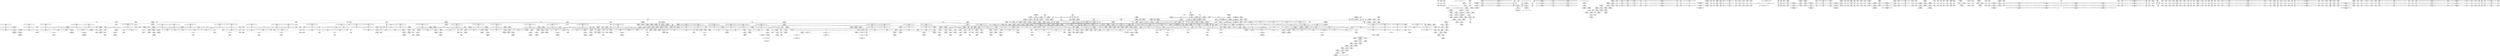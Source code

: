 digraph {
	CE0x450eb30 [shape=record,shape=Mrecord,label="{CE0x450eb30|task_sid:bb|*SummSource*}"]
	CE0x4513340 [shape=record,shape=Mrecord,label="{CE0x4513340|avc_has_perm:entry}"]
	CE0x44f0f50 [shape=record,shape=Mrecord,label="{CE0x44f0f50|task_sid:do.body5}"]
	CE0x44d5000 [shape=record,shape=Mrecord,label="{CE0x44d5000|task_sid:tmp13|security/selinux/hooks.c,208|*SummSink*}"]
	CE0x44be0f0 [shape=record,shape=Mrecord,label="{CE0x44be0f0|i64_1|*Constant*|*SummSource*}"]
	CE0x4589c10 [shape=record,shape=Mrecord,label="{CE0x4589c10|rcu_lock_release:bb|*SummSink*}"]
	CE0x450eeb0 [shape=record,shape=Mrecord,label="{CE0x450eeb0|i32_77|*Constant*}"]
	CE0x4551950 [shape=record,shape=Mrecord,label="{CE0x4551950|_ret_void,_!dbg_!27717|include/linux/rcupdate.h,240|*SummSink*}"]
	CE0x44ec8e0 [shape=record,shape=Mrecord,label="{CE0x44ec8e0|i64*_getelementptr_inbounds_(_13_x_i64_,_13_x_i64_*___llvm_gcov_ctr126,_i64_0,_i64_11)|*Constant*}"]
	CE0x45655a0 [shape=record,shape=Mrecord,label="{CE0x45655a0|rcu_read_unlock:tmp15|include/linux/rcupdate.h,933}"]
	CE0x4561560 [shape=record,shape=Mrecord,label="{CE0x4561560|_call_void_lockdep_rcu_suspicious(i8*_getelementptr_inbounds_(_25_x_i8_,_25_x_i8_*_.str45,_i32_0,_i32_0),_i32_883,_i8*_getelementptr_inbounds_(_42_x_i8_,_42_x_i8_*_.str46,_i32_0,_i32_0))_#10,_!dbg_!27728|include/linux/rcupdate.h,882}"]
	CE0x44bd5f0 [shape=record,shape=Mrecord,label="{CE0x44bd5f0|i32_2|*Constant*|*SummSink*}"]
	CE0x451cb60 [shape=record,shape=Mrecord,label="{CE0x451cb60|__preempt_count_add:tmp3|*SummSource*}"]
	CE0x451c910 [shape=record,shape=Mrecord,label="{CE0x451c910|__preempt_count_add:tmp2}"]
	CE0x44de110 [shape=record,shape=Mrecord,label="{CE0x44de110|__llvm_gcov_indirect_counter_increment:tmp2|*SummSource*}"]
	CE0x44e8e20 [shape=record,shape=Mrecord,label="{CE0x44e8e20|COLLAPSED:_CMRE:_elem_0::|security/selinux/hooks.c,196}"]
	CE0x45559a0 [shape=record,shape=Mrecord,label="{CE0x45559a0|_call_void_asm_sideeffect_,_memory_,_dirflag_,_fpsr_,_flags_()_#3,_!dbg_!27714,_!srcloc_!27715|include/linux/rcupdate.h,239|*SummSink*}"]
	CE0x456e440 [shape=record,shape=Mrecord,label="{CE0x456e440|GLOBAL:rcu_read_unlock.__warned|Global_var:rcu_read_unlock.__warned}"]
	CE0x4588e80 [shape=record,shape=Mrecord,label="{CE0x4588e80|__preempt_count_add:tmp1}"]
	CE0x44c5570 [shape=record,shape=Mrecord,label="{CE0x44c5570|i64*_getelementptr_inbounds_(_2_x_i64_,_2_x_i64_*___llvm_gcov_ctr159,_i64_0,_i64_1)|*Constant*}"]
	CE0x455e380 [shape=record,shape=Mrecord,label="{CE0x455e380|i64*_getelementptr_inbounds_(_11_x_i64_,_11_x_i64_*___llvm_gcov_ctr127,_i64_0,_i64_8)|*Constant*|*SummSource*}"]
	CE0x45255b0 [shape=record,shape=Mrecord,label="{CE0x45255b0|i64_ptrtoint_(i8*_blockaddress(_rcu_lock_release,_%__here)_to_i64)|*Constant*|*SummSink*}"]
	"CONST[source:1(input),value:2(dynamic)][purpose:{subject}][SrcIdx:3]"
	CE0x45245b0 [shape=record,shape=Mrecord,label="{CE0x45245b0|_call_void_lock_release(%struct.lockdep_map*_%map,_i32_1,_i64_ptrtoint_(i8*_blockaddress(_rcu_lock_release,_%__here)_to_i64))_#10,_!dbg_!27716|include/linux/rcupdate.h,423|*SummSource*}"]
	"CONST[source:1(input),value:2(dynamic)][purpose:{operation}][SrcIdx:0]"
	CE0x4554f30 [shape=record,shape=Mrecord,label="{CE0x4554f30|rcu_read_lock:tmp6|include/linux/rcupdate.h,882|*SummSource*}"]
	CE0x4555600 [shape=record,shape=Mrecord,label="{CE0x4555600|i64*_getelementptr_inbounds_(_4_x_i64_,_4_x_i64_*___llvm_gcov_ctr130,_i64_0,_i64_2)|*Constant*|*SummSink*}"]
	CE0x44d6550 [shape=record,shape=Mrecord,label="{CE0x44d6550|selinux_syslog:tmp6|security/selinux/hooks.c,2063|*SummSink*}"]
	CE0x44e4d00 [shape=record,shape=Mrecord,label="{CE0x44e4d00|avc_has_perm:requested|Function::avc_has_perm&Arg::requested::}"]
	CE0x44e88e0 [shape=record,shape=Mrecord,label="{CE0x44e88e0|selinux_syslog:call4|security/selinux/hooks.c,2062|*SummSource*}"]
	CE0x44cd1b0 [shape=record,shape=Mrecord,label="{CE0x44cd1b0|i32_1|*Constant*}"]
	CE0x45138d0 [shape=record,shape=Mrecord,label="{CE0x45138d0|i8_1|*Constant*}"]
	CE0x44bd960 [shape=record,shape=Mrecord,label="{CE0x44bd960|selinux_syslog:sw.bb2}"]
	CE0x452b980 [shape=record,shape=Mrecord,label="{CE0x452b980|get_current:tmp}"]
	CE0x44c6320 [shape=record,shape=Mrecord,label="{CE0x44c6320|GLOBAL:__llvm_gcov_indirect_counter_increment|*Constant*}"]
	CE0x456dfe0 [shape=record,shape=Mrecord,label="{CE0x456dfe0|__preempt_count_add:val|Function::__preempt_count_add&Arg::val::|*SummSource*}"]
	CE0x44d03c0 [shape=record,shape=Mrecord,label="{CE0x44d03c0|task_sid:tmp5|security/selinux/hooks.c,208|*SummSink*}"]
	CE0x45363e0 [shape=record,shape=Mrecord,label="{CE0x45363e0|GLOBAL:rcu_read_unlock|*Constant*|*SummSource*}"]
	CE0x44e0490 [shape=record,shape=Mrecord,label="{CE0x44e0490|i64*_getelementptr_inbounds_(_17_x_i64_,_17_x_i64_*___llvm_gcov_ctr156,_i64_0,_i64_13)|*Constant*|*SummSink*}"]
	CE0x44c7660 [shape=record,shape=Mrecord,label="{CE0x44c7660|selinux_syslog:tmp7|security/selinux/hooks.c,2063|*SummSink*}"]
	CE0x44eb590 [shape=record,shape=Mrecord,label="{CE0x44eb590|i64_ptrtoint_(i8*_blockaddress(_rcu_lock_acquire,_%__here)_to_i64)|*Constant*|*SummSink*}"]
	CE0x4578540 [shape=record,shape=Mrecord,label="{CE0x4578540|rcu_read_unlock:tmp17|include/linux/rcupdate.h,933|*SummSource*}"]
	CE0x44bea20 [shape=record,shape=Mrecord,label="{CE0x44bea20|selinux_syslog:call1|security/selinux/hooks.c,2056|*SummSource*}"]
	CE0x44c9ed0 [shape=record,shape=Mrecord,label="{CE0x44c9ed0|selinux_syslog:call6|security/selinux/hooks.c,2070}"]
	CE0x459fbe0 [shape=record,shape=Mrecord,label="{CE0x459fbe0|rcu_lock_release:__here|*SummSource*}"]
	CE0x44d5fd0 [shape=record,shape=Mrecord,label="{CE0x44d5fd0|i64**_getelementptr_inbounds_(_4_x_i64*_,_4_x_i64*_*___llvm_gcda_edge_table157,_i64_0,_i64_3)|*Constant*|*SummSink*}"]
	CE0x454a340 [shape=record,shape=Mrecord,label="{CE0x454a340|__preempt_count_sub:tmp7|./arch/x86/include/asm/preempt.h,78|*SummSource*}"]
	CE0x44c1300 [shape=record,shape=Mrecord,label="{CE0x44c1300|__llvm_gcov_indirect_counter_increment:exit|*SummSource*}"]
	CE0x4584510 [shape=record,shape=Mrecord,label="{CE0x4584510|_call_void_lock_acquire(%struct.lockdep_map*_%map,_i32_0,_i32_0,_i32_2,_i32_0,_%struct.lockdep_map*_null,_i64_ptrtoint_(i8*_blockaddress(_rcu_lock_acquire,_%__here)_to_i64))_#10,_!dbg_!27716|include/linux/rcupdate.h,418|*SummSink*}"]
	CE0x452f510 [shape=record,shape=Mrecord,label="{CE0x452f510|rcu_lock_acquire:entry|*SummSource*}"]
	CE0x459efc0 [shape=record,shape=Mrecord,label="{CE0x459efc0|__rcu_read_lock:do.end|*SummSink*}"]
	CE0x450a640 [shape=record,shape=Mrecord,label="{CE0x450a640|task_sid:tmp8|security/selinux/hooks.c,208|*SummSource*}"]
	CE0x4511390 [shape=record,shape=Mrecord,label="{CE0x4511390|rcu_read_lock:tmp1|*SummSource*}"]
	CE0x62b89f0 [shape=record,shape=Mrecord,label="{CE0x62b89f0|%struct.task_struct*_(%struct.task_struct**)*_asm_movq_%gs:$_1:P_,$0_,_r,im,_dirflag_,_fpsr_,_flags_}"]
	CE0x4560a00 [shape=record,shape=Mrecord,label="{CE0x4560a00|rcu_read_lock:tmp17|include/linux/rcupdate.h,882}"]
	CE0x4568590 [shape=record,shape=Mrecord,label="{CE0x4568590|_ret_void,_!dbg_!27719|./arch/x86/include/asm/preempt.h,73|*SummSink*}"]
	CE0x4516760 [shape=record,shape=Mrecord,label="{CE0x4516760|task_sid:if.end|*SummSource*}"]
	CE0x450ea10 [shape=record,shape=Mrecord,label="{CE0x450ea10|task_sid:bb}"]
	CE0x44d1250 [shape=record,shape=Mrecord,label="{CE0x44d1250|task_sid:do.end6|*SummSource*}"]
	CE0x4553e50 [shape=record,shape=Mrecord,label="{CE0x4553e50|rcu_read_lock:tmp4|include/linux/rcupdate.h,882}"]
	CE0x456c490 [shape=record,shape=Mrecord,label="{CE0x456c490|GLOBAL:__llvm_gcov_ctr132|Global_var:__llvm_gcov_ctr132|*SummSource*}"]
	CE0x4534030 [shape=record,shape=Mrecord,label="{CE0x4534030|rcu_lock_acquire:tmp2|*SummSource*}"]
	"CONST[source:0(mediator),value:2(dynamic)][purpose:{subject}]"
	CE0x44b2040 [shape=record,shape=Mrecord,label="{CE0x44b2040|GLOBAL:rcu_lock_acquire|*Constant*}"]
	CE0x45628b0 [shape=record,shape=Mrecord,label="{CE0x45628b0|rcu_read_lock:tmp21|include/linux/rcupdate.h,884}"]
	CE0x44c5a50 [shape=record,shape=Mrecord,label="{CE0x44c5a50|task_has_system:tmp3}"]
	CE0x44d0d80 [shape=record,shape=Mrecord,label="{CE0x44d0d80|cred_sid:tmp}"]
	CE0x450f2c0 [shape=record,shape=Mrecord,label="{CE0x450f2c0|rcu_read_lock:tmp|*SummSink*}"]
	CE0x44d55d0 [shape=record,shape=Mrecord,label="{CE0x44d55d0|i64*_getelementptr_inbounds_(_2_x_i64_,_2_x_i64_*___llvm_gcov_ctr159,_i64_0,_i64_0)|*Constant*|*SummSink*}"]
	CE0x44ee6b0 [shape=record,shape=Mrecord,label="{CE0x44ee6b0|GLOBAL:cred_sid|*Constant*}"]
	CE0x45fc310 [shape=record,shape=Mrecord,label="{CE0x45fc310|__preempt_count_sub:tmp5|./arch/x86/include/asm/preempt.h,77|*SummSource*}"]
	CE0x4538330 [shape=record,shape=Mrecord,label="{CE0x4538330|i64_4|*Constant*|*SummSource*}"]
	CE0x44b1a60 [shape=record,shape=Mrecord,label="{CE0x44b1a60|task_sid:if.then|*SummSink*}"]
	CE0x44d09e0 [shape=record,shape=Mrecord,label="{CE0x44d09e0|i64_3|*Constant*|*SummSource*}"]
	CE0x44d4c60 [shape=record,shape=Mrecord,label="{CE0x44d4c60|task_sid:call3|security/selinux/hooks.c,208}"]
	CE0x4565fc0 [shape=record,shape=Mrecord,label="{CE0x4565fc0|rcu_read_unlock:tmp1}"]
	CE0x45528c0 [shape=record,shape=Mrecord,label="{CE0x45528c0|rcu_lock_acquire:entry}"]
	CE0x4567ed0 [shape=record,shape=Mrecord,label="{CE0x4567ed0|__rcu_read_lock:tmp|*SummSink*}"]
	CE0x459ef20 [shape=record,shape=Mrecord,label="{CE0x459ef20|__rcu_read_unlock:tmp1|*SummSource*}"]
	CE0x450c670 [shape=record,shape=Mrecord,label="{CE0x450c670|i64*_getelementptr_inbounds_(_2_x_i64_,_2_x_i64_*___llvm_gcov_ctr131,_i64_0,_i64_1)|*Constant*|*SummSink*}"]
	CE0x4589310 [shape=record,shape=Mrecord,label="{CE0x4589310|i64*_getelementptr_inbounds_(_4_x_i64_,_4_x_i64_*___llvm_gcov_ctr134,_i64_0,_i64_0)|*Constant*|*SummSink*}"]
	CE0x4527580 [shape=record,shape=Mrecord,label="{CE0x4527580|i8*_getelementptr_inbounds_(_41_x_i8_,_41_x_i8_*_.str44,_i32_0,_i32_0)|*Constant*|*SummSink*}"]
	CE0x452fe40 [shape=record,shape=Mrecord,label="{CE0x452fe40|rcu_read_lock:tmp7|include/linux/rcupdate.h,882|*SummSink*}"]
	CE0x45764e0 [shape=record,shape=Mrecord,label="{CE0x45764e0|i64*_getelementptr_inbounds_(_11_x_i64_,_11_x_i64_*___llvm_gcov_ctr132,_i64_0,_i64_9)|*Constant*|*SummSink*}"]
	CE0x4554150 [shape=record,shape=Mrecord,label="{CE0x4554150|__rcu_read_lock:tmp7|include/linux/rcupdate.h,240}"]
	CE0x459f420 [shape=record,shape=Mrecord,label="{CE0x459f420|rcu_lock_release:tmp2|*SummSource*}"]
	CE0x44c4d30 [shape=record,shape=Mrecord,label="{CE0x44c4d30|i32_0|*Constant*}"]
	CE0x458a3b0 [shape=record,shape=Mrecord,label="{CE0x458a3b0|rcu_lock_release:tmp3|*SummSource*}"]
	CE0x4531cd0 [shape=record,shape=Mrecord,label="{CE0x4531cd0|rcu_read_unlock:tmp4|include/linux/rcupdate.h,933|*SummSource*}"]
	CE0x450ad00 [shape=record,shape=Mrecord,label="{CE0x450ad00|rcu_read_lock:bb|*SummSink*}"]
	CE0x4523a90 [shape=record,shape=Mrecord,label="{CE0x4523a90|rcu_lock_release:indirectgoto|*SummSink*}"]
	CE0x44d4880 [shape=record,shape=Mrecord,label="{CE0x44d4880|_call_void_mcount()_#3|*SummSink*}"]
	CE0x4577a90 [shape=record,shape=Mrecord,label="{CE0x4577a90|i64*_getelementptr_inbounds_(_11_x_i64_,_11_x_i64_*___llvm_gcov_ctr132,_i64_0,_i64_10)|*Constant*|*SummSource*}"]
	CE0x44cb5f0 [shape=record,shape=Mrecord,label="{CE0x44cb5f0|selinux_syslog:sw.epilog|*SummSource*}"]
	CE0x44ca070 [shape=record,shape=Mrecord,label="{CE0x44ca070|selinux_syslog:call6|security/selinux/hooks.c,2070|*SummSink*}"]
	CE0x44caeb0 [shape=record,shape=Mrecord,label="{CE0x44caeb0|selinux_syslog:tmp5|security/selinux/hooks.c,2062}"]
	CE0x4558690 [shape=record,shape=Mrecord,label="{CE0x4558690|rcu_read_lock:tobool1|include/linux/rcupdate.h,882}"]
	CE0x4550fe0 [shape=record,shape=Mrecord,label="{CE0x4550fe0|_call_void_mcount()_#3|*SummSink*}"]
	CE0x45219e0 [shape=record,shape=Mrecord,label="{CE0x45219e0|void_(i32*,_i32,_i32*)*_asm_addl_$1,_%gs:$0_,_*m,ri,*m,_dirflag_,_fpsr_,_flags_}"]
	CE0x44b2d20 [shape=record,shape=Mrecord,label="{CE0x44b2d20|i32_7|*Constant*}"]
	CE0x45a8510 [shape=record,shape=Mrecord,label="{CE0x45a8510|i64*_getelementptr_inbounds_(_4_x_i64_,_4_x_i64_*___llvm_gcov_ctr129,_i64_0,_i64_2)|*Constant*|*SummSink*}"]
	CE0x44c8af0 [shape=record,shape=Mrecord,label="{CE0x44c8af0|i32_7|*Constant*|*SummSink*}"]
	CE0x456e2d0 [shape=record,shape=Mrecord,label="{CE0x456e2d0|rcu_read_unlock:tmp7|include/linux/rcupdate.h,933|*SummSink*}"]
	CE0x456fa70 [shape=record,shape=Mrecord,label="{CE0x456fa70|rcu_read_unlock:tmp11|include/linux/rcupdate.h,933}"]
	CE0x456d120 [shape=record,shape=Mrecord,label="{CE0x456d120|rcu_lock_acquire:tmp3}"]
	CE0x44b33d0 [shape=record,shape=Mrecord,label="{CE0x44b33d0|i32_6|*Constant*|*SummSource*}"]
	CE0x4586340 [shape=record,shape=Mrecord,label="{CE0x4586340|i64*_getelementptr_inbounds_(_4_x_i64_,_4_x_i64_*___llvm_gcov_ctr130,_i64_0,_i64_0)|*Constant*}"]
	CE0x44e4a90 [shape=record,shape=Mrecord,label="{CE0x44e4a90|avc_has_perm:tclass|Function::avc_has_perm&Arg::tclass::|*SummSink*}"]
	CE0x45a70b0 [shape=record,shape=Mrecord,label="{CE0x45a70b0|i64*_getelementptr_inbounds_(_4_x_i64_,_4_x_i64_*___llvm_gcov_ctr134,_i64_0,_i64_3)|*Constant*|*SummSource*}"]
	CE0x4556590 [shape=record,shape=Mrecord,label="{CE0x4556590|rcu_read_lock:tmp4|include/linux/rcupdate.h,882|*SummSink*}"]
	CE0x44b1820 [shape=record,shape=Mrecord,label="{CE0x44b1820|task_sid:bb|*SummSink*}"]
	CE0x4576d40 [shape=record,shape=Mrecord,label="{CE0x4576d40|rcu_read_unlock:tmp20|include/linux/rcupdate.h,933}"]
	CE0x4512730 [shape=record,shape=Mrecord,label="{CE0x4512730|i64_5|*Constant*}"]
	CE0x44c04b0 [shape=record,shape=Mrecord,label="{CE0x44c04b0|selinux_syslog:entry|*SummSink*}"]
	CE0x450f9c0 [shape=record,shape=Mrecord,label="{CE0x450f9c0|i64_0|*Constant*|*SummSink*}"]
	CE0x44eb1a0 [shape=record,shape=Mrecord,label="{CE0x44eb1a0|%struct.lockdep_map*_null|*Constant*|*SummSink*}"]
	CE0x450b5e0 [shape=record,shape=Mrecord,label="{CE0x450b5e0|cred_sid:tmp2}"]
	CE0x454eea0 [shape=record,shape=Mrecord,label="{CE0x454eea0|_ret_void,_!dbg_!27720|./arch/x86/include/asm/preempt.h,78|*SummSink*}"]
	CE0x45917e0 [shape=record,shape=Mrecord,label="{CE0x45917e0|i64*_getelementptr_inbounds_(_4_x_i64_,_4_x_i64_*___llvm_gcov_ctr134,_i64_0,_i64_2)|*Constant*|*SummSource*}"]
	CE0x452ca30 [shape=record,shape=Mrecord,label="{CE0x452ca30|rcu_read_lock:tmp10|include/linux/rcupdate.h,882|*SummSink*}"]
	CE0x457f500 [shape=record,shape=Mrecord,label="{CE0x457f500|rcu_lock_release:__here|*SummSink*}"]
	CE0x44e9140 [shape=record,shape=Mrecord,label="{CE0x44e9140|cred_sid:tmp4|*LoadInst*|security/selinux/hooks.c,196|*SummSink*}"]
	CE0x457c8f0 [shape=record,shape=Mrecord,label="{CE0x457c8f0|_call_void___rcu_read_unlock()_#10,_!dbg_!27734|include/linux/rcupdate.h,937|*SummSink*}"]
	CE0x4519a80 [shape=record,shape=Mrecord,label="{CE0x4519a80|task_sid:tmp3|*SummSource*}"]
	CE0x456ebf0 [shape=record,shape=Mrecord,label="{CE0x456ebf0|rcu_read_unlock:if.then|*SummSink*}"]
	CE0x457a3b0 [shape=record,shape=Mrecord,label="{CE0x457a3b0|i8*_getelementptr_inbounds_(_44_x_i8_,_44_x_i8_*_.str47,_i32_0,_i32_0)|*Constant*|*SummSink*}"]
	CE0x45920d0 [shape=record,shape=Mrecord,label="{CE0x45920d0|GLOBAL:__preempt_count_sub|*Constant*|*SummSource*}"]
	CE0x450b650 [shape=record,shape=Mrecord,label="{CE0x450b650|cred_sid:tmp2|*SummSource*}"]
	CE0x458acb0 [shape=record,shape=Mrecord,label="{CE0x458acb0|i64*_getelementptr_inbounds_(_4_x_i64_,_4_x_i64_*___llvm_gcov_ctr130,_i64_0,_i64_0)|*Constant*|*SummSink*}"]
	CE0x4531f20 [shape=record,shape=Mrecord,label="{CE0x4531f20|task_sid:tobool|security/selinux/hooks.c,208|*SummSource*}"]
	CE0x45971b0 [shape=record,shape=Mrecord,label="{CE0x45971b0|__preempt_count_sub:sub|./arch/x86/include/asm/preempt.h,77}"]
	CE0x44ce600 [shape=record,shape=Mrecord,label="{CE0x44ce600|i32_1|*Constant*}"]
	CE0x456a430 [shape=record,shape=Mrecord,label="{CE0x456a430|rcu_read_unlock:tmp5|include/linux/rcupdate.h,933|*SummSink*}"]
	CE0x4518bb0 [shape=record,shape=Mrecord,label="{CE0x4518bb0|_ret_void,_!dbg_!27735|include/linux/rcupdate.h,884}"]
	CE0x457db60 [shape=record,shape=Mrecord,label="{CE0x457db60|__rcu_read_lock:bb|*SummSource*}"]
	CE0x44ecdf0 [shape=record,shape=Mrecord,label="{CE0x44ecdf0|task_sid:tmp24|security/selinux/hooks.c,208|*SummSource*}"]
	CE0x4577bb0 [shape=record,shape=Mrecord,label="{CE0x4577bb0|rcu_read_unlock:tmp21|include/linux/rcupdate.h,935|*SummSink*}"]
	CE0x456a670 [shape=record,shape=Mrecord,label="{CE0x456a670|__rcu_read_lock:tmp6|include/linux/rcupdate.h,240|*SummSource*}"]
	CE0x4574000 [shape=record,shape=Mrecord,label="{CE0x4574000|__rcu_read_lock:tmp5|include/linux/rcupdate.h,239|*SummSource*}"]
	CE0x44dac50 [shape=record,shape=Mrecord,label="{CE0x44dac50|get_current:bb}"]
	CE0x44d0140 [shape=record,shape=Mrecord,label="{CE0x44d0140|task_sid:tmp6|security/selinux/hooks.c,208|*SummSource*}"]
	CE0x44bde30 [shape=record,shape=Mrecord,label="{CE0x44bde30|i32_8|*Constant*|*SummSource*}"]
	CE0x4564660 [shape=record,shape=Mrecord,label="{CE0x4564660|rcu_read_unlock:tmp16|include/linux/rcupdate.h,933|*SummSink*}"]
	CE0x44c52e0 [shape=record,shape=Mrecord,label="{CE0x44c52e0|task_has_system:tmp1|*SummSource*}"]
	CE0x456aab0 [shape=record,shape=Mrecord,label="{CE0x456aab0|i64*_getelementptr_inbounds_(_11_x_i64_,_11_x_i64_*___llvm_gcov_ctr132,_i64_0,_i64_0)|*Constant*}"]
	CE0x44dec90 [shape=record,shape=Mrecord,label="{CE0x44dec90|GLOBAL:task_has_system|*Constant*|*SummSource*}"]
	CE0x454f3f0 [shape=record,shape=Mrecord,label="{CE0x454f3f0|__preempt_count_sub:tmp6|./arch/x86/include/asm/preempt.h,78|*SummSink*}"]
	"CONST[source:2(external),value:2(dynamic)][purpose:{subject}][SrcIdx:2]"
	CE0x4579b50 [shape=record,shape=Mrecord,label="{CE0x4579b50|i32_934|*Constant*|*SummSource*}"]
	CE0x44bfe60 [shape=record,shape=Mrecord,label="{CE0x44bfe60|__llvm_gcov_indirect_counter_increment:tmp5}"]
	CE0x44ebc70 [shape=record,shape=Mrecord,label="{CE0x44ebc70|i64*_getelementptr_inbounds_(_13_x_i64_,_13_x_i64_*___llvm_gcov_ctr126,_i64_0,_i64_10)|*Constant*|*SummSink*}"]
	CE0x44ce4a0 [shape=record,shape=Mrecord,label="{CE0x44ce4a0|avc_has_perm:ssid|Function::avc_has_perm&Arg::ssid::|*SummSource*}"]
	CE0x4533a40 [shape=record,shape=Mrecord,label="{CE0x4533a40|task_sid:tobool1|security/selinux/hooks.c,208|*SummSource*}"]
	CE0x4517010 [shape=record,shape=Mrecord,label="{CE0x4517010|_call_void_mcount()_#3}"]
	CE0x44ec950 [shape=record,shape=Mrecord,label="{CE0x44ec950|task_sid:tmp25|security/selinux/hooks.c,208}"]
	CE0x44e9010 [shape=record,shape=Mrecord,label="{CE0x44e9010|cred_sid:tmp4|*LoadInst*|security/selinux/hooks.c,196|*SummSource*}"]
	CE0x4562ce0 [shape=record,shape=Mrecord,label="{CE0x4562ce0|i64*_getelementptr_inbounds_(_11_x_i64_,_11_x_i64_*___llvm_gcov_ctr127,_i64_0,_i64_10)|*Constant*}"]
	CE0x456cb90 [shape=record,shape=Mrecord,label="{CE0x456cb90|rcu_read_unlock:do.end|*SummSource*}"]
	CE0x45584b0 [shape=record,shape=Mrecord,label="{CE0x45584b0|rcu_read_lock:tmp8|include/linux/rcupdate.h,882|*SummSource*}"]
	CE0x4557d90 [shape=record,shape=Mrecord,label="{CE0x4557d90|i64*_getelementptr_inbounds_(_4_x_i64_,_4_x_i64_*___llvm_gcov_ctr128,_i64_0,_i64_2)|*Constant*}"]
	CE0x4519540 [shape=record,shape=Mrecord,label="{CE0x4519540|task_sid:land.lhs.true2|*SummSource*}"]
	CE0x44e5190 [shape=record,shape=Mrecord,label="{CE0x44e5190|%struct.common_audit_data*_null|*Constant*|*SummSource*}"]
	CE0x45323a0 [shape=record,shape=Mrecord,label="{CE0x45323a0|i64*_getelementptr_inbounds_(_11_x_i64_,_11_x_i64_*___llvm_gcov_ctr127,_i64_0,_i64_1)|*Constant*}"]
	CE0x571d1b0 [shape=record,shape=Mrecord,label="{CE0x571d1b0|%struct.task_struct*_(%struct.task_struct**)*_asm_movq_%gs:$_1:P_,$0_,_r,im,_dirflag_,_fpsr_,_flags_|*SummSink*}"]
	CE0x457edb0 [shape=record,shape=Mrecord,label="{CE0x457edb0|GLOBAL:lock_acquire|*Constant*|*SummSink*}"]
	CE0x4556c20 [shape=record,shape=Mrecord,label="{CE0x4556c20|cred_sid:sid|security/selinux/hooks.c,197}"]
	CE0x459fad0 [shape=record,shape=Mrecord,label="{CE0x459fad0|rcu_lock_release:__here}"]
	CE0x457c4a0 [shape=record,shape=Mrecord,label="{CE0x457c4a0|_ret_void,_!dbg_!27717|include/linux/rcupdate.h,424|*SummSource*}"]
	CE0x457b170 [shape=record,shape=Mrecord,label="{CE0x457b170|_call_void_rcu_lock_release(%struct.lockdep_map*_rcu_lock_map)_#10,_!dbg_!27733|include/linux/rcupdate.h,935|*SummSource*}"]
	CE0x44e5700 [shape=record,shape=Mrecord,label="{CE0x44e5700|cred_sid:tmp5|security/selinux/hooks.c,196}"]
	CE0x44ecc80 [shape=record,shape=Mrecord,label="{CE0x44ecc80|i64*_getelementptr_inbounds_(_13_x_i64_,_13_x_i64_*___llvm_gcov_ctr126,_i64_0,_i64_11)|*Constant*|*SummSource*}"]
	CE0x4530e80 [shape=record,shape=Mrecord,label="{CE0x4530e80|task_sid:land.lhs.true|*SummSource*}"]
	CE0x4526540 [shape=record,shape=Mrecord,label="{CE0x4526540|i8*_getelementptr_inbounds_(_25_x_i8_,_25_x_i8_*_.str3,_i32_0,_i32_0)|*Constant*|*SummSource*}"]
	CE0x4536d20 [shape=record,shape=Mrecord,label="{CE0x4536d20|task_sid:tmp7|security/selinux/hooks.c,208}"]
	CE0x4536450 [shape=record,shape=Mrecord,label="{CE0x4536450|GLOBAL:rcu_read_unlock|*Constant*|*SummSink*}"]
	CE0x45847c0 [shape=record,shape=Mrecord,label="{CE0x45847c0|i64*_getelementptr_inbounds_(_4_x_i64_,_4_x_i64_*___llvm_gcov_ctr128,_i64_0,_i64_1)|*Constant*|*SummSink*}"]
	CE0x458a5b0 [shape=record,shape=Mrecord,label="{CE0x458a5b0|rcu_lock_acquire:indirectgoto|*SummSource*}"]
	CE0x452c530 [shape=record,shape=Mrecord,label="{CE0x452c530|rcu_read_lock:tmp9|include/linux/rcupdate.h,882|*SummSink*}"]
	CE0x44ee0f0 [shape=record,shape=Mrecord,label="{CE0x44ee0f0|task_sid:call7|security/selinux/hooks.c,208}"]
	CE0x4531090 [shape=record,shape=Mrecord,label="{CE0x4531090|i64*_getelementptr_inbounds_(_13_x_i64_,_13_x_i64_*___llvm_gcov_ctr126,_i64_0,_i64_0)|*Constant*}"]
	CE0x44d4540 [shape=record,shape=Mrecord,label="{CE0x44d4540|task_sid:tmp8|security/selinux/hooks.c,208|*SummSink*}"]
	CE0x44d13c0 [shape=record,shape=Mrecord,label="{CE0x44d13c0|task_sid:do.body}"]
	CE0x44bc990 [shape=record,shape=Mrecord,label="{CE0x44bc990|i32_2|*Constant*|*SummSource*}"]
	CE0x4523190 [shape=record,shape=Mrecord,label="{CE0x4523190|task_sid:tmp17|security/selinux/hooks.c,208|*SummSink*}"]
	CE0x450dd50 [shape=record,shape=Mrecord,label="{CE0x450dd50|rcu_lock_acquire:map|Function::rcu_lock_acquire&Arg::map::}"]
	CE0x4512a70 [shape=record,shape=Mrecord,label="{CE0x4512a70|_call_void_mcount()_#3|*SummSource*}"]
	CE0x4571740 [shape=record,shape=Mrecord,label="{CE0x4571740|i64*_getelementptr_inbounds_(_4_x_i64_,_4_x_i64_*___llvm_gcov_ctr130,_i64_0,_i64_1)|*Constant*|*SummSource*}"]
	CE0x450db70 [shape=record,shape=Mrecord,label="{CE0x450db70|task_sid:tmp2}"]
	CE0x4523260 [shape=record,shape=Mrecord,label="{CE0x4523260|i64*_getelementptr_inbounds_(_13_x_i64_,_13_x_i64_*___llvm_gcov_ctr126,_i64_0,_i64_8)|*Constant*|*SummSource*}"]
	CE0x45293f0 [shape=record,shape=Mrecord,label="{CE0x45293f0|__rcu_read_lock:tmp3|*SummSink*}"]
	CE0x4528f30 [shape=record,shape=Mrecord,label="{CE0x4528f30|__rcu_read_lock:entry|*SummSink*}"]
	CE0x5046890 [shape=record,shape=Mrecord,label="{CE0x5046890|_ret_i32_%call1,_!dbg_!27716|security/selinux/hooks.c,1594|*SummSink*}"]
	CE0x450ca80 [shape=record,shape=Mrecord,label="{CE0x450ca80|task_sid:do.end|*SummSource*}"]
	CE0x44ef370 [shape=record,shape=Mrecord,label="{CE0x44ef370|cred_sid:entry|*SummSink*}"]
	CE0x457d510 [shape=record,shape=Mrecord,label="{CE0x457d510|_ret_void,_!dbg_!27717|include/linux/rcupdate.h,245}"]
	CE0x45a77e0 [shape=record,shape=Mrecord,label="{CE0x45a77e0|COLLAPSED:_GCMRE___llvm_gcov_ctr135_internal_global_4_x_i64_zeroinitializer:_elem_0:default:}"]
	CE0x44dae00 [shape=record,shape=Mrecord,label="{CE0x44dae00|__llvm_gcov_indirect_counter_increment:tmp6|*SummSink*}"]
	CE0x44e6e00 [shape=record,shape=Mrecord,label="{CE0x44e6e00|i64*_getelementptr_inbounds_(_17_x_i64_,_17_x_i64_*___llvm_gcov_ctr156,_i64_0,_i64_16)|*Constant*|*SummSink*}"]
	CE0x4588e10 [shape=record,shape=Mrecord,label="{CE0x4588e10|i64_1|*Constant*}"]
	CE0x44da4a0 [shape=record,shape=Mrecord,label="{CE0x44da4a0|__llvm_gcov_indirect_counter_increment:tmp5|*SummSource*}"]
	CE0x44efff0 [shape=record,shape=Mrecord,label="{CE0x44efff0|rcu_read_unlock:land.lhs.true2}"]
	CE0x45328d0 [shape=record,shape=Mrecord,label="{CE0x45328d0|task_sid:tmp12|security/selinux/hooks.c,208}"]
	CE0x44d35e0 [shape=record,shape=Mrecord,label="{CE0x44d35e0|task_sid:tmp14|security/selinux/hooks.c,208}"]
	CE0x44d1e70 [shape=record,shape=Mrecord,label="{CE0x44d1e70|i64*_getelementptr_inbounds_(_2_x_i64_,_2_x_i64_*___llvm_gcov_ctr131,_i64_0,_i64_0)|*Constant*|*SummSource*}"]
	CE0x44e6d90 [shape=record,shape=Mrecord,label="{CE0x44e6d90|i64*_getelementptr_inbounds_(_17_x_i64_,_17_x_i64_*___llvm_gcov_ctr156,_i64_0,_i64_16)|*Constant*|*SummSource*}"]
	CE0x44d8600 [shape=record,shape=Mrecord,label="{CE0x44d8600|GLOBAL:task_sid|*Constant*|*SummSink*}"]
	CE0x44e6490 [shape=record,shape=Mrecord,label="{CE0x44e6490|task_has_system:bb|*SummSink*}"]
	CE0x4526910 [shape=record,shape=Mrecord,label="{CE0x4526910|GLOBAL:lockdep_rcu_suspicious|*Constant*|*SummSink*}"]
	CE0x450b160 [shape=record,shape=Mrecord,label="{CE0x450b160|GLOBAL:task_sid.__warned|Global_var:task_sid.__warned|*SummSink*}"]
	CE0x44b2900 [shape=record,shape=Mrecord,label="{CE0x44b2900|i32_0|*Constant*}"]
	CE0x4549af0 [shape=record,shape=Mrecord,label="{CE0x4549af0|__preempt_count_add:do.body|*SummSource*}"]
	CE0x44c79a0 [shape=record,shape=Mrecord,label="{CE0x44c79a0|selinux_syslog:call|security/selinux/hooks.c,2056|*SummSource*}"]
	CE0x45722d0 [shape=record,shape=Mrecord,label="{CE0x45722d0|rcu_read_unlock:land.lhs.true2|*SummSource*}"]
	CE0x44c9700 [shape=record,shape=Mrecord,label="{CE0x44c9700|i64*_getelementptr_inbounds_(_2_x_i64_,_2_x_i64_*___llvm_gcov_ctr98,_i64_0,_i64_1)|*Constant*|*SummSource*}"]
	CE0x45723b0 [shape=record,shape=Mrecord,label="{CE0x45723b0|rcu_read_unlock:if.end}"]
	CE0x45564c0 [shape=record,shape=Mrecord,label="{CE0x45564c0|rcu_read_lock:tmp4|include/linux/rcupdate.h,882|*SummSource*}"]
	CE0x45572d0 [shape=record,shape=Mrecord,label="{CE0x45572d0|i64*_getelementptr_inbounds_(_4_x_i64_,_4_x_i64_*___llvm_gcov_ctr128,_i64_0,_i64_2)|*Constant*|*SummSource*}"]
	CE0x45161a0 [shape=record,shape=Mrecord,label="{CE0x45161a0|COLLAPSED:_GCMRE___llvm_gcov_ctr127_internal_global_11_x_i64_zeroinitializer:_elem_0:default:}"]
	CE0x457b2a0 [shape=record,shape=Mrecord,label="{CE0x457b2a0|_call_void_rcu_lock_release(%struct.lockdep_map*_rcu_lock_map)_#10,_!dbg_!27733|include/linux/rcupdate.h,935|*SummSink*}"]
	CE0x45ab390 [shape=record,shape=Mrecord,label="{CE0x45ab390|GLOBAL:__preempt_count|Global_var:__preempt_count|*SummSource*}"]
	CE0x458a420 [shape=record,shape=Mrecord,label="{CE0x458a420|rcu_lock_release:tmp3|*SummSink*}"]
	CE0x44b8cc0 [shape=record,shape=Mrecord,label="{CE0x44b8cc0|selinux_syslog:sw.bb|*SummSource*}"]
	CE0x456edd0 [shape=record,shape=Mrecord,label="{CE0x456edd0|i64*_getelementptr_inbounds_(_4_x_i64_,_4_x_i64_*___llvm_gcov_ctr128,_i64_0,_i64_0)|*Constant*|*SummSink*}"]
	CE0x4573cb0 [shape=record,shape=Mrecord,label="{CE0x4573cb0|rcu_read_unlock:tobool1|include/linux/rcupdate.h,933|*SummSource*}"]
	CE0x44de5e0 [shape=record,shape=Mrecord,label="{CE0x44de5e0|rcu_lock_acquire:bb|*SummSource*}"]
	CE0x4558ba0 [shape=record,shape=Mrecord,label="{CE0x4558ba0|rcu_read_lock:tobool1|include/linux/rcupdate.h,882|*SummSink*}"]
	CE0x45224b0 [shape=record,shape=Mrecord,label="{CE0x45224b0|_call_void_rcu_read_unlock()_#10,_!dbg_!27748|security/selinux/hooks.c,209}"]
	CE0x455b290 [shape=record,shape=Mrecord,label="{CE0x455b290|rcu_read_lock:tmp12|include/linux/rcupdate.h,882|*SummSource*}"]
	CE0x44befc0 [shape=record,shape=Mrecord,label="{CE0x44befc0|COLLAPSED:_GCMRE___llvm_gcov_ctr126_internal_global_13_x_i64_zeroinitializer:_elem_0:default:}"]
	CE0x45a3d90 [shape=record,shape=Mrecord,label="{CE0x45a3d90|__rcu_read_unlock:do.end}"]
	CE0x457f6f0 [shape=record,shape=Mrecord,label="{CE0x457f6f0|i64*_getelementptr_inbounds_(_4_x_i64_,_4_x_i64_*___llvm_gcov_ctr133,_i64_0,_i64_0)|*Constant*|*SummSource*}"]
	CE0x44d7d50 [shape=record,shape=Mrecord,label="{CE0x44d7d50|_call_void___llvm_gcov_indirect_counter_increment(i32*___llvm_gcov_global_state_pred158,_i64**_getelementptr_inbounds_(_4_x_i64*_,_4_x_i64*_*___llvm_gcda_edge_table157,_i64_0,_i64_0)),_!dbg_!27721|security/selinux/hooks.c,2070|*SummSource*}"]
	CE0x44fe660 [shape=record,shape=Mrecord,label="{CE0x44fe660|i64*_getelementptr_inbounds_(_4_x_i64_,_4_x_i64_*___llvm_gcov_ctr128,_i64_0,_i64_1)|*Constant*}"]
	CE0x4529220 [shape=record,shape=Mrecord,label="{CE0x4529220|_ret_void,_!dbg_!27717|include/linux/rcupdate.h,240}"]
	CE0x450af60 [shape=record,shape=Mrecord,label="{CE0x450af60|i64*_getelementptr_inbounds_(_11_x_i64_,_11_x_i64_*___llvm_gcov_ctr127,_i64_0,_i64_0)|*Constant*|*SummSource*}"]
	CE0x454f710 [shape=record,shape=Mrecord,label="{CE0x454f710|i64*_getelementptr_inbounds_(_4_x_i64_,_4_x_i64_*___llvm_gcov_ctr129,_i64_0,_i64_2)|*Constant*}"]
	CE0x44d3b80 [shape=record,shape=Mrecord,label="{CE0x44d3b80|task_sid:tmp16|security/selinux/hooks.c,208}"]
	CE0x44e3490 [shape=record,shape=Mrecord,label="{CE0x44e3490|selinux_syslog:tmp2|security/selinux/hooks.c,2056}"]
	CE0x44e4980 [shape=record,shape=Mrecord,label="{CE0x44e4980|avc_has_perm:tclass|Function::avc_has_perm&Arg::tclass::}"]
	CE0x4573e80 [shape=record,shape=Mrecord,label="{CE0x4573e80|__rcu_read_lock:tmp5|include/linux/rcupdate.h,239}"]
	CE0x4585180 [shape=record,shape=Mrecord,label="{CE0x4585180|GLOBAL:lock_acquire|*Constant*}"]
	CE0x45735e0 [shape=record,shape=Mrecord,label="{CE0x45735e0|i64*_getelementptr_inbounds_(_4_x_i64_,_4_x_i64_*___llvm_gcov_ctr133,_i64_0,_i64_2)|*Constant*}"]
	CE0x44f0c20 [shape=record,shape=Mrecord,label="{CE0x44f0c20|rcu_read_unlock:do.body}"]
	CE0x45550a0 [shape=record,shape=Mrecord,label="{CE0x45550a0|rcu_read_unlock:tmp8|include/linux/rcupdate.h,933}"]
	CE0x44c9b80 [shape=record,shape=Mrecord,label="{CE0x44c9b80|selinux_syslog:tmp9|security/selinux/hooks.c,2070|*SummSink*}"]
	CE0x44ef6e0 [shape=record,shape=Mrecord,label="{CE0x44ef6e0|cred_sid:cred|Function::cred_sid&Arg::cred::|*SummSink*}"]
	CE0x45a34e0 [shape=record,shape=Mrecord,label="{CE0x45a34e0|__rcu_read_unlock:bb|*SummSink*}"]
	CE0x45a8f00 [shape=record,shape=Mrecord,label="{CE0x45a8f00|_call_void_asm_addl_$1,_%gs:$0_,_*m,ri,*m,_dirflag_,_fpsr_,_flags_(i32*___preempt_count,_i32_%sub,_i32*___preempt_count)_#3,_!dbg_!27717,_!srcloc_!27718|./arch/x86/include/asm/preempt.h,77}"]
	CE0x44cc0c0 [shape=record,shape=Mrecord,label="{CE0x44cc0c0|selinux_syslog:call3|security/selinux/hooks.c,2062|*SummSource*}"]
	CE0x44bc570 [shape=record,shape=Mrecord,label="{CE0x44bc570|i32_10|*Constant*|*SummSink*}"]
	CE0x450b9b0 [shape=record,shape=Mrecord,label="{CE0x450b9b0|rcu_read_lock:entry}"]
	CE0x45286b0 [shape=record,shape=Mrecord,label="{CE0x45286b0|task_sid:tmp22|security/selinux/hooks.c,208}"]
	CE0x45a04f0 [shape=record,shape=Mrecord,label="{CE0x45a04f0|i64*_getelementptr_inbounds_(_4_x_i64_,_4_x_i64_*___llvm_gcov_ctr133,_i64_0,_i64_2)|*Constant*|*SummSource*}"]
	CE0x44d7060 [shape=record,shape=Mrecord,label="{CE0x44d7060|task_sid:if.end}"]
	CE0x45a0e00 [shape=record,shape=Mrecord,label="{CE0x45a0e00|void_(i32*,_i32,_i32*)*_asm_addl_$1,_%gs:$0_,_*m,ri,*m,_dirflag_,_fpsr_,_flags_|*SummSource*}"]
	CE0x45741a0 [shape=record,shape=Mrecord,label="{CE0x45741a0|rcu_read_unlock:tmp9|include/linux/rcupdate.h,933|*SummSink*}"]
	CE0x4533fc0 [shape=record,shape=Mrecord,label="{CE0x4533fc0|rcu_lock_acquire:tmp2}"]
	CE0x44d2f80 [shape=record,shape=Mrecord,label="{CE0x44d2f80|rcu_read_unlock:tmp3|*SummSource*}"]
	CE0x458f6f0 [shape=record,shape=Mrecord,label="{CE0x458f6f0|rcu_lock_release:indirectgoto}"]
	CE0x4529c50 [shape=record,shape=Mrecord,label="{CE0x4529c50|i64_5|*Constant*|*SummSource*}"]
	CE0x44c4640 [shape=record,shape=Mrecord,label="{CE0x44c4640|i64_1|*Constant*|*SummSink*}"]
	CE0x4515270 [shape=record,shape=Mrecord,label="{CE0x4515270|rcu_read_lock:land.lhs.true|*SummSink*}"]
	CE0x4532160 [shape=record,shape=Mrecord,label="{CE0x4532160|i64_3|*Constant*}"]
	CE0x4538440 [shape=record,shape=Mrecord,label="{CE0x4538440|i64_4|*Constant*|*SummSink*}"]
	CE0x45262f0 [shape=record,shape=Mrecord,label="{CE0x45262f0|i8*_getelementptr_inbounds_(_25_x_i8_,_25_x_i8_*_.str3,_i32_0,_i32_0)|*Constant*}"]
	CE0x45d30c0 [shape=record,shape=Mrecord,label="{CE0x45d30c0|__rcu_read_unlock:tmp}"]
	CE0x454f0e0 [shape=record,shape=Mrecord,label="{CE0x454f0e0|__rcu_read_unlock:tmp|*SummSource*}"]
	CE0x4553630 [shape=record,shape=Mrecord,label="{CE0x4553630|__preempt_count_add:tmp5|./arch/x86/include/asm/preempt.h,72|*SummSink*}"]
	CE0x452a280 [shape=record,shape=Mrecord,label="{CE0x452a280|cred_sid:tmp6|security/selinux/hooks.c,197}"]
	CE0x45f3910 [shape=record,shape=Mrecord,label="{CE0x45f3910|__preempt_count_sub:tmp4|./arch/x86/include/asm/preempt.h,77|*SummSource*}"]
	CE0x571d240 [shape=record,shape=Mrecord,label="{CE0x571d240|COLLAPSED:_GCMRE_current_task_external_global_%struct.task_struct*:_elem_0:default:}"]
	CE0x4512be0 [shape=record,shape=Mrecord,label="{CE0x4512be0|task_has_system:call1|security/selinux/hooks.c,1594}"]
	CE0x458f270 [shape=record,shape=Mrecord,label="{CE0x458f270|i8*_undef|*Constant*|*SummSink*}"]
	CE0x458a020 [shape=record,shape=Mrecord,label="{CE0x458a020|rcu_lock_acquire:tmp5|include/linux/rcupdate.h,418}"]
	CE0x450adf0 [shape=record,shape=Mrecord,label="{CE0x450adf0|i64*_getelementptr_inbounds_(_11_x_i64_,_11_x_i64_*___llvm_gcov_ctr127,_i64_0,_i64_0)|*Constant*}"]
	CE0x4516450 [shape=record,shape=Mrecord,label="{CE0x4516450|task_sid:tobool1|security/selinux/hooks.c,208}"]
	CE0x4549980 [shape=record,shape=Mrecord,label="{CE0x4549980|__preempt_count_add:do.body}"]
	CE0x45ab130 [shape=record,shape=Mrecord,label="{CE0x45ab130|__rcu_read_unlock:tmp3}"]
	CE0x458aeb0 [shape=record,shape=Mrecord,label="{CE0x458aeb0|__rcu_read_lock:do.body|*SummSink*}"]
	CE0x44c3c90 [shape=record,shape=Mrecord,label="{CE0x44c3c90|i32_-1|*Constant*}"]
	CE0x456c600 [shape=record,shape=Mrecord,label="{CE0x456c600|GLOBAL:__llvm_gcov_ctr132|Global_var:__llvm_gcov_ctr132|*SummSink*}"]
	CE0x45d2bf0 [shape=record,shape=Mrecord,label="{CE0x45d2bf0|i64*_getelementptr_inbounds_(_4_x_i64_,_4_x_i64_*___llvm_gcov_ctr129,_i64_0,_i64_1)|*Constant*|*SummSink*}"]
	CE0x44f1920 [shape=record,shape=Mrecord,label="{CE0x44f1920|task_sid:call3|security/selinux/hooks.c,208|*SummSource*}"]
	CE0x45a6100 [shape=record,shape=Mrecord,label="{CE0x45a6100|__preempt_count_add:tmp7|./arch/x86/include/asm/preempt.h,73}"]
	CE0x450cfe0 [shape=record,shape=Mrecord,label="{CE0x450cfe0|cred_sid:security|security/selinux/hooks.c,196}"]
	CE0x4522cf0 [shape=record,shape=Mrecord,label="{CE0x4522cf0|task_sid:tmp16|security/selinux/hooks.c,208|*SummSource*}"]
	CE0x44bbf70 [shape=record,shape=Mrecord,label="{CE0x44bbf70|selinux_syslog:tmp1}"]
	CE0x44c61e0 [shape=record,shape=Mrecord,label="{CE0x44c61e0|__llvm_gcov_indirect_counter_increment:tmp|*SummSink*}"]
	CE0x45303f0 [shape=record,shape=Mrecord,label="{CE0x45303f0|GLOBAL:rcu_read_lock.__warned|Global_var:rcu_read_lock.__warned|*SummSink*}"]
	CE0x458a4d0 [shape=record,shape=Mrecord,label="{CE0x458a4d0|rcu_lock_acquire:indirectgoto}"]
	CE0x4555b50 [shape=record,shape=Mrecord,label="{CE0x4555b50|i64*_getelementptr_inbounds_(_4_x_i64_,_4_x_i64_*___llvm_gcov_ctr128,_i64_0,_i64_3)|*Constant*}"]
	CE0x450c390 [shape=record,shape=Mrecord,label="{CE0x450c390|i64*_getelementptr_inbounds_(_13_x_i64_,_13_x_i64_*___llvm_gcov_ctr126,_i64_0,_i64_1)|*Constant*|*SummSink*}"]
	CE0x4557460 [shape=record,shape=Mrecord,label="{CE0x4557460|i64*_getelementptr_inbounds_(_4_x_i64_,_4_x_i64_*___llvm_gcov_ctr128,_i64_0,_i64_2)|*Constant*|*SummSink*}"]
	CE0x44e0b70 [shape=record,shape=Mrecord,label="{CE0x44e0b70|_ret_%struct.task_struct*_%tmp4,_!dbg_!27714|./arch/x86/include/asm/current.h,14|*SummSource*}"]
	CE0x44e7100 [shape=record,shape=Mrecord,label="{CE0x44e7100|selinux_syslog:tmp11|security/selinux/hooks.c,2073|*SummSource*}"]
	CE0x44dab20 [shape=record,shape=Mrecord,label="{CE0x44dab20|__llvm_gcov_indirect_counter_increment:tmp6|*SummSource*}"]
	CE0x584e590 [shape=record,shape=Mrecord,label="{CE0x584e590|__llvm_gcov_indirect_counter_increment:predecessor|Function::__llvm_gcov_indirect_counter_increment&Arg::predecessor::}"]
	CE0x44b1b50 [shape=record,shape=Mrecord,label="{CE0x44b1b50|task_sid:land.lhs.true}"]
	CE0x45534b0 [shape=record,shape=Mrecord,label="{CE0x45534b0|__preempt_count_add:tmp5|./arch/x86/include/asm/preempt.h,72|*SummSource*}"]
	CE0x4568c90 [shape=record,shape=Mrecord,label="{CE0x4568c90|_call_void_mcount()_#3}"]
	CE0x4588ab0 [shape=record,shape=Mrecord,label="{CE0x4588ab0|__rcu_read_unlock:do.end|*SummSink*}"]
	CE0x44ef450 [shape=record,shape=Mrecord,label="{CE0x44ef450|cred_sid:cred|Function::cred_sid&Arg::cred::}"]
	CE0x5046990 [shape=record,shape=Mrecord,label="{CE0x5046990|_ret_i32_%call1,_!dbg_!27716|security/selinux/hooks.c,1594|*SummSource*}"]
	CE0x45319f0 [shape=record,shape=Mrecord,label="{CE0x45319f0|i64*_getelementptr_inbounds_(_4_x_i64_,_4_x_i64_*___llvm_gcov_ctr130,_i64_0,_i64_2)|*Constant*}"]
	CE0x44e5200 [shape=record,shape=Mrecord,label="{CE0x44e5200|%struct.common_audit_data*_null|*Constant*|*SummSink*}"]
	CE0x457dce0 [shape=record,shape=Mrecord,label="{CE0x457dce0|__rcu_read_lock:bb|*SummSink*}"]
	CE0x4512910 [shape=record,shape=Mrecord,label="{CE0x4512910|task_sid:tmp9|security/selinux/hooks.c,208}"]
	CE0x44c5270 [shape=record,shape=Mrecord,label="{CE0x44c5270|task_has_system:tmp1}"]
	CE0x457f920 [shape=record,shape=Mrecord,label="{CE0x457f920|__rcu_read_lock:tmp2}"]
	CE0x44f1340 [shape=record,shape=Mrecord,label="{CE0x44f1340|_call_void_mcount()_#3|*SummSource*}"]
	CE0x454f380 [shape=record,shape=Mrecord,label="{CE0x454f380|__preempt_count_sub:tmp6|./arch/x86/include/asm/preempt.h,78|*SummSource*}"]
	CE0x44df560 [shape=record,shape=Mrecord,label="{CE0x44df560|_call_void___llvm_gcov_indirect_counter_increment(i32*___llvm_gcov_global_state_pred158,_i64**_getelementptr_inbounds_(_4_x_i64*_,_4_x_i64*_*___llvm_gcda_edge_table157,_i64_0,_i64_2)),_!dbg_!27718|security/selinux/hooks.c,2062|*SummSink*}"]
	CE0x456f3f0 [shape=record,shape=Mrecord,label="{CE0x456f3f0|_call_void_mcount()_#3}"]
	CE0x44ee5e0 [shape=record,shape=Mrecord,label="{CE0x44ee5e0|task_sid:tmp27|security/selinux/hooks.c,208|*SummSink*}"]
	CE0x45ed7c0 [shape=record,shape=Mrecord,label="{CE0x45ed7c0|i64*_getelementptr_inbounds_(_4_x_i64_,_4_x_i64_*___llvm_gcov_ctr135,_i64_0,_i64_1)|*Constant*|*SummSink*}"]
	CE0x4572bc0 [shape=record,shape=Mrecord,label="{CE0x4572bc0|rcu_read_unlock:tobool1|include/linux/rcupdate.h,933|*SummSink*}"]
	CE0x4521280 [shape=record,shape=Mrecord,label="{CE0x4521280|__preempt_count_add:tmp3}"]
	CE0x4511d60 [shape=record,shape=Mrecord,label="{CE0x4511d60|GLOBAL:rcu_read_lock|*Constant*}"]
	CE0x457ac30 [shape=record,shape=Mrecord,label="{CE0x457ac30|rcu_lock_acquire:tmp1|*SummSink*}"]
	CE0x44eb430 [shape=record,shape=Mrecord,label="{CE0x44eb430|i64_ptrtoint_(i8*_blockaddress(_rcu_lock_acquire,_%__here)_to_i64)|*Constant*|*SummSource*}"]
	CE0x4522d60 [shape=record,shape=Mrecord,label="{CE0x4522d60|task_sid:tmp16|security/selinux/hooks.c,208|*SummSink*}"]
	CE0x45268a0 [shape=record,shape=Mrecord,label="{CE0x45268a0|GLOBAL:lockdep_rcu_suspicious|*Constant*|*SummSource*}"]
	CE0x44d5800 [shape=record,shape=Mrecord,label="{CE0x44d5800|COLLAPSED:_GCMRE___llvm_gcov_ctr159_internal_global_2_x_i64_zeroinitializer:_elem_0:default:}"]
	CE0x45a90c0 [shape=record,shape=Mrecord,label="{CE0x45a90c0|_call_void_asm_addl_$1,_%gs:$0_,_*m,ri,*m,_dirflag_,_fpsr_,_flags_(i32*___preempt_count,_i32_%sub,_i32*___preempt_count)_#3,_!dbg_!27717,_!srcloc_!27718|./arch/x86/include/asm/preempt.h,77|*SummSource*}"]
	CE0x455b890 [shape=record,shape=Mrecord,label="{CE0x455b890|rcu_read_lock:call3|include/linux/rcupdate.h,882|*SummSource*}"]
	CE0x44b7b40 [shape=record,shape=Mrecord,label="{CE0x44b7b40|selinux_syslog:tmp1|*SummSink*}"]
	CE0x44d4810 [shape=record,shape=Mrecord,label="{CE0x44d4810|_call_void_mcount()_#3|*SummSource*}"]
	CE0x44ceee0 [shape=record,shape=Mrecord,label="{CE0x44ceee0|task_has_system:entry}"]
	CE0x4528830 [shape=record,shape=Mrecord,label="{CE0x4528830|task_sid:tmp21|security/selinux/hooks.c,208|*SummSink*}"]
	CE0x4573350 [shape=record,shape=Mrecord,label="{CE0x4573350|rcu_read_unlock:land.lhs.true}"]
	CE0x44d77f0 [shape=record,shape=Mrecord,label="{CE0x44d77f0|GLOBAL:__llvm_gcov_indirect_counter_increment|*Constant*|*SummSource*}"]
	CE0x45aae00 [shape=record,shape=Mrecord,label="{CE0x45aae00|void_(i32*,_i32,_i32*)*_asm_addl_$1,_%gs:$0_,_*m,ri,*m,_dirflag_,_fpsr_,_flags_}"]
	CE0x458d140 [shape=record,shape=Mrecord,label="{CE0x458d140|rcu_lock_release:tmp6|*SummSink*}"]
	CE0x4517770 [shape=record,shape=Mrecord,label="{CE0x4517770|GLOBAL:task_sid|*Constant*}"]
	CE0x44e0b00 [shape=record,shape=Mrecord,label="{CE0x44e0b00|get_current:entry|*SummSink*}"]
	CE0x44d8870 [shape=record,shape=Mrecord,label="{CE0x44d8870|task_sid:entry|*SummSink*}"]
	CE0x44cc050 [shape=record,shape=Mrecord,label="{CE0x44cc050|selinux_syslog:call3|security/selinux/hooks.c,2062}"]
	CE0x452b9f0 [shape=record,shape=Mrecord,label="{CE0x452b9f0|COLLAPSED:_GCMRE___llvm_gcov_ctr98_internal_global_2_x_i64_zeroinitializer:_elem_0:default:}"]
	CE0x44d63e0 [shape=record,shape=Mrecord,label="{CE0x44d63e0|i64*_getelementptr_inbounds_(_17_x_i64_,_17_x_i64_*___llvm_gcov_ctr156,_i64_0,_i64_14)|*Constant*|*SummSink*}"]
	CE0x44c3a80 [shape=record,shape=Mrecord,label="{CE0x44c3a80|rcu_read_lock:if.end|*SummSink*}"]
	CE0x4572600 [shape=record,shape=Mrecord,label="{CE0x4572600|rcu_read_unlock:if.end|*SummSink*}"]
	CE0x456e640 [shape=record,shape=Mrecord,label="{CE0x456e640|GLOBAL:__preempt_count_add|*Constant*|*SummSource*}"]
	CE0x45340a0 [shape=record,shape=Mrecord,label="{CE0x45340a0|rcu_lock_acquire:tmp2|*SummSink*}"]
	CE0x44ef7b0 [shape=record,shape=Mrecord,label="{CE0x44ef7b0|_ret_i32_%tmp6,_!dbg_!27716|security/selinux/hooks.c,197}"]
	CE0x450a050 [shape=record,shape=Mrecord,label="{CE0x450a050|task_has_system:bb|*SummSource*}"]
	CE0x45928c0 [shape=record,shape=Mrecord,label="{CE0x45928c0|__rcu_read_unlock:tmp6|include/linux/rcupdate.h,245}"]
	CE0x457f250 [shape=record,shape=Mrecord,label="{CE0x457f250|i64*_getelementptr_inbounds_(_4_x_i64_,_4_x_i64_*___llvm_gcov_ctr130,_i64_0,_i64_3)|*Constant*}"]
	CE0x45a5010 [shape=record,shape=Mrecord,label="{CE0x45a5010|__preempt_count_add:do.end|*SummSource*}"]
	CE0x44dcb50 [shape=record,shape=Mrecord,label="{CE0x44dcb50|selinux_syslog:tmp4|security/selinux/hooks.c,2062}"]
	CE0x456ed00 [shape=record,shape=Mrecord,label="{CE0x456ed00|rcu_read_unlock:do.end}"]
	CE0x44d5790 [shape=record,shape=Mrecord,label="{CE0x44d5790|task_has_system:tmp}"]
	CE0x4563df0 [shape=record,shape=Mrecord,label="{CE0x4563df0|cred_sid:bb|*SummSource*}"]
	CE0x44bb340 [shape=record,shape=Mrecord,label="{CE0x44bb340|selinux_syslog:sw.bb5|*SummSource*}"]
	CE0x44cb920 [shape=record,shape=Mrecord,label="{CE0x44cb920|_ret_i32_%call7,_!dbg_!27749|security/selinux/hooks.c,210}"]
	CE0x44d37f0 [shape=record,shape=Mrecord,label="{CE0x44d37f0|task_sid:tmp14|security/selinux/hooks.c,208|*SummSource*}"]
	CE0x4529f00 [shape=record,shape=Mrecord,label="{CE0x4529f00|i64_4|*Constant*}"]
	CE0x44f66f0 [shape=record,shape=Mrecord,label="{CE0x44f66f0|i64**_getelementptr_inbounds_(_4_x_i64*_,_4_x_i64*_*___llvm_gcda_edge_table157,_i64_0,_i64_1)|*Constant*}"]
	CE0x455d250 [shape=record,shape=Mrecord,label="{CE0x455d250|rcu_read_lock:tmp15|include/linux/rcupdate.h,882}"]
	CE0x459ed60 [shape=record,shape=Mrecord,label="{CE0x459ed60|__rcu_read_lock:do.end|*SummSource*}"]
	CE0x458a950 [shape=record,shape=Mrecord,label="{CE0x458a950|_ret_void,_!dbg_!27720|./arch/x86/include/asm/preempt.h,78}"]
	CE0x44e4820 [shape=record,shape=Mrecord,label="{CE0x44e4820|%struct.common_audit_data*_null|*Constant*}"]
	CE0x45621d0 [shape=record,shape=Mrecord,label="{CE0x45621d0|rcu_read_lock:tmp19|include/linux/rcupdate.h,882|*SummSource*}"]
	CE0x44c9840 [shape=record,shape=Mrecord,label="{CE0x44c9840|get_current:tmp1|*SummSink*}"]
	CE0x4568160 [shape=record,shape=Mrecord,label="{CE0x4568160|rcu_read_unlock:tmp6|include/linux/rcupdate.h,933|*SummSource*}"]
	CE0x44e3ba0 [shape=record,shape=Mrecord,label="{CE0x44e3ba0|i64**_getelementptr_inbounds_(_4_x_i64*_,_4_x_i64*_*___llvm_gcda_edge_table157,_i64_0,_i64_0)|*Constant*}"]
	CE0x44da0e0 [shape=record,shape=Mrecord,label="{CE0x44da0e0|task_has_system:tsk|Function::task_has_system&Arg::tsk::}"]
	CE0x44d72b0 [shape=record,shape=Mrecord,label="{CE0x44d72b0|selinux_syslog:tmp8|security/selinux/hooks.c,2070|*SummSink*}"]
	CE0x4585890 [shape=record,shape=Mrecord,label="{CE0x4585890|i64_1|*Constant*}"]
	CE0x44ca480 [shape=record,shape=Mrecord,label="{CE0x44ca480|selinux_syslog:call7|security/selinux/hooks.c,2070|*SummSource*}"]
	CE0x455f440 [shape=record,shape=Mrecord,label="{CE0x455f440|i32_883|*Constant*}"]
	CE0x4519af0 [shape=record,shape=Mrecord,label="{CE0x4519af0|task_sid:tmp3|*SummSink*}"]
	CE0x4563d80 [shape=record,shape=Mrecord,label="{CE0x4563d80|cred_sid:bb}"]
	CE0x4558fc0 [shape=record,shape=Mrecord,label="{CE0x4558fc0|i64_4|*Constant*}"]
	CE0x45374a0 [shape=record,shape=Mrecord,label="{CE0x45374a0|_ret_void,_!dbg_!27735|include/linux/rcupdate.h,938|*SummSource*}"]
	CE0x44ca720 [shape=record,shape=Mrecord,label="{CE0x44ca720|selinux_syslog:rc.0}"]
	CE0x456ea30 [shape=record,shape=Mrecord,label="{CE0x456ea30|rcu_read_unlock:if.then}"]
	CE0x45841b0 [shape=record,shape=Mrecord,label="{CE0x45841b0|_call_void_mcount()_#3|*SummSink*}"]
	CE0x45246e0 [shape=record,shape=Mrecord,label="{CE0x45246e0|_call_void_lock_release(%struct.lockdep_map*_%map,_i32_1,_i64_ptrtoint_(i8*_blockaddress(_rcu_lock_release,_%__here)_to_i64))_#10,_!dbg_!27716|include/linux/rcupdate.h,423|*SummSink*}"]
	CE0x44db550 [shape=record,shape=Mrecord,label="{CE0x44db550|_call_void_mcount()_#3|*SummSource*}"]
	CE0x44c57c0 [shape=record,shape=Mrecord,label="{CE0x44c57c0|__llvm_gcov_indirect_counter_increment:pred|*SummSource*}"]
	CE0x458dea0 [shape=record,shape=Mrecord,label="{CE0x458dea0|i64*_getelementptr_inbounds_(_4_x_i64_,_4_x_i64_*___llvm_gcov_ctr130,_i64_0,_i64_3)|*Constant*|*SummSource*}"]
	CE0x457d050 [shape=record,shape=Mrecord,label="{CE0x457d050|__rcu_read_unlock:entry|*SummSink*}"]
	CE0x44c5ea0 [shape=record,shape=Mrecord,label="{CE0x44c5ea0|i32_-1|*Constant*|*SummSink*}"]
	CE0x451aa50 [shape=record,shape=Mrecord,label="{CE0x451aa50|i64*_getelementptr_inbounds_(_13_x_i64_,_13_x_i64_*___llvm_gcov_ctr126,_i64_0,_i64_10)|*Constant*}"]
	CE0x44c62b0 [shape=record,shape=Mrecord,label="{CE0x44c62b0|_call_void___llvm_gcov_indirect_counter_increment(i32*___llvm_gcov_global_state_pred158,_i64**_getelementptr_inbounds_(_4_x_i64*_,_4_x_i64*_*___llvm_gcda_edge_table157,_i64_0,_i64_1)),_!dbg_!27713|security/selinux/hooks.c,2056|*SummSink*}"]
	CE0x455fd10 [shape=record,shape=Mrecord,label="{CE0x455fd10|i8*_getelementptr_inbounds_(_42_x_i8_,_42_x_i8_*_.str46,_i32_0,_i32_0)|*Constant*}"]
	CE0x4578cb0 [shape=record,shape=Mrecord,label="{CE0x4578cb0|_call_void_lockdep_rcu_suspicious(i8*_getelementptr_inbounds_(_25_x_i8_,_25_x_i8_*_.str45,_i32_0,_i32_0),_i32_934,_i8*_getelementptr_inbounds_(_44_x_i8_,_44_x_i8_*_.str47,_i32_0,_i32_0))_#10,_!dbg_!27726|include/linux/rcupdate.h,933}"]
	CE0x44ca980 [shape=record,shape=Mrecord,label="{CE0x44ca980|selinux_syslog:rc.0|*SummSource*}"]
	CE0x44f4420 [shape=record,shape=Mrecord,label="{CE0x44f4420|_ret_void|*SummSource*}"]
	CE0x44d7140 [shape=record,shape=Mrecord,label="{CE0x44d7140|i64*_getelementptr_inbounds_(_17_x_i64_,_17_x_i64_*___llvm_gcov_ctr156,_i64_0,_i64_15)|*Constant*|*SummSink*}"]
	CE0x45974b0 [shape=record,shape=Mrecord,label="{CE0x45974b0|i64*_getelementptr_inbounds_(_4_x_i64_,_4_x_i64_*___llvm_gcov_ctr129,_i64_0,_i64_0)|*Constant*}"]
	CE0x44c1180 [shape=record,shape=Mrecord,label="{CE0x44c1180|__llvm_gcov_indirect_counter_increment:bb4|*SummSink*}"]
	CE0x455c260 [shape=record,shape=Mrecord,label="{CE0x455c260|rcu_read_unlock:call3|include/linux/rcupdate.h,933|*SummSource*}"]
	CE0x450ccb0 [shape=record,shape=Mrecord,label="{CE0x450ccb0|i32_22|*Constant*|*SummSink*}"]
	CE0x4570d20 [shape=record,shape=Mrecord,label="{CE0x4570d20|rcu_read_unlock:call3|include/linux/rcupdate.h,933}"]
	CE0x4568d70 [shape=record,shape=Mrecord,label="{CE0x4568d70|__rcu_read_lock:tmp4|include/linux/rcupdate.h,239|*SummSource*}"]
	CE0x4530560 [shape=record,shape=Mrecord,label="{CE0x4530560|rcu_read_lock:tmp8|include/linux/rcupdate.h,882}"]
	CE0x44bfd00 [shape=record,shape=Mrecord,label="{CE0x44bfd00|i64*_null|*Constant*|*SummSink*}"]
	CE0x451c2c0 [shape=record,shape=Mrecord,label="{CE0x451c2c0|i64*_getelementptr_inbounds_(_4_x_i64_,_4_x_i64_*___llvm_gcov_ctr129,_i64_0,_i64_1)|*Constant*|*SummSource*}"]
	CE0x454ebd0 [shape=record,shape=Mrecord,label="{CE0x454ebd0|__preempt_count_sub:val|Function::__preempt_count_sub&Arg::val::|*SummSink*}"]
	CE0x456e7d0 [shape=record,shape=Mrecord,label="{CE0x456e7d0|__preempt_count_add:entry}"]
	CE0x44d33c0 [shape=record,shape=Mrecord,label="{CE0x44d33c0|i64_6|*Constant*}"]
	CE0x44cb6a0 [shape=record,shape=Mrecord,label="{CE0x44cb6a0|i32_4|*Constant*|*SummSource*}"]
	CE0x44ef0a0 [shape=record,shape=Mrecord,label="{CE0x44ef0a0|GLOBAL:cred_sid|*Constant*|*SummSink*}"]
	CE0x4564330 [shape=record,shape=Mrecord,label="{CE0x4564330|rcu_read_unlock:tmp16|include/linux/rcupdate.h,933}"]
	CE0x44c7db0 [shape=record,shape=Mrecord,label="{CE0x44c7db0|_call_void___llvm_gcov_indirect_counter_increment(i32*___llvm_gcov_global_state_pred158,_i64**_getelementptr_inbounds_(_4_x_i64*_,_4_x_i64*_*___llvm_gcda_edge_table157,_i64_0,_i64_3)),_!dbg_!27720|security/selinux/hooks.c,2063|*SummSink*}"]
	CE0x45237f0 [shape=record,shape=Mrecord,label="{CE0x45237f0|task_sid:tmp18|security/selinux/hooks.c,208}"]
	CE0x44d7e80 [shape=record,shape=Mrecord,label="{CE0x44d7e80|_call_void___llvm_gcov_indirect_counter_increment(i32*___llvm_gcov_global_state_pred158,_i64**_getelementptr_inbounds_(_4_x_i64*_,_4_x_i64*_*___llvm_gcda_edge_table157,_i64_0,_i64_0)),_!dbg_!27721|security/selinux/hooks.c,2070|*SummSink*}"]
	CE0x44ed9f0 [shape=record,shape=Mrecord,label="{CE0x44ed9f0|i64*_getelementptr_inbounds_(_13_x_i64_,_13_x_i64_*___llvm_gcov_ctr126,_i64_0,_i64_12)|*Constant*}"]
	CE0x4567140 [shape=record,shape=Mrecord,label="{CE0x4567140|i64*_getelementptr_inbounds_(_4_x_i64_,_4_x_i64_*___llvm_gcov_ctr128,_i64_0,_i64_3)|*Constant*|*SummSource*}"]
	CE0x44d5b90 [shape=record,shape=Mrecord,label="{CE0x44d5b90|get_current:entry}"]
	CE0x45521b0 [shape=record,shape=Mrecord,label="{CE0x45521b0|rcu_read_lock:tobool|include/linux/rcupdate.h,882|*SummSource*}"]
	CE0x4560fc0 [shape=record,shape=Mrecord,label="{CE0x4560fc0|rcu_read_lock:tmp18|include/linux/rcupdate.h,882|*SummSource*}"]
	CE0x44c4180 [shape=record,shape=Mrecord,label="{CE0x44c4180|GLOBAL:__llvm_gcov_indirect_counter_increment|*Constant*|*SummSink*}"]
	CE0x4577640 [shape=record,shape=Mrecord,label="{CE0x4577640|i64*_getelementptr_inbounds_(_11_x_i64_,_11_x_i64_*___llvm_gcov_ctr132,_i64_0,_i64_10)|*Constant*}"]
	CE0x4526770 [shape=record,shape=Mrecord,label="{CE0x4526770|GLOBAL:lockdep_rcu_suspicious|*Constant*}"]
	CE0x457ba60 [shape=record,shape=Mrecord,label="{CE0x457ba60|GLOBAL:rcu_lock_release|*Constant*|*SummSource*}"]
	CE0x45271e0 [shape=record,shape=Mrecord,label="{CE0x45271e0|i32_208|*Constant*|*SummSink*}"]
	CE0x456c840 [shape=record,shape=Mrecord,label="{CE0x456c840|i32_1|*Constant*}"]
	CE0x45a9fb0 [shape=record,shape=Mrecord,label="{CE0x45a9fb0|__preempt_count_sub:do.end|*SummSource*}"]
	CE0x4570840 [shape=record,shape=Mrecord,label="{CE0x4570840|rcu_read_unlock:tmp12|include/linux/rcupdate.h,933}"]
	CE0x44b3480 [shape=record,shape=Mrecord,label="{CE0x44b3480|i32_8|*Constant*|*SummSink*}"]
	CE0x450fc40 [shape=record,shape=Mrecord,label="{CE0x450fc40|i64*_getelementptr_inbounds_(_2_x_i64_,_2_x_i64_*___llvm_gcov_ctr131,_i64_0,_i64_1)|*Constant*}"]
	CE0x44bb9f0 [shape=record,shape=Mrecord,label="{CE0x44bb9f0|i32_7|*Constant*|*SummSource*}"]
	CE0x44eda60 [shape=record,shape=Mrecord,label="{CE0x44eda60|task_sid:tmp27|security/selinux/hooks.c,208}"]
	CE0x44d2ff0 [shape=record,shape=Mrecord,label="{CE0x44d2ff0|rcu_read_unlock:tmp3|*SummSink*}"]
	CE0x44be800 [shape=record,shape=Mrecord,label="{CE0x44be800|_ret_%struct.task_struct*_%tmp4,_!dbg_!27714|./arch/x86/include/asm/current.h,14}"]
	CE0x44c3880 [shape=record,shape=Mrecord,label="{CE0x44c3880|rcu_read_lock:if.end}"]
	CE0x45d3130 [shape=record,shape=Mrecord,label="{CE0x45d3130|COLLAPSED:_GCMRE___llvm_gcov_ctr134_internal_global_4_x_i64_zeroinitializer:_elem_0:default:}"]
	CE0x450cdb0 [shape=record,shape=Mrecord,label="{CE0x450cdb0|cred_sid:security|security/selinux/hooks.c,196|*SummSink*}"]
	CE0x450f850 [shape=record,shape=Mrecord,label="{CE0x450f850|i64_0|*Constant*|*SummSource*}"]
	CE0x45a9780 [shape=record,shape=Mrecord,label="{CE0x45a9780|__preempt_count_sub:tmp1|*SummSink*}"]
	CE0x45612b0 [shape=record,shape=Mrecord,label="{CE0x45612b0|i8_1|*Constant*}"]
	CE0x457f5c0 [shape=record,shape=Mrecord,label="{CE0x457f5c0|i64*_getelementptr_inbounds_(_4_x_i64_,_4_x_i64_*___llvm_gcov_ctr133,_i64_0,_i64_0)|*Constant*}"]
	CE0x456c730 [shape=record,shape=Mrecord,label="{CE0x456c730|__preempt_count_add:entry|*SummSink*}"]
	CE0x4519670 [shape=record,shape=Mrecord,label="{CE0x4519670|rcu_read_unlock:call|include/linux/rcupdate.h,933}"]
	CE0x44b3060 [shape=record,shape=Mrecord,label="{CE0x44b3060|i64_1|*Constant*}"]
	CE0x44eafb0 [shape=record,shape=Mrecord,label="{CE0x44eafb0|%struct.lockdep_map*_null|*Constant*|*SummSource*}"]
	CE0x44bb940 [shape=record,shape=Mrecord,label="{CE0x44bb940|_call_void_mcount()_#3}"]
	CE0x44e8d50 [shape=record,shape=Mrecord,label="{CE0x44e8d50|_call_void___llvm_gcov_indirect_counter_increment(i32*___llvm_gcov_global_state_pred158,_i64**_getelementptr_inbounds_(_4_x_i64*_,_4_x_i64*_*___llvm_gcda_edge_table157,_i64_0,_i64_3)),_!dbg_!27720|security/selinux/hooks.c,2063|*SummSource*}"]
	CE0x44f1520 [shape=record,shape=Mrecord,label="{CE0x44f1520|task_sid:tobool4|security/selinux/hooks.c,208}"]
	CE0x44d6690 [shape=record,shape=Mrecord,label="{CE0x44d6690|i64*_getelementptr_inbounds_(_17_x_i64_,_17_x_i64_*___llvm_gcov_ctr156,_i64_0,_i64_0)|*Constant*|*SummSource*}"]
	CE0x458dfc0 [shape=record,shape=Mrecord,label="{CE0x458dfc0|rcu_lock_acquire:tmp6}"]
	CE0x44c9f40 [shape=record,shape=Mrecord,label="{CE0x44c9f40|selinux_syslog:call6|security/selinux/hooks.c,2070|*SummSource*}"]
	CE0x4559140 [shape=record,shape=Mrecord,label="{CE0x4559140|rcu_read_lock:tmp9|include/linux/rcupdate.h,882}"]
	CE0x44f2030 [shape=record,shape=Mrecord,label="{CE0x44f2030|__llvm_gcov_indirect_counter_increment:tmp3|*SummSink*}"]
	CE0x4531d40 [shape=record,shape=Mrecord,label="{CE0x4531d40|rcu_read_unlock:tmp4|include/linux/rcupdate.h,933|*SummSink*}"]
	CE0x457ab50 [shape=record,shape=Mrecord,label="{CE0x457ab50|rcu_lock_acquire:tmp1}"]
	CE0x4527a20 [shape=record,shape=Mrecord,label="{CE0x4527a20|i64*_getelementptr_inbounds_(_13_x_i64_,_13_x_i64_*___llvm_gcov_ctr126,_i64_0,_i64_9)|*Constant*}"]
	CE0x4511890 [shape=record,shape=Mrecord,label="{CE0x4511890|__preempt_count_add:tmp5|./arch/x86/include/asm/preempt.h,72}"]
	CE0x452f740 [shape=record,shape=Mrecord,label="{CE0x452f740|GLOBAL:__llvm_gcov_ctr132|Global_var:__llvm_gcov_ctr132}"]
	CE0x45155c0 [shape=record,shape=Mrecord,label="{CE0x45155c0|rcu_read_lock:do.end|*SummSink*}"]
	CE0x45ab520 [shape=record,shape=Mrecord,label="{CE0x45ab520|i64*_getelementptr_inbounds_(_4_x_i64_,_4_x_i64_*___llvm_gcov_ctr129,_i64_0,_i64_3)|*Constant*}"]
	CE0x4538290 [shape=record,shape=Mrecord,label="{CE0x4538290|task_sid:tmp10|security/selinux/hooks.c,208|*SummSink*}"]
	CE0x44caab0 [shape=record,shape=Mrecord,label="{CE0x44caab0|selinux_syslog:rc.0|*SummSink*}"]
	CE0x4560a70 [shape=record,shape=Mrecord,label="{CE0x4560a70|rcu_read_lock:tmp17|include/linux/rcupdate.h,882|*SummSource*}"]
	CE0x44c6170 [shape=record,shape=Mrecord,label="{CE0x44c6170|__llvm_gcov_indirect_counter_increment:tmp|*SummSource*}"]
	CE0x44c3ef0 [shape=record,shape=Mrecord,label="{CE0x44c3ef0|i32_-1|*Constant*|*SummSource*}"]
	CE0x44def40 [shape=record,shape=Mrecord,label="{CE0x44def40|task_has_system:entry|*SummSource*}"]
	CE0x45569a0 [shape=record,shape=Mrecord,label="{CE0x45569a0|GLOBAL:__llvm_gcov_ctr127|Global_var:__llvm_gcov_ctr127}"]
	CE0x456dbd0 [shape=record,shape=Mrecord,label="{CE0x456dbd0|rcu_read_unlock:bb}"]
	CE0x455bb80 [shape=record,shape=Mrecord,label="{CE0x455bb80|i64_7|*Constant*}"]
	CE0x457df20 [shape=record,shape=Mrecord,label="{CE0x457df20|i64*_getelementptr_inbounds_(_4_x_i64_,_4_x_i64_*___llvm_gcov_ctr133,_i64_0,_i64_1)|*Constant*|*SummSource*}"]
	CE0x44d6620 [shape=record,shape=Mrecord,label="{CE0x44d6620|i64*_getelementptr_inbounds_(_17_x_i64_,_17_x_i64_*___llvm_gcov_ctr156,_i64_0,_i64_0)|*Constant*}"]
	CE0x44e8780 [shape=record,shape=Mrecord,label="{CE0x44e8780|__llvm_gcov_indirect_counter_increment:bb4|*SummSource*}"]
	CE0x44c0a30 [shape=record,shape=Mrecord,label="{CE0x44c0a30|i32_3|*Constant*|*SummSource*}"]
	CE0x452fac0 [shape=record,shape=Mrecord,label="{CE0x452fac0|cred_sid:tmp1}"]
	CE0x4517660 [shape=record,shape=Mrecord,label="{CE0x4517660|task_has_system:call|security/selinux/hooks.c,1592|*SummSink*}"]
	CE0x456e760 [shape=record,shape=Mrecord,label="{CE0x456e760|__preempt_count_add:entry|*SummSource*}"]
	CE0x44de8c0 [shape=record,shape=Mrecord,label="{CE0x44de8c0|__llvm_gcov_indirect_counter_increment:tmp1|*SummSource*}"]
	CE0x45732e0 [shape=record,shape=Mrecord,label="{CE0x45732e0|rcu_read_unlock:do.body|*SummSink*}"]
	CE0x455b410 [shape=record,shape=Mrecord,label="{CE0x455b410|rcu_read_lock:tmp12|include/linux/rcupdate.h,882|*SummSink*}"]
	CE0x4564d30 [shape=record,shape=Mrecord,label="{CE0x4564d30|i64*_getelementptr_inbounds_(_4_x_i64_,_4_x_i64_*___llvm_gcov_ctr133,_i64_0,_i64_1)|*Constant*|*SummSink*}"]
	CE0x45a5280 [shape=record,shape=Mrecord,label="{CE0x45a5280|rcu_lock_release:tmp4|include/linux/rcupdate.h,423}"]
	CE0x456d8d0 [shape=record,shape=Mrecord,label="{CE0x456d8d0|GLOBAL:__preempt_count_add|*Constant*}"]
	CE0x44f42d0 [shape=record,shape=Mrecord,label="{CE0x44f42d0|i64**_getelementptr_inbounds_(_4_x_i64*_,_4_x_i64*_*___llvm_gcda_edge_table157,_i64_0,_i64_1)|*Constant*|*SummSink*}"]
	CE0x44bbe10 [shape=record,shape=Mrecord,label="{CE0x44bbe10|i32_1|*Constant*|*SummSink*}"]
	CE0x45a9210 [shape=record,shape=Mrecord,label="{CE0x45a9210|_call_void_asm_addl_$1,_%gs:$0_,_*m,ri,*m,_dirflag_,_fpsr_,_flags_(i32*___preempt_count,_i32_%sub,_i32*___preempt_count)_#3,_!dbg_!27717,_!srcloc_!27718|./arch/x86/include/asm/preempt.h,77|*SummSink*}"]
	CE0x456cc50 [shape=record,shape=Mrecord,label="{CE0x456cc50|rcu_read_unlock:do.end|*SummSink*}"]
	CE0x451a7e0 [shape=record,shape=Mrecord,label="{CE0x451a7e0|get_current:tmp4|./arch/x86/include/asm/current.h,14}"]
	CE0x4579120 [shape=record,shape=Mrecord,label="{CE0x4579120|_call_void_lockdep_rcu_suspicious(i8*_getelementptr_inbounds_(_25_x_i8_,_25_x_i8_*_.str45,_i32_0,_i32_0),_i32_934,_i8*_getelementptr_inbounds_(_44_x_i8_,_44_x_i8_*_.str47,_i32_0,_i32_0))_#10,_!dbg_!27726|include/linux/rcupdate.h,933|*SummSink*}"]
	CE0x44d8950 [shape=record,shape=Mrecord,label="{CE0x44d8950|task_sid:task|Function::task_sid&Arg::task::}"]
	CE0x44cafd0 [shape=record,shape=Mrecord,label="{CE0x44cafd0|selinux_syslog:tmp5|security/selinux/hooks.c,2062|*SummSink*}"]
	CE0x44e7570 [shape=record,shape=Mrecord,label="{CE0x44e7570|selinux_syslog:tmp11|security/selinux/hooks.c,2073|*SummSink*}"]
	CE0x45616e0 [shape=record,shape=Mrecord,label="{CE0x45616e0|_call_void_lockdep_rcu_suspicious(i8*_getelementptr_inbounds_(_25_x_i8_,_25_x_i8_*_.str45,_i32_0,_i32_0),_i32_883,_i8*_getelementptr_inbounds_(_42_x_i8_,_42_x_i8_*_.str46,_i32_0,_i32_0))_#10,_!dbg_!27728|include/linux/rcupdate.h,882|*SummSource*}"]
	CE0x44eec40 [shape=record,shape=Mrecord,label="{CE0x44eec40|GLOBAL:cred_sid|*Constant*|*SummSource*}"]
	CE0x452ff60 [shape=record,shape=Mrecord,label="{CE0x452ff60|GLOBAL:rcu_read_lock.__warned|Global_var:rcu_read_lock.__warned}"]
	CE0x45313f0 [shape=record,shape=Mrecord,label="{CE0x45313f0|rcu_read_lock:tmp2}"]
	CE0x459eeb0 [shape=record,shape=Mrecord,label="{CE0x459eeb0|__rcu_read_unlock:tmp1}"]
	CE0x45588b0 [shape=record,shape=Mrecord,label="{CE0x45588b0|rcu_read_lock:tmp8|include/linux/rcupdate.h,882|*SummSink*}"]
	CE0x44f9eb0 [shape=record,shape=Mrecord,label="{CE0x44f9eb0|__llvm_gcov_indirect_counter_increment:counters|Function::__llvm_gcov_indirect_counter_increment&Arg::counters::|*SummSource*}"]
	CE0x44d7320 [shape=record,shape=Mrecord,label="{CE0x44d7320|selinux_syslog:tmp9|security/selinux/hooks.c,2070}"]
	CE0x4551d40 [shape=record,shape=Mrecord,label="{CE0x4551d40|rcu_read_unlock:tmp2|*SummSink*}"]
	CE0x455cc20 [shape=record,shape=Mrecord,label="{CE0x455cc20|rcu_read_lock:tmp13|include/linux/rcupdate.h,882|*SummSink*}"]
	CE0x44f1990 [shape=record,shape=Mrecord,label="{CE0x44f1990|task_sid:call3|security/selinux/hooks.c,208|*SummSink*}"]
	CE0x450a470 [shape=record,shape=Mrecord,label="{CE0x450a470|task_has_system:bb}"]
	CE0x457f0f0 [shape=record,shape=Mrecord,label="{CE0x457f0f0|%struct.lockdep_map*_null|*Constant*}"]
	CE0x44dbce0 [shape=record,shape=Mrecord,label="{CE0x44dbce0|selinux_syslog:tmp8|security/selinux/hooks.c,2070}"]
	"CONST[source:0(mediator),value:2(dynamic)][purpose:{object}]"
	CE0x455f630 [shape=record,shape=Mrecord,label="{CE0x455f630|i32_883|*Constant*|*SummSink*}"]
	CE0x45730b0 [shape=record,shape=Mrecord,label="{CE0x45730b0|__preempt_count_add:tmp4|./arch/x86/include/asm/preempt.h,72|*SummSource*}"]
	CE0x45fca60 [shape=record,shape=Mrecord,label="{CE0x45fca60|i64*_getelementptr_inbounds_(_4_x_i64_,_4_x_i64_*___llvm_gcov_ctr135,_i64_0,_i64_2)|*Constant*|*SummSink*}"]
	CE0x450dbe0 [shape=record,shape=Mrecord,label="{CE0x450dbe0|task_sid:tmp2|*SummSource*}"]
	CE0x450a920 [shape=record,shape=Mrecord,label="{CE0x450a920|i32_77|*Constant*|*SummSink*}"]
	CE0x454d2e0 [shape=record,shape=Mrecord,label="{CE0x454d2e0|i64*_getelementptr_inbounds_(_4_x_i64_,_4_x_i64_*___llvm_gcov_ctr135,_i64_0,_i64_1)|*Constant*|*SummSource*}"]
	CE0x457bd40 [shape=record,shape=Mrecord,label="{CE0x457bd40|rcu_lock_release:map|Function::rcu_lock_release&Arg::map::}"]
	CE0x44f7950 [shape=record,shape=Mrecord,label="{CE0x44f7950|GLOBAL:current_task|Global_var:current_task|*SummSource*}"]
	CE0x4562740 [shape=record,shape=Mrecord,label="{CE0x4562740|rcu_read_lock:tmp20|include/linux/rcupdate.h,882|*SummSink*}"]
	CE0x4527c80 [shape=record,shape=Mrecord,label="{CE0x4527c80|i64*_getelementptr_inbounds_(_13_x_i64_,_13_x_i64_*___llvm_gcov_ctr126,_i64_0,_i64_9)|*Constant*|*SummSink*}"]
	CE0x44eff10 [shape=record,shape=Mrecord,label="{CE0x44eff10|rcu_read_unlock:bb|*SummSink*}"]
	CE0x44bdcd0 [shape=record,shape=Mrecord,label="{CE0x44bdcd0|_call_void_mcount()_#3|*SummSink*}"]
	CE0x4554c40 [shape=record,shape=Mrecord,label="{CE0x4554c40|rcu_read_lock:tmp5|include/linux/rcupdate.h,882|*SummSource*}"]
	CE0x45a5c90 [shape=record,shape=Mrecord,label="{CE0x45a5c90|__preempt_count_add:tmp6|./arch/x86/include/asm/preempt.h,73|*SummSource*}"]
	CE0x44c4bd0 [shape=record,shape=Mrecord,label="{CE0x44c4bd0|rcu_read_lock:entry|*SummSink*}"]
	CE0x45a8180 [shape=record,shape=Mrecord,label="{CE0x45a8180|__preempt_count_sub:tmp5|./arch/x86/include/asm/preempt.h,77}"]
	CE0x4526ce0 [shape=record,shape=Mrecord,label="{CE0x4526ce0|i32_208|*Constant*|*SummSource*}"]
	CE0x45a02a0 [shape=record,shape=Mrecord,label="{CE0x45a02a0|_call_void_asm_addl_$1,_%gs:$0_,_*m,ri,*m,_dirflag_,_fpsr_,_flags_(i32*___preempt_count,_i32_%val,_i32*___preempt_count)_#3,_!dbg_!27714,_!srcloc_!27717|./arch/x86/include/asm/preempt.h,72|*SummSource*}"]
	CE0x458e710 [shape=record,shape=Mrecord,label="{CE0x458e710|rcu_lock_acquire:tmp7|*SummSource*}"]
	CE0x4558d10 [shape=record,shape=Mrecord,label="{CE0x4558d10|i64_5|*Constant*}"]
	CE0x4591b00 [shape=record,shape=Mrecord,label="{CE0x4591b00|rcu_lock_release:tmp}"]
	CE0x44d9640 [shape=record,shape=Mrecord,label="{CE0x44d9640|i64*_getelementptr_inbounds_(_17_x_i64_,_17_x_i64_*___llvm_gcov_ctr156,_i64_0,_i64_14)|*Constant*}"]
	CE0x44ecfe0 [shape=record,shape=Mrecord,label="{CE0x44ecfe0|task_sid:tmp26|security/selinux/hooks.c,208}"]
	CE0x4515fb0 [shape=record,shape=Mrecord,label="{CE0x4515fb0|i64*_getelementptr_inbounds_(_11_x_i64_,_11_x_i64_*___llvm_gcov_ctr127,_i64_0,_i64_0)|*Constant*|*SummSink*}"]
	CE0x45631c0 [shape=record,shape=Mrecord,label="{CE0x45631c0|rcu_read_lock:tmp21|include/linux/rcupdate.h,884|*SummSink*}"]
	CE0x4567e30 [shape=record,shape=Mrecord,label="{CE0x4567e30|__rcu_read_unlock:tmp2|*SummSink*}"]
	CE0x44c9390 [shape=record,shape=Mrecord,label="{CE0x44c9390|i32_3|*Constant*}"]
	CE0x44bd070 [shape=record,shape=Mrecord,label="{CE0x44bd070|GLOBAL:__llvm_gcov_global_state_pred158|Global_var:__llvm_gcov_global_state_pred158}"]
	CE0x4588880 [shape=record,shape=Mrecord,label="{CE0x4588880|_call_void_mcount()_#3|*SummSource*}"]
	CE0x45a3850 [shape=record,shape=Mrecord,label="{CE0x45a3850|__rcu_read_unlock:bb|*SummSource*}"]
	CE0x44eeb00 [shape=record,shape=Mrecord,label="{CE0x44eeb00|task_sid:call7|security/selinux/hooks.c,208|*SummSource*}"]
	CE0x4558b10 [shape=record,shape=Mrecord,label="{CE0x4558b10|rcu_read_lock:tobool1|include/linux/rcupdate.h,882|*SummSource*}"]
	CE0x4531170 [shape=record,shape=Mrecord,label="{CE0x4531170|i64*_getelementptr_inbounds_(_13_x_i64_,_13_x_i64_*___llvm_gcov_ctr126,_i64_0,_i64_0)|*Constant*|*SummSource*}"]
	CE0x4521350 [shape=record,shape=Mrecord,label="{CE0x4521350|__preempt_count_add:tmp3|*SummSink*}"]
	CE0x450ffa0 [shape=record,shape=Mrecord,label="{CE0x450ffa0|task_sid:real_cred|security/selinux/hooks.c,208|*SummSource*}"]
	CE0x450d830 [shape=record,shape=Mrecord,label="{CE0x450d830|rcu_lock_acquire:entry|*SummSink*}"]
	CE0x4563150 [shape=record,shape=Mrecord,label="{CE0x4563150|i64*_getelementptr_inbounds_(_11_x_i64_,_11_x_i64_*___llvm_gcov_ctr127,_i64_0,_i64_10)|*Constant*|*SummSink*}"]
	CE0x45316a0 [shape=record,shape=Mrecord,label="{CE0x45316a0|rcu_lock_acquire:tmp3|*SummSource*}"]
	CE0x4524fa0 [shape=record,shape=Mrecord,label="{CE0x4524fa0|i64_ptrtoint_(i8*_blockaddress(_rcu_lock_release,_%__here)_to_i64)|*Constant*}"]
	CE0x44c5110 [shape=record,shape=Mrecord,label="{CE0x44c5110|i64*_getelementptr_inbounds_(_17_x_i64_,_17_x_i64_*___llvm_gcov_ctr156,_i64_0,_i64_12)|*Constant*|*SummSink*}"]
	CE0x4557c80 [shape=record,shape=Mrecord,label="{CE0x4557c80|_call_void_mcount()_#3|*SummSink*}"]
	CE0x457ad30 [shape=record,shape=Mrecord,label="{CE0x457ad30|rcu_read_unlock:tmp22|include/linux/rcupdate.h,935|*SummSink*}"]
	CE0x4591540 [shape=record,shape=Mrecord,label="{CE0x4591540|i64*_getelementptr_inbounds_(_4_x_i64_,_4_x_i64_*___llvm_gcov_ctr134,_i64_0,_i64_2)|*Constant*}"]
	CE0x44c0980 [shape=record,shape=Mrecord,label="{CE0x44c0980|i32_4|*Constant*}"]
	CE0x45379d0 [shape=record,shape=Mrecord,label="{CE0x45379d0|rcu_read_lock:land.lhs.true2|*SummSource*}"]
	CE0x45a98a0 [shape=record,shape=Mrecord,label="{CE0x45a98a0|__preempt_count_add:do.body|*SummSink*}"]
	CE0x45fc0b0 [shape=record,shape=Mrecord,label="{CE0x45fc0b0|__preempt_count_sub:tmp2|*SummSource*}"]
	CE0x44c1520 [shape=record,shape=Mrecord,label="{CE0x44c1520|_call_void___llvm_gcov_indirect_counter_increment(i32*___llvm_gcov_global_state_pred158,_i64**_getelementptr_inbounds_(_4_x_i64*_,_4_x_i64*_*___llvm_gcda_edge_table157,_i64_0,_i64_2)),_!dbg_!27718|security/selinux/hooks.c,2062|*SummSource*}"]
	CE0x4529dd0 [shape=record,shape=Mrecord,label="{CE0x4529dd0|i64_5|*Constant*|*SummSink*}"]
	CE0x452a530 [shape=record,shape=Mrecord,label="{CE0x452a530|task_sid:call|security/selinux/hooks.c,208}"]
	CE0x456b070 [shape=record,shape=Mrecord,label="{CE0x456b070|i64*_getelementptr_inbounds_(_4_x_i64_,_4_x_i64_*___llvm_gcov_ctr130,_i64_0,_i64_1)|*Constant*}"]
	CE0x45525d0 [shape=record,shape=Mrecord,label="{CE0x45525d0|0:_i32,_4:_i32,_8:_i32,_12:_i32,_:_CMRE_4,8_|*MultipleSource*|security/selinux/hooks.c,196|*LoadInst*|security/selinux/hooks.c,196|security/selinux/hooks.c,197}"]
	CE0x44b67c0 [shape=record,shape=Mrecord,label="{CE0x44b67c0|selinux_syslog:sw.epilog|*SummSink*}"]
	CE0x44f0100 [shape=record,shape=Mrecord,label="{CE0x44f0100|rcu_read_unlock:land.lhs.true2|*SummSink*}"]
	CE0x45a76c0 [shape=record,shape=Mrecord,label="{CE0x45a76c0|_call_void_mcount()_#3|*SummSource*}"]
	CE0x44c7b20 [shape=record,shape=Mrecord,label="{CE0x44c7b20|GLOBAL:get_current|*Constant*}"]
	CE0x452b430 [shape=record,shape=Mrecord,label="{CE0x452b430|task_sid:tmp7|security/selinux/hooks.c,208|*SummSink*}"]
	CE0x45625c0 [shape=record,shape=Mrecord,label="{CE0x45625c0|rcu_read_lock:tmp20|include/linux/rcupdate.h,882|*SummSource*}"]
	CE0x4554280 [shape=record,shape=Mrecord,label="{CE0x4554280|__rcu_read_lock:tmp7|include/linux/rcupdate.h,240|*SummSource*}"]
	CE0x457c170 [shape=record,shape=Mrecord,label="{CE0x457c170|GLOBAL:__rcu_read_unlock|*Constant*}"]
	CE0x4517200 [shape=record,shape=Mrecord,label="{CE0x4517200|GLOBAL:__rcu_read_lock|*Constant*}"]
	CE0x44e6070 [shape=record,shape=Mrecord,label="{CE0x44e6070|task_has_system:call|security/selinux/hooks.c,1592}"]
	CE0x4512da0 [shape=record,shape=Mrecord,label="{CE0x4512da0|task_has_system:call1|security/selinux/hooks.c,1594|*SummSource*}"]
	CE0x45696d0 [shape=record,shape=Mrecord,label="{CE0x45696d0|rcu_lock_acquire:tmp|*SummSource*}"]
	CE0x4537290 [shape=record,shape=Mrecord,label="{CE0x4537290|_ret_void,_!dbg_!27735|include/linux/rcupdate.h,938}"]
	CE0x452ec30 [shape=record,shape=Mrecord,label="{CE0x452ec30|rcu_read_lock:tmp7|include/linux/rcupdate.h,882|*SummSource*}"]
	CE0x45843e0 [shape=record,shape=Mrecord,label="{CE0x45843e0|_call_void_lock_acquire(%struct.lockdep_map*_%map,_i32_0,_i32_0,_i32_2,_i32_0,_%struct.lockdep_map*_null,_i64_ptrtoint_(i8*_blockaddress(_rcu_lock_acquire,_%__here)_to_i64))_#10,_!dbg_!27716|include/linux/rcupdate.h,418|*SummSource*}"]
	CE0x4529100 [shape=record,shape=Mrecord,label="{CE0x4529100|_call_void_rcu_lock_acquire(%struct.lockdep_map*_rcu_lock_map)_#10,_!dbg_!27711|include/linux/rcupdate.h,881}"]
	CE0x44e7bd0 [shape=record,shape=Mrecord,label="{CE0x44e7bd0|__llvm_gcov_indirect_counter_increment:bb4}"]
	CE0x44da600 [shape=record,shape=Mrecord,label="{CE0x44da600|__llvm_gcov_indirect_counter_increment:tmp5|*SummSink*}"]
	CE0x4523720 [shape=record,shape=Mrecord,label="{CE0x4523720|i64*_getelementptr_inbounds_(_13_x_i64_,_13_x_i64_*___llvm_gcov_ctr126,_i64_0,_i64_8)|*Constant*|*SummSink*}"]
	CE0x4588980 [shape=record,shape=Mrecord,label="{CE0x4588980|_call_void_mcount()_#3|*SummSink*}"]
	CE0x44d8f90 [shape=record,shape=Mrecord,label="{CE0x44d8f90|task_sid:tmp3}"]
	CE0x44f0cb0 [shape=record,shape=Mrecord,label="{CE0x44f0cb0|rcu_read_unlock:do.body|*SummSource*}"]
	CE0x456de50 [shape=record,shape=Mrecord,label="{CE0x456de50|__preempt_count_add:val|Function::__preempt_count_add&Arg::val::|*SummSink*}"]
	CE0x4572510 [shape=record,shape=Mrecord,label="{CE0x4572510|rcu_read_unlock:if.end|*SummSource*}"]
	CE0x450c110 [shape=record,shape=Mrecord,label="{CE0x450c110|task_sid:tmp1|*SummSink*}"]
	CE0x4589270 [shape=record,shape=Mrecord,label="{CE0x4589270|__preempt_count_add:tmp|*SummSink*}"]
	CE0x457b800 [shape=record,shape=Mrecord,label="{CE0x457b800|GLOBAL:rcu_lock_release|*Constant*|*SummSink*}"]
	CE0x45216a0 [shape=record,shape=Mrecord,label="{CE0x45216a0|__preempt_count_sub:tmp3|*SummSink*}"]
	CE0x44db410 [shape=record,shape=Mrecord,label="{CE0x44db410|task_has_system:tmp3|*SummSink*}"]
	CE0x45777b0 [shape=record,shape=Mrecord,label="{CE0x45777b0|rcu_read_unlock:tmp21|include/linux/rcupdate.h,935|*SummSource*}"]
	CE0x4512eb0 [shape=record,shape=Mrecord,label="{CE0x4512eb0|task_has_system:call1|security/selinux/hooks.c,1594|*SummSink*}"]
	CE0x450fa50 [shape=record,shape=Mrecord,label="{CE0x450fa50|cred_sid:tmp1|*SummSource*}"]
	CE0x44ef110 [shape=record,shape=Mrecord,label="{CE0x44ef110|cred_sid:entry}"]
	CE0x4562240 [shape=record,shape=Mrecord,label="{CE0x4562240|rcu_read_lock:tmp19|include/linux/rcupdate.h,882|*SummSink*}"]
	CE0x457aac0 [shape=record,shape=Mrecord,label="{CE0x457aac0|rcu_lock_acquire:tmp|*SummSink*}"]
	CE0x4568770 [shape=record,shape=Mrecord,label="{CE0x4568770|_call_void_asm_sideeffect_,_memory_,_dirflag_,_fpsr_,_flags_()_#3,_!dbg_!27714,_!srcloc_!27715|include/linux/rcupdate.h,239}"]
	CE0x44c8980 [shape=record,shape=Mrecord,label="{CE0x44c8980|i64**_getelementptr_inbounds_(_4_x_i64*_,_4_x_i64*_*___llvm_gcda_edge_table157,_i64_0,_i64_2)|*Constant*|*SummSink*}"]
	CE0x456b350 [shape=record,shape=Mrecord,label="{CE0x456b350|rcu_read_unlock:tmp4|include/linux/rcupdate.h,933}"]
	CE0x457c7c0 [shape=record,shape=Mrecord,label="{CE0x457c7c0|_call_void___rcu_read_unlock()_#10,_!dbg_!27734|include/linux/rcupdate.h,937|*SummSource*}"]
	CE0x44c5350 [shape=record,shape=Mrecord,label="{CE0x44c5350|task_has_system:tmp1|*SummSink*}"]
	CE0x4516c40 [shape=record,shape=Mrecord,label="{CE0x4516c40|GLOBAL:__llvm_gcov_ctr126|Global_var:__llvm_gcov_ctr126|*SummSink*}"]
	CE0x45381e0 [shape=record,shape=Mrecord,label="{CE0x45381e0|task_has_system:tmp2|*SummSink*}"]
	CE0x450e0a0 [shape=record,shape=Mrecord,label="{CE0x450e0a0|_ret_void,_!dbg_!27717|include/linux/rcupdate.h,419}"]
	CE0x44e31f0 [shape=record,shape=Mrecord,label="{CE0x44e31f0|get_current:tmp4|./arch/x86/include/asm/current.h,14|*SummSource*}"]
	CE0x45a8d70 [shape=record,shape=Mrecord,label="{CE0x45a8d70|__preempt_count_add:tmp}"]
	CE0x45365b0 [shape=record,shape=Mrecord,label="{CE0x45365b0|rcu_read_unlock:entry|*SummSource*}"]
	CE0x455c910 [shape=record,shape=Mrecord,label="{CE0x455c910|rcu_read_lock:tmp13|include/linux/rcupdate.h,882}"]
	CE0x44b2b10 [shape=record,shape=Mrecord,label="{CE0x44b2b10|GLOBAL:__llvm_gcov_global_state_pred158|Global_var:__llvm_gcov_global_state_pred158|*SummSink*}"]
	CE0x4569660 [shape=record,shape=Mrecord,label="{CE0x4569660|COLLAPSED:_GCMRE___llvm_gcov_ctr130_internal_global_4_x_i64_zeroinitializer:_elem_0:default:}"]
	CE0x44c8430 [shape=record,shape=Mrecord,label="{CE0x44c8430|selinux_syslog:sw.default|*SummSink*}"]
	CE0x4577b40 [shape=record,shape=Mrecord,label="{CE0x4577b40|i64*_getelementptr_inbounds_(_11_x_i64_,_11_x_i64_*___llvm_gcov_ctr132,_i64_0,_i64_10)|*Constant*|*SummSink*}"]
	CE0x44d6e80 [shape=record,shape=Mrecord,label="{CE0x44d6e80|_ret_i32_%retval.0,_!dbg_!27728|security/selinux/avc.c,775|*SummSink*}"]
	CE0x44b19f0 [shape=record,shape=Mrecord,label="{CE0x44b19f0|task_sid:if.then|*SummSource*}"]
	CE0x44c5710 [shape=record,shape=Mrecord,label="{CE0x44c5710|__llvm_gcov_indirect_counter_increment:pred}"]
	CE0x44ce1f0 [shape=record,shape=Mrecord,label="{CE0x44ce1f0|avc_has_perm:ssid|Function::avc_has_perm&Arg::ssid::}"]
	CE0x44e7ea0 [shape=record,shape=Mrecord,label="{CE0x44e7ea0|__llvm_gcov_indirect_counter_increment:bb}"]
	CE0x4578a10 [shape=record,shape=Mrecord,label="{CE0x4578a10|rcu_read_unlock:tmp18|include/linux/rcupdate.h,933|*SummSource*}"]
	CE0x457a800 [shape=record,shape=Mrecord,label="{CE0x457a800|i64*_getelementptr_inbounds_(_11_x_i64_,_11_x_i64_*___llvm_gcov_ctr132,_i64_0,_i64_9)|*Constant*|*SummSource*}"]
	CE0x450ba20 [shape=record,shape=Mrecord,label="{CE0x450ba20|rcu_read_lock:entry|*SummSource*}"]
	CE0x4584b90 [shape=record,shape=Mrecord,label="{CE0x4584b90|rcu_lock_acquire:tmp4|include/linux/rcupdate.h,418|*SummSink*}"]
	CE0x454f230 [shape=record,shape=Mrecord,label="{CE0x454f230|__rcu_read_unlock:do.body|*SummSource*}"]
	CE0x4522930 [shape=record,shape=Mrecord,label="{CE0x4522930|task_sid:tmp17|security/selinux/hooks.c,208}"]
	CE0x44bb1e0 [shape=record,shape=Mrecord,label="{CE0x44bb1e0|i32_1|*Constant*}"]
	CE0x4565430 [shape=record,shape=Mrecord,label="{CE0x4565430|rcu_read_unlock:tmp14|include/linux/rcupdate.h,933|*SummSink*}"]
	CE0x45497e0 [shape=record,shape=Mrecord,label="{CE0x45497e0|__preempt_count_add:bb|*SummSource*}"]
	CE0x44cbab0 [shape=record,shape=Mrecord,label="{CE0x44cbab0|_ret_i32_%call7,_!dbg_!27749|security/selinux/hooks.c,210|*SummSource*}"]
	CE0x45640e0 [shape=record,shape=Mrecord,label="{CE0x45640e0|i64*_getelementptr_inbounds_(_2_x_i64_,_2_x_i64_*___llvm_gcov_ctr131,_i64_0,_i64_0)|*Constant*}"]
	CE0x4566030 [shape=record,shape=Mrecord,label="{CE0x4566030|rcu_read_unlock:tmp1|*SummSource*}"]
	CE0x450ac60 [shape=record,shape=Mrecord,label="{CE0x450ac60|rcu_read_lock:bb|*SummSource*}"]
	CE0x450b820 [shape=record,shape=Mrecord,label="{CE0x450b820|cred_sid:tmp3}"]
	CE0x44bdd80 [shape=record,shape=Mrecord,label="{CE0x44bdd80|COLLAPSED:_GCMRE___llvm_gcov_ctr156_internal_global_17_x_i64_zeroinitializer:_elem_0:default:}"]
	CE0x44c1220 [shape=record,shape=Mrecord,label="{CE0x44c1220|__llvm_gcov_indirect_counter_increment:exit}"]
	CE0x44c91f0 [shape=record,shape=Mrecord,label="{CE0x44c91f0|i64*_getelementptr_inbounds_(_2_x_i64_,_2_x_i64_*___llvm_gcov_ctr98,_i64_0,_i64_1)|*Constant*|*SummSink*}"]
	CE0x4551660 [shape=record,shape=Mrecord,label="{CE0x4551660|__preempt_count_sub:tmp2|*SummSink*}"]
	CE0x44d3140 [shape=record,shape=Mrecord,label="{CE0x44d3140|_call_void_mcount()_#3}"]
	CE0x45aaca0 [shape=record,shape=Mrecord,label="{CE0x45aaca0|_call_void_asm_addl_$1,_%gs:$0_,_*m,ri,*m,_dirflag_,_fpsr_,_flags_(i32*___preempt_count,_i32_%val,_i32*___preempt_count)_#3,_!dbg_!27714,_!srcloc_!27717|./arch/x86/include/asm/preempt.h,72|*SummSink*}"]
	CE0x455fe40 [shape=record,shape=Mrecord,label="{CE0x455fe40|i8*_getelementptr_inbounds_(_42_x_i8_,_42_x_i8_*_.str46,_i32_0,_i32_0)|*Constant*|*SummSink*}"]
	CE0x4567f60 [shape=record,shape=Mrecord,label="{CE0x4567f60|i64_1|*Constant*}"]
	CE0x44d8480 [shape=record,shape=Mrecord,label="{CE0x44d8480|GLOBAL:task_sid|*Constant*|*SummSource*}"]
	CE0x4584680 [shape=record,shape=Mrecord,label="{CE0x4584680|i32_0|*Constant*}"]
	CE0x44bb550 [shape=record,shape=Mrecord,label="{CE0x44bb550|i32_3|*Constant*|*SummSink*}"]
	CE0x4556cb0 [shape=record,shape=Mrecord,label="{CE0x4556cb0|cred_sid:sid|security/selinux/hooks.c,197|*SummSink*}"]
	CE0x44bc020 [shape=record,shape=Mrecord,label="{CE0x44bc020|i32_10|*Constant*|*SummSource*}"]
	CE0x45a2370 [shape=record,shape=Mrecord,label="{CE0x45a2370|rcu_lock_acquire:tmp5|include/linux/rcupdate.h,418|*SummSink*}"]
	CE0x44dd7d0 [shape=record,shape=Mrecord,label="{CE0x44dd7d0|selinux_syslog:tmp3|security/selinux/hooks.c,2056|*SummSink*}"]
	CE0x44ec070 [shape=record,shape=Mrecord,label="{CE0x44ec070|task_sid:tmp23|security/selinux/hooks.c,208|*SummSource*}"]
	CE0x4524dd0 [shape=record,shape=Mrecord,label="{CE0x4524dd0|GLOBAL:lock_release|*Constant*|*SummSink*}"]
	CE0x44ebed0 [shape=record,shape=Mrecord,label="{CE0x44ebed0|task_sid:tmp24|security/selinux/hooks.c,208}"]
	CE0x4564530 [shape=record,shape=Mrecord,label="{CE0x4564530|rcu_read_unlock:tmp16|include/linux/rcupdate.h,933|*SummSource*}"]
	CE0x44b1930 [shape=record,shape=Mrecord,label="{CE0x44b1930|task_sid:if.then}"]
	CE0x44cbd40 [shape=record,shape=Mrecord,label="{CE0x44cbd40|i32_(i32,_i32,_i16,_i32,_%struct.common_audit_data*)*_bitcast_(i32_(i32,_i32,_i16,_i32,_%struct.common_audit_data.495*)*_avc_has_perm_to_i32_(i32,_i32,_i16,_i32,_%struct.common_audit_data*)*)|*Constant*}"]
	CE0x4518200 [shape=record,shape=Mrecord,label="{CE0x4518200|rcu_read_lock:bb}"]
	CE0x4536ea0 [shape=record,shape=Mrecord,label="{CE0x4536ea0|task_sid:tmp7|security/selinux/hooks.c,208|*SummSource*}"]
	CE0x45a2910 [shape=record,shape=Mrecord,label="{CE0x45a2910|__rcu_read_lock:do.end}"]
	CE0x44e0230 [shape=record,shape=Mrecord,label="{CE0x44e0230|selinux_syslog:tmp4|security/selinux/hooks.c,2062|*SummSource*}"]
	CE0x44be430 [shape=record,shape=Mrecord,label="{CE0x44be430|i64*_getelementptr_inbounds_(_17_x_i64_,_17_x_i64_*___llvm_gcov_ctr156,_i64_0,_i64_12)|*Constant*|*SummSource*}"]
	CE0x44be580 [shape=record,shape=Mrecord,label="{CE0x44be580|selinux_syslog:tmp3|security/selinux/hooks.c,2056}"]
	CE0x45a5360 [shape=record,shape=Mrecord,label="{CE0x45a5360|rcu_lock_release:tmp4|include/linux/rcupdate.h,423|*SummSink*}"]
	CE0x456feb0 [shape=record,shape=Mrecord,label="{CE0x456feb0|rcu_read_unlock:tmp11|include/linux/rcupdate.h,933|*SummSink*}"]
	CE0x44bca40 [shape=record,shape=Mrecord,label="{CE0x44bca40|i32_6|*Constant*}"]
	CE0x44d4200 [shape=record,shape=Mrecord,label="{CE0x44d4200|GLOBAL:task_sid.__warned|Global_var:task_sid.__warned}"]
	CE0x452ad00 [shape=record,shape=Mrecord,label="{CE0x452ad00|task_sid:tmp|*SummSource*}"]
	CE0x44cb7b0 [shape=record,shape=Mrecord,label="{CE0x44cb7b0|task_sid:task|Function::task_sid&Arg::task::|*SummSource*}"]
	CE0x456b720 [shape=record,shape=Mrecord,label="{CE0x456b720|__rcu_read_lock:tmp5|include/linux/rcupdate.h,239|*SummSink*}"]
	CE0x44bc200 [shape=record,shape=Mrecord,label="{CE0x44bc200|selinux_syslog:tmp}"]
	CE0x44ce7b0 [shape=record,shape=Mrecord,label="{CE0x44ce7b0|avc_has_perm:tsid|Function::avc_has_perm&Arg::tsid::}"]
	CE0x44c3190 [shape=record,shape=Mrecord,label="{CE0x44c3190|i16_3|*Constant*|*SummSource*}"]
	CE0x45973a0 [shape=record,shape=Mrecord,label="{CE0x45973a0|__preempt_count_sub:sub|./arch/x86/include/asm/preempt.h,77|*SummSource*}"]
	CE0x456e1a0 [shape=record,shape=Mrecord,label="{CE0x456e1a0|rcu_read_unlock:tmp7|include/linux/rcupdate.h,933|*SummSource*}"]
	CE0x452aad0 [shape=record,shape=Mrecord,label="{CE0x452aad0|i64*_getelementptr_inbounds_(_11_x_i64_,_11_x_i64_*___llvm_gcov_ctr127,_i64_0,_i64_1)|*Constant*|*SummSink*}"]
	CE0x4552790 [shape=record,shape=Mrecord,label="{CE0x4552790|_call_void_rcu_lock_acquire(%struct.lockdep_map*_rcu_lock_map)_#10,_!dbg_!27711|include/linux/rcupdate.h,881|*SummSink*}"]
	CE0x44e6e70 [shape=record,shape=Mrecord,label="{CE0x44e6e70|selinux_syslog:tmp10|security/selinux/hooks.c,2073|*SummSink*}"]
	CE0x44d1cf0 [shape=record,shape=Mrecord,label="{CE0x44d1cf0|task_sid:tmp5|security/selinux/hooks.c,208|*SummSource*}"]
	CE0x4529500 [shape=record,shape=Mrecord,label="{CE0x4529500|_call_void_mcount()_#3}"]
	CE0x452dff0 [shape=record,shape=Mrecord,label="{CE0x452dff0|GLOBAL:__rcu_read_lock|*Constant*|*SummSink*}"]
	CE0x584e600 [shape=record,shape=Mrecord,label="{CE0x584e600|_call_void___llvm_gcov_indirect_counter_increment(i32*___llvm_gcov_global_state_pred158,_i64**_getelementptr_inbounds_(_4_x_i64*_,_4_x_i64*_*___llvm_gcda_edge_table157,_i64_0,_i64_1)),_!dbg_!27713|security/selinux/hooks.c,2056|*SummSource*}"]
	CE0x45369b0 [shape=record,shape=Mrecord,label="{CE0x45369b0|i64*_getelementptr_inbounds_(_2_x_i64_,_2_x_i64_*___llvm_gcov_ctr159,_i64_0,_i64_1)|*Constant*|*SummSource*}"]
	CE0x4519bd0 [shape=record,shape=Mrecord,label="{CE0x4519bd0|_call_void_mcount()_#3}"]
	CE0x4553ad0 [shape=record,shape=Mrecord,label="{CE0x4553ad0|GLOBAL:rcu_read_unlock.__warned|Global_var:rcu_read_unlock.__warned|*SummSink*}"]
	CE0x44f9d30 [shape=record,shape=Mrecord,label="{CE0x44f9d30|__llvm_gcov_indirect_counter_increment:counters|Function::__llvm_gcov_indirect_counter_increment&Arg::counters::}"]
	CE0x44bd330 [shape=record,shape=Mrecord,label="{CE0x44bd330|selinux_syslog:sw.bb2|*SummSource*}"]
	CE0x4525c50 [shape=record,shape=Mrecord,label="{CE0x4525c50|task_sid:tmp19|security/selinux/hooks.c,208}"]
	CE0x4553040 [shape=record,shape=Mrecord,label="{CE0x4553040|COLLAPSED:_GCMRE___llvm_gcov_ctr132_internal_global_11_x_i64_zeroinitializer:_elem_0:default:}"]
	CE0x45771d0 [shape=record,shape=Mrecord,label="{CE0x45771d0|rcu_read_unlock:tmp21|include/linux/rcupdate.h,935}"]
	CE0x44ebd50 [shape=record,shape=Mrecord,label="{CE0x44ebd50|task_sid:tmp22|security/selinux/hooks.c,208|*SummSink*}"]
	CE0x458d750 [shape=record,shape=Mrecord,label="{CE0x458d750|i8*_undef|*Constant*}"]
	CE0x4566fb0 [shape=record,shape=Mrecord,label="{CE0x4566fb0|rcu_read_unlock:call|include/linux/rcupdate.h,933|*SummSource*}"]
	CE0x4576b70 [shape=record,shape=Mrecord,label="{CE0x4576b70|rcu_read_unlock:tmp19|include/linux/rcupdate.h,933|*SummSink*}"]
	CE0x4513aa0 [shape=record,shape=Mrecord,label="{CE0x4513aa0|task_sid:tmp19|security/selinux/hooks.c,208|*SummSink*}"]
	CE0x4525cc0 [shape=record,shape=Mrecord,label="{CE0x4525cc0|task_sid:tmp18|security/selinux/hooks.c,208|*SummSource*}"]
	CE0x44cb340 [shape=record,shape=Mrecord,label="{CE0x44cb340|selinux_syslog:tmp5|security/selinux/hooks.c,2062|*SummSource*}"]
	CE0x44d6750 [shape=record,shape=Mrecord,label="{CE0x44d6750|selinux_syslog:tmp8|security/selinux/hooks.c,2070|*SummSource*}"]
	CE0x4573c20 [shape=record,shape=Mrecord,label="{CE0x4573c20|rcu_read_unlock:tobool1|include/linux/rcupdate.h,933}"]
	CE0x44cb850 [shape=record,shape=Mrecord,label="{CE0x44cb850|task_sid:task|Function::task_sid&Arg::task::|*SummSink*}"]
	CE0x4567790 [shape=record,shape=Mrecord,label="{CE0x4567790|rcu_read_unlock:tmp13|include/linux/rcupdate.h,933|*SummSink*}"]
	CE0x4538640 [shape=record,shape=Mrecord,label="{CE0x4538640|task_sid:tmp11|security/selinux/hooks.c,208}"]
	CE0x44e5910 [shape=record,shape=Mrecord,label="{CE0x44e5910|cred_sid:tmp5|security/selinux/hooks.c,196|*SummSource*}"]
	CE0x44bc0d0 [shape=record,shape=Mrecord,label="{CE0x44bc0d0|i64*_getelementptr_inbounds_(_17_x_i64_,_17_x_i64_*___llvm_gcov_ctr156,_i64_0,_i64_0)|*Constant*|*SummSink*}"]
	CE0x44ede90 [shape=record,shape=Mrecord,label="{CE0x44ede90|i64*_getelementptr_inbounds_(_13_x_i64_,_13_x_i64_*___llvm_gcov_ctr126,_i64_0,_i64_12)|*Constant*|*SummSink*}"]
	CE0x44d0540 [shape=record,shape=Mrecord,label="{CE0x44d0540|rcu_read_lock:call|include/linux/rcupdate.h,882|*SummSource*}"]
	CE0x44ec3c0 [shape=record,shape=Mrecord,label="{CE0x44ec3c0|task_sid:tmp23|security/selinux/hooks.c,208|*SummSink*}"]
	CE0x450de50 [shape=record,shape=Mrecord,label="{CE0x450de50|rcu_lock_acquire:map|Function::rcu_lock_acquire&Arg::map::|*SummSource*}"]
	CE0x458f7b0 [shape=record,shape=Mrecord,label="{CE0x458f7b0|rcu_lock_release:indirectgoto|*SummSource*}"]
	CE0x451ca70 [shape=record,shape=Mrecord,label="{CE0x451ca70|__preempt_count_add:tmp2|*SummSink*}"]
	CE0x4549850 [shape=record,shape=Mrecord,label="{CE0x4549850|__preempt_count_add:bb|*SummSink*}"]
	CE0x44f43b0 [shape=record,shape=Mrecord,label="{CE0x44f43b0|_ret_void}"]
	CE0x4531710 [shape=record,shape=Mrecord,label="{CE0x4531710|rcu_lock_acquire:tmp3|*SummSink*}"]
	CE0x44c7a10 [shape=record,shape=Mrecord,label="{CE0x44c7a10|selinux_syslog:call|security/selinux/hooks.c,2056}"]
	CE0x457f990 [shape=record,shape=Mrecord,label="{CE0x457f990|__rcu_read_lock:tmp2|*SummSource*}"]
	CE0x4510b10 [shape=record,shape=Mrecord,label="{CE0x4510b10|cred_sid:tmp6|security/selinux/hooks.c,197|*SummSink*}"]
	CE0x44c1ab0 [shape=record,shape=Mrecord,label="{CE0x44c1ab0|_call_void_rcu_read_lock()_#10,_!dbg_!27712|security/selinux/hooks.c,207}"]
	CE0x455d650 [shape=record,shape=Mrecord,label="{CE0x455d650|rcu_read_lock:tmp15|include/linux/rcupdate.h,882|*SummSink*}"]
	CE0x450fed0 [shape=record,shape=Mrecord,label="{CE0x450fed0|task_sid:real_cred|security/selinux/hooks.c,208}"]
	CE0x456c220 [shape=record,shape=Mrecord,label="{CE0x456c220|GLOBAL:__preempt_count|Global_var:__preempt_count}"]
	CE0x5046a60 [shape=record,shape=Mrecord,label="{CE0x5046a60|_call_void___llvm_gcov_indirect_counter_increment(i32*___llvm_gcov_global_state_pred158,_i64**_getelementptr_inbounds_(_4_x_i64*_,_4_x_i64*_*___llvm_gcda_edge_table157,_i64_0,_i64_2)),_!dbg_!27718|security/selinux/hooks.c,2062}"]
	CE0x457bc00 [shape=record,shape=Mrecord,label="{CE0x457bc00|rcu_lock_release:entry|*SummSource*}"]
	CE0x44ca5b0 [shape=record,shape=Mrecord,label="{CE0x44ca5b0|selinux_syslog:call7|security/selinux/hooks.c,2070|*SummSink*}"]
	CE0x4584b20 [shape=record,shape=Mrecord,label="{CE0x4584b20|rcu_lock_acquire:tmp4|include/linux/rcupdate.h,418|*SummSource*}"]
	CE0x457bfa0 [shape=record,shape=Mrecord,label="{CE0x457bfa0|rcu_lock_release:map|Function::rcu_lock_release&Arg::map::|*SummSource*}"]
	CE0x451adb0 [shape=record,shape=Mrecord,label="{CE0x451adb0|_ret_i32_%tmp6,_!dbg_!27716|security/selinux/hooks.c,197|*SummSink*}"]
	CE0x456dd90 [shape=record,shape=Mrecord,label="{CE0x456dd90|__preempt_count_add:val|Function::__preempt_count_add&Arg::val::}"]
	CE0x44d6e10 [shape=record,shape=Mrecord,label="{CE0x44d6e10|_ret_i32_%retval.0,_!dbg_!27728|security/selinux/avc.c,775|*SummSource*}"]
	CE0x4521440 [shape=record,shape=Mrecord,label="{CE0x4521440|_call_void_mcount()_#3}"]
	CE0x450c8d0 [shape=record,shape=Mrecord,label="{CE0x450c8d0|task_sid:land.lhs.true2|*SummSink*}"]
	CE0x45d3cd0 [shape=record,shape=Mrecord,label="{CE0x45d3cd0|i64*_getelementptr_inbounds_(_4_x_i64_,_4_x_i64_*___llvm_gcov_ctr129,_i64_0,_i64_3)|*Constant*|*SummSource*}"]
	CE0x44d96b0 [shape=record,shape=Mrecord,label="{CE0x44d96b0|i64**_getelementptr_inbounds_(_4_x_i64*_,_4_x_i64*_*___llvm_gcda_edge_table157,_i64_0,_i64_3)|*Constant*|*SummSource*}"]
	CE0x4513f00 [shape=record,shape=Mrecord,label="{CE0x4513f00|i8_1|*Constant*|*SummSink*}"]
	CE0x45d2140 [shape=record,shape=Mrecord,label="{CE0x45d2140|__rcu_read_unlock:tmp4|include/linux/rcupdate.h,244|*SummSink*}"]
	CE0x457d5d0 [shape=record,shape=Mrecord,label="{CE0x457d5d0|_ret_void,_!dbg_!27717|include/linux/rcupdate.h,245|*SummSource*}"]
	CE0x44dafe0 [shape=record,shape=Mrecord,label="{CE0x44dafe0|get_current:bb|*SummSource*}"]
	CE0x44f7a80 [shape=record,shape=Mrecord,label="{CE0x44f7a80|GLOBAL:current_task|Global_var:current_task|*SummSink*}"]
	CE0x450c260 [shape=record,shape=Mrecord,label="{CE0x450c260|i64*_getelementptr_inbounds_(_13_x_i64_,_13_x_i64_*___llvm_gcov_ctr126,_i64_0,_i64_1)|*Constant*|*SummSource*}"]
	CE0x45a9ed0 [shape=record,shape=Mrecord,label="{CE0x45a9ed0|__preempt_count_sub:bb}"]
	CE0x44d7440 [shape=record,shape=Mrecord,label="{CE0x44d7440|selinux_syslog:tmp9|security/selinux/hooks.c,2070|*SummSource*}"]
	CE0x456ac80 [shape=record,shape=Mrecord,label="{CE0x456ac80|i64*_getelementptr_inbounds_(_11_x_i64_,_11_x_i64_*___llvm_gcov_ctr132,_i64_0,_i64_0)|*Constant*|*SummSink*}"]
	CE0x44f1a60 [shape=record,shape=Mrecord,label="{CE0x44f1a60|task_sid:tobool4|security/selinux/hooks.c,208|*SummSource*}"]
	CE0x44da9c0 [shape=record,shape=Mrecord,label="{CE0x44da9c0|__llvm_gcov_indirect_counter_increment:tmp6}"]
	CE0x4560ae0 [shape=record,shape=Mrecord,label="{CE0x4560ae0|rcu_read_lock:tmp17|include/linux/rcupdate.h,882|*SummSink*}"]
	CE0x44d5870 [shape=record,shape=Mrecord,label="{CE0x44d5870|task_has_system:tmp|*SummSource*}"]
	CE0x44d08c0 [shape=record,shape=Mrecord,label="{CE0x44d08c0|rcu_read_lock:call|include/linux/rcupdate.h,882}"]
	CE0x44e0d80 [shape=record,shape=Mrecord,label="{CE0x44e0d80|_ret_%struct.task_struct*_%tmp4,_!dbg_!27714|./arch/x86/include/asm/current.h,14|*SummSink*}"]
	CE0x571d0d0 [shape=record,shape=Mrecord,label="{CE0x571d0d0|%struct.task_struct*_(%struct.task_struct**)*_asm_movq_%gs:$_1:P_,$0_,_r,im,_dirflag_,_fpsr_,_flags_|*SummSource*}"]
	CE0x44de270 [shape=record,shape=Mrecord,label="{CE0x44de270|__llvm_gcov_indirect_counter_increment:tmp2|*SummSink*}"]
	CE0x457c3b0 [shape=record,shape=Mrecord,label="{CE0x457c3b0|_ret_void,_!dbg_!27717|include/linux/rcupdate.h,424}"]
	CE0x457c060 [shape=record,shape=Mrecord,label="{CE0x457c060|rcu_lock_release:map|Function::rcu_lock_release&Arg::map::|*SummSink*}"]
	CE0x44b2bc0 [shape=record,shape=Mrecord,label="{CE0x44b2bc0|i32_6|*Constant*|*SummSink*}"]
	CE0x452f620 [shape=record,shape=Mrecord,label="{CE0x452f620|rcu_read_unlock:tmp5|include/linux/rcupdate.h,933}"]
	CE0x455fdd0 [shape=record,shape=Mrecord,label="{CE0x455fdd0|i8*_getelementptr_inbounds_(_42_x_i8_,_42_x_i8_*_.str46,_i32_0,_i32_0)|*Constant*|*SummSource*}"]
	CE0x452a3f0 [shape=record,shape=Mrecord,label="{CE0x452a3f0|cred_sid:tmp6|security/selinux/hooks.c,197|*SummSource*}"]
	CE0x454e7c0 [shape=record,shape=Mrecord,label="{CE0x454e7c0|__rcu_read_unlock:do.end|*SummSource*}"]
	CE0x452cba0 [shape=record,shape=Mrecord,label="{CE0x452cba0|rcu_read_lock:tmp11|include/linux/rcupdate.h,882}"]
	CE0x44dc090 [shape=record,shape=Mrecord,label="{CE0x44dc090|i64**_getelementptr_inbounds_(_4_x_i64*_,_4_x_i64*_*___llvm_gcda_edge_table157,_i64_0,_i64_0)|*Constant*|*SummSource*}"]
	CE0x4577f40 [shape=record,shape=Mrecord,label="{CE0x4577f40|rcu_read_unlock:tmp22|include/linux/rcupdate.h,935|*SummSource*}"]
	CE0x452e2c0 [shape=record,shape=Mrecord,label="{CE0x452e2c0|0:_i8,_:_GCMR_rcu_read_unlock.__warned_internal_global_i8_0,_section_.data.unlikely_,_align_1:_elem_0:default:}"]
	CE0x4576b00 [shape=record,shape=Mrecord,label="{CE0x4576b00|rcu_read_unlock:tmp19|include/linux/rcupdate.h,933|*SummSource*}"]
	CE0x454cf10 [shape=record,shape=Mrecord,label="{CE0x454cf10|i64*_getelementptr_inbounds_(_4_x_i64_,_4_x_i64_*___llvm_gcov_ctr135,_i64_0,_i64_3)|*Constant*|*SummSource*}"]
	CE0x457abc0 [shape=record,shape=Mrecord,label="{CE0x457abc0|rcu_lock_acquire:tmp1|*SummSource*}"]
	CE0x44edd90 [shape=record,shape=Mrecord,label="{CE0x44edd90|i64*_getelementptr_inbounds_(_13_x_i64_,_13_x_i64_*___llvm_gcov_ctr126,_i64_0,_i64_12)|*Constant*|*SummSource*}"]
	CE0x44e5f60 [shape=record,shape=Mrecord,label="{CE0x44e5f60|_call_void_mcount()_#3|*SummSink*}"]
	CE0x4584750 [shape=record,shape=Mrecord,label="{CE0x4584750|i64*_getelementptr_inbounds_(_4_x_i64_,_4_x_i64_*___llvm_gcov_ctr128,_i64_0,_i64_1)|*Constant*|*SummSource*}"]
	CE0x456cd60 [shape=record,shape=Mrecord,label="{CE0x456cd60|i64*_getelementptr_inbounds_(_11_x_i64_,_11_x_i64_*___llvm_gcov_ctr132,_i64_0,_i64_0)|*Constant*|*SummSource*}"]
	CE0x4529a70 [shape=record,shape=Mrecord,label="{CE0x4529a70|rcu_read_lock:land.lhs.true|*SummSource*}"]
	CE0x45a1600 [shape=record,shape=Mrecord,label="{CE0x45a1600|__rcu_read_unlock:tmp|*SummSink*}"]
	CE0x45a9a00 [shape=record,shape=Mrecord,label="{CE0x45a9a00|__preempt_count_add:tmp7|./arch/x86/include/asm/preempt.h,73|*SummSource*}"]
	CE0x44c0d50 [shape=record,shape=Mrecord,label="{CE0x44c0d50|GLOBAL:get_current|*Constant*|*SummSource*}"]
	CE0x4552fd0 [shape=record,shape=Mrecord,label="{CE0x4552fd0|rcu_read_unlock:tmp}"]
	CE0x450e900 [shape=record,shape=Mrecord,label="{CE0x450e900|task_sid:do.body|*SummSink*}"]
	CE0x4514040 [shape=record,shape=Mrecord,label="{CE0x4514040|_call_void_lockdep_rcu_suspicious(i8*_getelementptr_inbounds_(_25_x_i8_,_25_x_i8_*_.str3,_i32_0,_i32_0),_i32_208,_i8*_getelementptr_inbounds_(_41_x_i8_,_41_x_i8_*_.str44,_i32_0,_i32_0))_#10,_!dbg_!27732|security/selinux/hooks.c,208}"]
	CE0x44d07f0 [shape=record,shape=Mrecord,label="{CE0x44d07f0|i32_0|*Constant*}"]
	CE0x4514980 [shape=record,shape=Mrecord,label="{CE0x4514980|i64*_getelementptr_inbounds_(_2_x_i64_,_2_x_i64_*___llvm_gcov_ctr98,_i64_0,_i64_0)|*Constant*|*SummSource*}"]
	CE0x44e3e30 [shape=record,shape=Mrecord,label="{CE0x44e3e30|i64**_getelementptr_inbounds_(_4_x_i64*_,_4_x_i64*_*___llvm_gcda_edge_table157,_i64_0,_i64_0)|*Constant*|*SummSink*}"]
	CE0x4567020 [shape=record,shape=Mrecord,label="{CE0x4567020|rcu_read_unlock:call|include/linux/rcupdate.h,933|*SummSink*}"]
	CE0x44bfc90 [shape=record,shape=Mrecord,label="{CE0x44bfc90|i64*_null|*Constant*|*SummSource*}"]
	CE0x44d6940 [shape=record,shape=Mrecord,label="{CE0x44d6940|_ret_i32_%retval.0,_!dbg_!27728|security/selinux/avc.c,775}"]
	CE0x457bcd0 [shape=record,shape=Mrecord,label="{CE0x457bcd0|rcu_lock_release:entry|*SummSink*}"]
	CE0x452f370 [shape=record,shape=Mrecord,label="{CE0x452f370|GLOBAL:rcu_lock_acquire|*Constant*|*SummSource*}"]
	CE0x4532590 [shape=record,shape=Mrecord,label="{CE0x4532590|rcu_read_lock:tmp1|*SummSink*}"]
	CE0x45215a0 [shape=record,shape=Mrecord,label="{CE0x45215a0|__preempt_count_sub:tmp3|*SummSource*}"]
	CE0x44cbc10 [shape=record,shape=Mrecord,label="{CE0x44cbc10|_ret_i32_%call7,_!dbg_!27749|security/selinux/hooks.c,210|*SummSink*}"]
	CE0x44b61d0 [shape=record,shape=Mrecord,label="{CE0x44b61d0|__llvm_gcov_indirect_counter_increment:predecessor|Function::__llvm_gcov_indirect_counter_increment&Arg::predecessor::|*SummSink*}"]
	CE0x44d31d0 [shape=record,shape=Mrecord,label="{CE0x44d31d0|i64_7|*Constant*|*SummSink*}"]
	CE0x45d3820 [shape=record,shape=Mrecord,label="{CE0x45d3820|i64*_getelementptr_inbounds_(_4_x_i64_,_4_x_i64_*___llvm_gcov_ctr129,_i64_0,_i64_0)|*Constant*|*SummSink*}"]
	CE0x45314d0 [shape=record,shape=Mrecord,label="{CE0x45314d0|rcu_read_lock:tmp2|*SummSink*}"]
	CE0x4591b70 [shape=record,shape=Mrecord,label="{CE0x4591b70|COLLAPSED:_GCMRE___llvm_gcov_ctr133_internal_global_4_x_i64_zeroinitializer:_elem_0:default:}"]
	CE0x45a32c0 [shape=record,shape=Mrecord,label="{CE0x45a32c0|i64*_getelementptr_inbounds_(_4_x_i64_,_4_x_i64_*___llvm_gcov_ctr133,_i64_0,_i64_3)|*Constant*|*SummSink*}"]
	CE0x458e880 [shape=record,shape=Mrecord,label="{CE0x458e880|i8*_undef|*Constant*}"]
	CE0x44bce60 [shape=record,shape=Mrecord,label="{CE0x44bce60|i32_4|*Constant*|*SummSink*}"]
	CE0x4538540 [shape=record,shape=Mrecord,label="{CE0x4538540|task_sid:tmp10|security/selinux/hooks.c,208}"]
	CE0x44d36e0 [shape=record,shape=Mrecord,label="{CE0x44d36e0|task_sid:tmp15|security/selinux/hooks.c,208}"]
	CE0x45630a0 [shape=record,shape=Mrecord,label="{CE0x45630a0|i64*_getelementptr_inbounds_(_11_x_i64_,_11_x_i64_*___llvm_gcov_ctr127,_i64_0,_i64_10)|*Constant*|*SummSource*}"]
	CE0x4568d00 [shape=record,shape=Mrecord,label="{CE0x4568d00|__rcu_read_lock:tmp4|include/linux/rcupdate.h,239}"]
	CE0x45147b0 [shape=record,shape=Mrecord,label="{CE0x45147b0|get_current:tmp3}"]
	CE0x454a4c0 [shape=record,shape=Mrecord,label="{CE0x454a4c0|__preempt_count_sub:tmp7|./arch/x86/include/asm/preempt.h,78|*SummSink*}"]
	CE0x458e780 [shape=record,shape=Mrecord,label="{CE0x458e780|rcu_lock_acquire:tmp7|*SummSink*}"]
	CE0x450fe60 [shape=record,shape=Mrecord,label="{CE0x450fe60|task_sid:tmp4|*LoadInst*|security/selinux/hooks.c,208}"]
	CE0x457ce80 [shape=record,shape=Mrecord,label="{CE0x457ce80|__rcu_read_unlock:entry}"]
	CE0x4588b20 [shape=record,shape=Mrecord,label="{CE0x4588b20|i64*_getelementptr_inbounds_(_4_x_i64_,_4_x_i64_*___llvm_gcov_ctr134,_i64_0,_i64_0)|*Constant*}"]
	CE0x4515470 [shape=record,shape=Mrecord,label="{CE0x4515470|rcu_read_lock:do.end|*SummSource*}"]
	CE0x450e160 [shape=record,shape=Mrecord,label="{CE0x450e160|get_current:tmp2|*SummSink*}"]
	CE0x4596800 [shape=record,shape=Mrecord,label="{CE0x4596800|__preempt_count_sub:do.body|*SummSource*}"]
	CE0x457e7d0 [shape=record,shape=Mrecord,label="{CE0x457e7d0|_call_void___preempt_count_sub(i32_1)_#10,_!dbg_!27715|include/linux/rcupdate.h,244}"]
	CE0x459c3c0 [shape=record,shape=Mrecord,label="{CE0x459c3c0|__preempt_count_sub:do.end}"]
	CE0x44bdc20 [shape=record,shape=Mrecord,label="{CE0x44bdc20|selinux_syslog:tmp1|*SummSource*}"]
	CE0x4512070 [shape=record,shape=Mrecord,label="{CE0x4512070|_call_void___rcu_read_lock()_#10,_!dbg_!27710|include/linux/rcupdate.h,879|*SummSource*}"]
	CE0x450dfd0 [shape=record,shape=Mrecord,label="{CE0x450dfd0|rcu_lock_acquire:map|Function::rcu_lock_acquire&Arg::map::|*SummSink*}"]
	CE0x456fd80 [shape=record,shape=Mrecord,label="{CE0x456fd80|rcu_read_unlock:tmp11|include/linux/rcupdate.h,933|*SummSource*}"]
	CE0x4536f30 [shape=record,shape=Mrecord,label="{CE0x4536f30|get_current:tmp1}"]
	CE0x4528150 [shape=record,shape=Mrecord,label="{CE0x4528150|task_sid:tmp20|security/selinux/hooks.c,208}"]
	CE0x457cc60 [shape=record,shape=Mrecord,label="{CE0x457cc60|GLOBAL:__rcu_read_unlock|*Constant*|*SummSink*}"]
	CE0x45f3b50 [shape=record,shape=Mrecord,label="{CE0x45f3b50|__preempt_count_sub:tmp1|*SummSource*}"]
	CE0x44c9660 [shape=record,shape=Mrecord,label="{CE0x44c9660|i64*_getelementptr_inbounds_(_2_x_i64_,_2_x_i64_*___llvm_gcov_ctr98,_i64_0,_i64_1)|*Constant*}"]
	CE0x4531810 [shape=record,shape=Mrecord,label="{CE0x4531810|_call_void_mcount()_#3|*SummSource*}"]
	CE0x44d1560 [shape=record,shape=Mrecord,label="{CE0x44d1560|rcu_read_lock:tmp3|*SummSink*}"]
	CE0x4556e10 [shape=record,shape=Mrecord,label="{CE0x4556e10|cred_sid:sid|security/selinux/hooks.c,197|*SummSource*}"]
	CE0x44c70c0 [shape=record,shape=Mrecord,label="{CE0x44c70c0|selinux_syslog:tmp7|security/selinux/hooks.c,2063}"]
	CE0x44f6780 [shape=record,shape=Mrecord,label="{CE0x44f6780|i64**_getelementptr_inbounds_(_4_x_i64*_,_4_x_i64*_*___llvm_gcda_edge_table157,_i64_0,_i64_1)|*Constant*|*SummSource*}"]
	CE0x457e130 [shape=record,shape=Mrecord,label="{CE0x457e130|rcu_lock_release:tmp1|*SummSink*}"]
	CE0x4523120 [shape=record,shape=Mrecord,label="{CE0x4523120|task_sid:tmp17|security/selinux/hooks.c,208|*SummSource*}"]
	CE0x457ef80 [shape=record,shape=Mrecord,label="{CE0x457ef80|i32_2|*Constant*}"]
	CE0x4518c20 [shape=record,shape=Mrecord,label="{CE0x4518c20|_ret_void,_!dbg_!27735|include/linux/rcupdate.h,884|*SummSource*}"]
	CE0x45787c0 [shape=record,shape=Mrecord,label="{CE0x45787c0|rcu_read_unlock:tmp18|include/linux/rcupdate.h,933}"]
	CE0x4524b70 [shape=record,shape=Mrecord,label="{CE0x4524b70|GLOBAL:lock_release|*Constant*|*SummSource*}"]
	CE0x44ca1e0 [shape=record,shape=Mrecord,label="{CE0x44ca1e0|selinux_syslog:call7|security/selinux/hooks.c,2070}"]
	CE0x44ebce0 [shape=record,shape=Mrecord,label="{CE0x44ebce0|task_sid:tmp22|security/selinux/hooks.c,208|*SummSource*}"]
	CE0x44edf70 [shape=record,shape=Mrecord,label="{CE0x44edf70|task_sid:tmp26|security/selinux/hooks.c,208|*SummSink*}"]
	CE0x44e8ac0 [shape=record,shape=Mrecord,label="{CE0x44e8ac0|_call_void___llvm_gcov_indirect_counter_increment(i32*___llvm_gcov_global_state_pred158,_i64**_getelementptr_inbounds_(_4_x_i64*_,_4_x_i64*_*___llvm_gcda_edge_table157,_i64_0,_i64_3)),_!dbg_!27720|security/selinux/hooks.c,2063}"]
	CE0x458d650 [shape=record,shape=Mrecord,label="{CE0x458d650|rcu_lock_release:tmp7|*SummSink*}"]
	CE0x452e480 [shape=record,shape=Mrecord,label="{CE0x452e480|rcu_read_unlock:tmp8|include/linux/rcupdate.h,933|*SummSource*}"]
	CE0x457fbe0 [shape=record,shape=Mrecord,label="{CE0x457fbe0|__rcu_read_lock:tmp|*SummSource*}"]
	CE0x45d3320 [shape=record,shape=Mrecord,label="{CE0x45d3320|__preempt_count_sub:tmp|*SummSink*}"]
	CE0x44bbc00 [shape=record,shape=Mrecord,label="{CE0x44bbc00|_call_void___llvm_gcov_indirect_counter_increment(i32*___llvm_gcov_global_state_pred158,_i64**_getelementptr_inbounds_(_4_x_i64*_,_4_x_i64*_*___llvm_gcda_edge_table157,_i64_0,_i64_1)),_!dbg_!27713|security/selinux/hooks.c,2056}"]
	CE0x457daf0 [shape=record,shape=Mrecord,label="{CE0x457daf0|__rcu_read_lock:bb}"]
	CE0x454cf80 [shape=record,shape=Mrecord,label="{CE0x454cf80|i64*_getelementptr_inbounds_(_4_x_i64_,_4_x_i64_*___llvm_gcov_ctr135,_i64_0,_i64_3)|*Constant*|*SummSink*}"]
	CE0x459c280 [shape=record,shape=Mrecord,label="{CE0x459c280|__preempt_count_sub:do.body}"]
	CE0x450a7b0 [shape=record,shape=Mrecord,label="{CE0x450a7b0|0:_i8,_:_GCMR_task_sid.__warned_internal_global_i8_0,_section_.data.unlikely_,_align_1:_elem_0:default:}"]
	CE0x450fb80 [shape=record,shape=Mrecord,label="{CE0x450fb80|cred_sid:tmp1|*SummSink*}"]
	CE0x44d1180 [shape=record,shape=Mrecord,label="{CE0x44d1180|task_sid:do.end|*SummSink*}"]
	CE0x4553c60 [shape=record,shape=Mrecord,label="{CE0x4553c60|i64_3|*Constant*}"]
	CE0x4588bb0 [shape=record,shape=Mrecord,label="{CE0x4588bb0|__preempt_count_add:tmp1|*SummSource*}"]
	CE0x44e8560 [shape=record,shape=Mrecord,label="{CE0x44e8560|i64*_getelementptr_inbounds_(_2_x_i64_,_2_x_i64_*___llvm_gcov_ctr159,_i64_0,_i64_0)|*Constant*|*SummSource*}"]
	CE0x4528480 [shape=record,shape=Mrecord,label="{CE0x4528480|task_sid:tmp20|security/selinux/hooks.c,208|*SummSink*}"]
	CE0x44bf2a0 [shape=record,shape=Mrecord,label="{CE0x44bf2a0|i64*_null|*Constant*}"]
	CE0x45919a0 [shape=record,shape=Mrecord,label="{CE0x45919a0|i64*_getelementptr_inbounds_(_4_x_i64_,_4_x_i64_*___llvm_gcov_ctr134,_i64_0,_i64_2)|*Constant*|*SummSink*}"]
	CE0x44ed180 [shape=record,shape=Mrecord,label="{CE0x44ed180|task_sid:tmp25|security/selinux/hooks.c,208|*SummSource*}"]
	CE0x4585970 [shape=record,shape=Mrecord,label="{CE0x4585970|rcu_lock_release:tmp1|*SummSource*}"]
	CE0x452a850 [shape=record,shape=Mrecord,label="{CE0x452a850|task_sid:call|security/selinux/hooks.c,208|*SummSink*}"]
	CE0x45a6d30 [shape=record,shape=Mrecord,label="{CE0x45a6d30|i64*_getelementptr_inbounds_(_4_x_i64_,_4_x_i64_*___llvm_gcov_ctr134,_i64_0,_i64_1)|*Constant*|*SummSource*}"]
	CE0x44d5e20 [shape=record,shape=Mrecord,label="{CE0x44d5e20|__llvm_gcov_indirect_counter_increment:predecessor|Function::__llvm_gcov_indirect_counter_increment&Arg::predecessor::|*SummSource*}"]
	CE0x44e8190 [shape=record,shape=Mrecord,label="{CE0x44e8190|__llvm_gcov_indirect_counter_increment:bb|*SummSink*}"]
	CE0x45130a0 [shape=record,shape=Mrecord,label="{CE0x45130a0|i32_(i32,_i32,_i16,_i32,_%struct.common_audit_data*)*_bitcast_(i32_(i32,_i32,_i16,_i32,_%struct.common_audit_data.495*)*_avc_has_perm_to_i32_(i32,_i32,_i16,_i32,_%struct.common_audit_data*)*)|*Constant*|*SummSource*}"]
	CE0x44e49f0 [shape=record,shape=Mrecord,label="{CE0x44e49f0|avc_has_perm:tclass|Function::avc_has_perm&Arg::tclass::|*SummSource*}"]
	CE0x4537760 [shape=record,shape=Mrecord,label="{CE0x4537760|rcu_read_lock:land.lhs.true2}"]
	CE0x45a09f0 [shape=record,shape=Mrecord,label="{CE0x45a09f0|_call_void_asm_sideeffect_,_memory_,_dirflag_,_fpsr_,_flags_()_#3,_!dbg_!27711,_!srcloc_!27714|include/linux/rcupdate.h,244|*SummSink*}"]
	CE0x455cf60 [shape=record,shape=Mrecord,label="{CE0x455cf60|rcu_read_lock:tmp14|include/linux/rcupdate.h,882|*SummSource*}"]
	CE0x4562e50 [shape=record,shape=Mrecord,label="{CE0x4562e50|rcu_read_lock:tmp21|include/linux/rcupdate.h,884|*SummSource*}"]
	CE0x44d4b60 [shape=record,shape=Mrecord,label="{CE0x44d4b60|task_sid:tmp12|security/selinux/hooks.c,208|*SummSource*}"]
	CE0x452fa50 [shape=record,shape=Mrecord,label="{CE0x452fa50|cred_sid:tmp|*SummSink*}"]
	CE0x4588cc0 [shape=record,shape=Mrecord,label="{CE0x4588cc0|i64*_getelementptr_inbounds_(_4_x_i64_,_4_x_i64_*___llvm_gcov_ctr134,_i64_0,_i64_0)|*Constant*|*SummSource*}"]
	CE0x44d3d00 [shape=record,shape=Mrecord,label="{CE0x44d3d00|task_sid:tmp15|security/selinux/hooks.c,208|*SummSink*}"]
	CE0x44d2dc0 [shape=record,shape=Mrecord,label="{CE0x44d2dc0|rcu_read_unlock:tmp3}"]
	CE0x456d340 [shape=record,shape=Mrecord,label="{CE0x456d340|rcu_read_unlock:tmp6|include/linux/rcupdate.h,933|*SummSink*}"]
	CE0x4557bc0 [shape=record,shape=Mrecord,label="{CE0x4557bc0|_call_void_mcount()_#3|*SummSource*}"]
	CE0x45647d0 [shape=record,shape=Mrecord,label="{CE0x45647d0|i64*_getelementptr_inbounds_(_11_x_i64_,_11_x_i64_*___llvm_gcov_ctr132,_i64_0,_i64_8)|*Constant*}"]
	CE0x4594300 [shape=record,shape=Mrecord,label="{CE0x4594300|i64*_getelementptr_inbounds_(_4_x_i64_,_4_x_i64_*___llvm_gcov_ctr135,_i64_0,_i64_0)|*Constant*|*SummSource*}"]
	CE0x4530f80 [shape=record,shape=Mrecord,label="{CE0x4530f80|task_sid:land.lhs.true|*SummSink*}"]
	CE0x45112b0 [shape=record,shape=Mrecord,label="{CE0x45112b0|i64_1|*Constant*}"]
	CE0x454ee30 [shape=record,shape=Mrecord,label="{CE0x454ee30|_ret_void,_!dbg_!27720|./arch/x86/include/asm/preempt.h,78|*SummSource*}"]
	CE0x4551840 [shape=record,shape=Mrecord,label="{CE0x4551840|_ret_void,_!dbg_!27717|include/linux/rcupdate.h,240|*SummSource*}"]
	CE0x45520e0 [shape=record,shape=Mrecord,label="{CE0x45520e0|rcu_read_lock:tobool|include/linux/rcupdate.h,882|*SummSink*}"]
	CE0x45a2b10 [shape=record,shape=Mrecord,label="{CE0x45a2b10|__rcu_read_lock:tmp3}"]
	CE0x44bc8e0 [shape=record,shape=Mrecord,label="{CE0x44bc8e0|i32_0|*Constant*|*SummSink*}"]
	CE0x4589b30 [shape=record,shape=Mrecord,label="{CE0x4589b30|rcu_lock_release:bb|*SummSource*}"]
	CE0x44ed4d0 [shape=record,shape=Mrecord,label="{CE0x44ed4d0|task_sid:tmp25|security/selinux/hooks.c,208|*SummSink*}"]
	CE0x45784d0 [shape=record,shape=Mrecord,label="{CE0x45784d0|rcu_read_unlock:tmp17|include/linux/rcupdate.h,933}"]
	CE0x44cef50 [shape=record,shape=Mrecord,label="{CE0x44cef50|GLOBAL:task_has_system|*Constant*}"]
	CE0x45f39e0 [shape=record,shape=Mrecord,label="{CE0x45f39e0|i64*_getelementptr_inbounds_(_4_x_i64_,_4_x_i64_*___llvm_gcov_ctr129,_i64_0,_i64_0)|*Constant*|*SummSource*}"]
	CE0x4558260 [shape=record,shape=Mrecord,label="{CE0x4558260|0:_i8,_:_GCMR_rcu_read_lock.__warned_internal_global_i8_0,_section_.data.unlikely_,_align_1:_elem_0:default:}"]
	CE0x4579dd0 [shape=record,shape=Mrecord,label="{CE0x4579dd0|i32_934|*Constant*|*SummSink*}"]
	CE0x451aca0 [shape=record,shape=Mrecord,label="{CE0x451aca0|_ret_i32_%tmp6,_!dbg_!27716|security/selinux/hooks.c,197|*SummSource*}"]
	CE0x4571540 [shape=record,shape=Mrecord,label="{CE0x4571540|_call_void___preempt_count_sub(i32_1)_#10,_!dbg_!27715|include/linux/rcupdate.h,244|*SummSink*}"]
	CE0x4584140 [shape=record,shape=Mrecord,label="{CE0x4584140|_call_void_mcount()_#3|*SummSource*}"]
	CE0x4573120 [shape=record,shape=Mrecord,label="{CE0x4573120|__preempt_count_add:tmp4|./arch/x86/include/asm/preempt.h,72|*SummSink*}"]
	CE0x4584370 [shape=record,shape=Mrecord,label="{CE0x4584370|_call_void_lock_acquire(%struct.lockdep_map*_%map,_i32_0,_i32_0,_i32_2,_i32_0,_%struct.lockdep_map*_null,_i64_ptrtoint_(i8*_blockaddress(_rcu_lock_acquire,_%__here)_to_i64))_#10,_!dbg_!27716|include/linux/rcupdate.h,418}"]
	CE0x456b5b0 [shape=record,shape=Mrecord,label="{CE0x456b5b0|rcu_read_unlock:tobool|include/linux/rcupdate.h,933|*SummSource*}"]
	CE0x455f4b0 [shape=record,shape=Mrecord,label="{CE0x455f4b0|i32_883|*Constant*|*SummSource*}"]
	CE0x44c01a0 [shape=record,shape=Mrecord,label="{CE0x44c01a0|__llvm_gcov_indirect_counter_increment:entry|*SummSink*}"]
	CE0x45a33c0 [shape=record,shape=Mrecord,label="{CE0x45a33c0|__rcu_read_unlock:bb}"]
	CE0x44deab0 [shape=record,shape=Mrecord,label="{CE0x44deab0|__llvm_gcov_indirect_counter_increment:tmp2}"]
	CE0x458e030 [shape=record,shape=Mrecord,label="{CE0x458e030|i64*_getelementptr_inbounds_(_4_x_i64_,_4_x_i64_*___llvm_gcov_ctr130,_i64_0,_i64_3)|*Constant*|*SummSink*}"]
	CE0x44c3770 [shape=record,shape=Mrecord,label="{CE0x44c3770|selinux_syslog:entry|*SummSource*}"]
	CE0x454eae0 [shape=record,shape=Mrecord,label="{CE0x454eae0|__preempt_count_sub:val|Function::__preempt_count_sub&Arg::val::|*SummSource*}"]
	CE0x4524060 [shape=record,shape=Mrecord,label="{CE0x4524060|rcu_lock_release:tmp5|include/linux/rcupdate.h,423|*SummSource*}"]
	CE0x45659e0 [shape=record,shape=Mrecord,label="{CE0x45659e0|rcu_read_unlock:tmp15|include/linux/rcupdate.h,933|*SummSink*}"]
	CE0x44cde90 [shape=record,shape=Mrecord,label="{CE0x44cde90|avc_has_perm:entry|*SummSource*}"]
	CE0x44d4f90 [shape=record,shape=Mrecord,label="{CE0x44d4f90|task_sid:tmp13|security/selinux/hooks.c,208|*SummSource*}"]
	CE0x457a790 [shape=record,shape=Mrecord,label="{CE0x457a790|i64*_getelementptr_inbounds_(_11_x_i64_,_11_x_i64_*___llvm_gcov_ctr132,_i64_0,_i64_9)|*Constant*}"]
	CE0x45ab400 [shape=record,shape=Mrecord,label="{CE0x45ab400|GLOBAL:__preempt_count|Global_var:__preempt_count}"]
	CE0x45192e0 [shape=record,shape=Mrecord,label="{CE0x45192e0|i32_22|*Constant*|*SummSource*}"]
	CE0x45760b0 [shape=record,shape=Mrecord,label="{CE0x45760b0|i64*_getelementptr_inbounds_(_11_x_i64_,_11_x_i64_*___llvm_gcov_ctr132,_i64_0,_i64_8)|*Constant*|*SummSink*}"]
	CE0x44da070 [shape=record,shape=Mrecord,label="{CE0x44da070|task_has_system:entry|*SummSink*}"]
	CE0x4511bf0 [shape=record,shape=Mrecord,label="{CE0x4511bf0|_call_void_mcount()_#3|*SummSource*}"]
	CE0x44c60b0 [shape=record,shape=Mrecord,label="{CE0x44c60b0|__llvm_gcov_indirect_counter_increment:tmp}"]
	CE0x4523ee0 [shape=record,shape=Mrecord,label="{CE0x4523ee0|rcu_lock_release:tmp5|include/linux/rcupdate.h,423}"]
	CE0x44e78c0 [shape=record,shape=Mrecord,label="{CE0x44e78c0|_ret_i32_%rc.0,_!dbg_!27725|security/selinux/hooks.c,2073}"]
	CE0x4512680 [shape=record,shape=Mrecord,label="{CE0x4512680|task_sid:tobool1|security/selinux/hooks.c,208|*SummSink*}"]
	CE0x45a8750 [shape=record,shape=Mrecord,label="{CE0x45a8750|_call_void_mcount()_#3}"]
	CE0x458aa90 [shape=record,shape=Mrecord,label="{CE0x458aa90|__preempt_count_sub:val|Function::__preempt_count_sub&Arg::val::}"]
	CE0x455dc60 [shape=record,shape=Mrecord,label="{CE0x455dc60|i64*_getelementptr_inbounds_(_11_x_i64_,_11_x_i64_*___llvm_gcov_ctr127,_i64_0,_i64_8)|*Constant*}"]
	CE0x4561140 [shape=record,shape=Mrecord,label="{CE0x4561140|rcu_read_lock:tmp18|include/linux/rcupdate.h,882|*SummSink*}"]
	CE0x44e5ef0 [shape=record,shape=Mrecord,label="{CE0x44e5ef0|_call_void_mcount()_#3}"]
	CE0x452ea80 [shape=record,shape=Mrecord,label="{CE0x452ea80|rcu_read_lock:tmp7|include/linux/rcupdate.h,882}"]
	CE0x44dee00 [shape=record,shape=Mrecord,label="{CE0x44dee00|GLOBAL:task_has_system|*Constant*|*SummSink*}"]
	CE0x44d1660 [shape=record,shape=Mrecord,label="{CE0x44d1660|_call_void_mcount()_#3|*SummSource*}"]
	CE0x44dea20 [shape=record,shape=Mrecord,label="{CE0x44dea20|__llvm_gcov_indirect_counter_increment:tmp1|*SummSink*}"]
	CE0x4532d40 [shape=record,shape=Mrecord,label="{CE0x4532d40|GLOBAL:rcu_lock_map|Global_var:rcu_lock_map}"]
	CE0x4512000 [shape=record,shape=Mrecord,label="{CE0x4512000|_call_void___rcu_read_lock()_#10,_!dbg_!27710|include/linux/rcupdate.h,879}"]
	CE0x44c8910 [shape=record,shape=Mrecord,label="{CE0x44c8910|i64**_getelementptr_inbounds_(_4_x_i64*_,_4_x_i64*_*___llvm_gcda_edge_table157,_i64_0,_i64_2)|*Constant*|*SummSource*}"]
	CE0x44d6c40 [shape=record,shape=Mrecord,label="{CE0x44d6c40|avc_has_perm:auditdata|Function::avc_has_perm&Arg::auditdata::|*SummSource*}"]
	CE0x4565270 [shape=record,shape=Mrecord,label="{CE0x4565270|__rcu_read_lock:do.body|*SummSource*}"]
	CE0x457a300 [shape=record,shape=Mrecord,label="{CE0x457a300|i8*_getelementptr_inbounds_(_44_x_i8_,_44_x_i8_*_.str47,_i32_0,_i32_0)|*Constant*|*SummSource*}"]
	CE0x4591be0 [shape=record,shape=Mrecord,label="{CE0x4591be0|rcu_lock_release:tmp|*SummSource*}"]
	CE0x4532ff0 [shape=record,shape=Mrecord,label="{CE0x4532ff0|GLOBAL:rcu_lock_map|Global_var:rcu_lock_map|*SummSink*}"]
	CE0x44be4a0 [shape=record,shape=Mrecord,label="{CE0x44be4a0|selinux_syslog:tmp2|security/selinux/hooks.c,2056|*SummSink*}"]
	CE0x45d28c0 [shape=record,shape=Mrecord,label="{CE0x45d28c0|__rcu_read_unlock:tmp4|include/linux/rcupdate.h,244|*SummSource*}"]
	CE0x4553cd0 [shape=record,shape=Mrecord,label="{CE0x4553cd0|i64_2|*Constant*}"]
	CE0x4577da0 [shape=record,shape=Mrecord,label="{CE0x4577da0|rcu_read_unlock:tmp22|include/linux/rcupdate.h,935}"]
	CE0x4564b70 [shape=record,shape=Mrecord,label="{CE0x4564b70|i64*_getelementptr_inbounds_(_4_x_i64_,_4_x_i64_*___llvm_gcov_ctr133,_i64_0,_i64_1)|*Constant*}"]
	CE0x45f3bf0 [shape=record,shape=Mrecord,label="{CE0x45f3bf0|__preempt_count_add:do.end}"]
	CE0x45539a0 [shape=record,shape=Mrecord,label="{CE0x45539a0|GLOBAL:rcu_read_unlock.__warned|Global_var:rcu_read_unlock.__warned|*SummSource*}"]
	CE0x44d45b0 [shape=record,shape=Mrecord,label="{CE0x44d45b0|_call_void_mcount()_#3}"]
	CE0x452c460 [shape=record,shape=Mrecord,label="{CE0x452c460|rcu_read_lock:tmp9|include/linux/rcupdate.h,882|*SummSource*}"]
	CE0x4538170 [shape=record,shape=Mrecord,label="{CE0x4538170|task_has_system:tmp2|*SummSource*}"]
	CE0x44f1f70 [shape=record,shape=Mrecord,label="{CE0x44f1f70|__llvm_gcov_indirect_counter_increment:tmp3|*SummSource*}"]
	CE0x450dc50 [shape=record,shape=Mrecord,label="{CE0x450dc50|task_sid:tmp2|*SummSink*}"]
	CE0x452a6f0 [shape=record,shape=Mrecord,label="{CE0x452a6f0|task_sid:call|security/selinux/hooks.c,208|*SummSource*}"]
	CE0x44e7a60 [shape=record,shape=Mrecord,label="{CE0x44e7a60|_ret_i32_%rc.0,_!dbg_!27725|security/selinux/hooks.c,2073|*SummSink*}"]
	CE0x44d26b0 [shape=record,shape=Mrecord,label="{CE0x44d26b0|_ret_void,_!dbg_!27717|include/linux/rcupdate.h,419|*SummSource*}"]
	CE0x44dd390 [shape=record,shape=Mrecord,label="{CE0x44dd390|selinux_syslog:entry}"]
	CE0x44ece60 [shape=record,shape=Mrecord,label="{CE0x44ece60|task_sid:tmp24|security/selinux/hooks.c,208|*SummSink*}"]
	CE0x4592060 [shape=record,shape=Mrecord,label="{CE0x4592060|GLOBAL:__preempt_count_sub|*Constant*|*SummSink*}"]
	CE0x44c5680 [shape=record,shape=Mrecord,label="{CE0x44c5680|__llvm_gcov_indirect_counter_increment:exit|*SummSink*}"]
	CE0x45d3390 [shape=record,shape=Mrecord,label="{CE0x45d3390|i64_1|*Constant*}"]
	CE0x44f1060 [shape=record,shape=Mrecord,label="{CE0x44f1060|task_sid:do.body5|*SummSink*}"]
	CE0x44de570 [shape=record,shape=Mrecord,label="{CE0x44de570|rcu_lock_acquire:bb}"]
	CE0x45733c0 [shape=record,shape=Mrecord,label="{CE0x45733c0|rcu_read_unlock:land.lhs.true|*SummSink*}"]
	CE0x45aa130 [shape=record,shape=Mrecord,label="{CE0x45aa130|__preempt_count_sub:bb|*SummSink*}"]
	CE0x4515b00 [shape=record,shape=Mrecord,label="{CE0x4515b00|task_sid:tmp1}"]
	CE0x4529750 [shape=record,shape=Mrecord,label="{CE0x4529750|rcu_read_lock:do.body}"]
	CE0x4516130 [shape=record,shape=Mrecord,label="{CE0x4516130|rcu_read_lock:tmp}"]
	CE0x4574440 [shape=record,shape=Mrecord,label="{CE0x4574440|rcu_read_unlock:tmp10|include/linux/rcupdate.h,933|*SummSource*}"]
	CE0x44d9c30 [shape=record,shape=Mrecord,label="{CE0x44d9c30|task_has_system:perms|Function::task_has_system&Arg::perms::|*SummSink*}"]
	CE0x44de710 [shape=record,shape=Mrecord,label="{CE0x44de710|rcu_lock_acquire:bb|*SummSink*}"]
	CE0x4566bf0 [shape=record,shape=Mrecord,label="{CE0x4566bf0|__rcu_read_lock:tmp6|include/linux/rcupdate.h,240}"]
	CE0x44d9a30 [shape=record,shape=Mrecord,label="{CE0x44d9a30|task_has_system:perms|Function::task_has_system&Arg::perms::|*SummSource*}"]
	CE0x4515a90 [shape=record,shape=Mrecord,label="{CE0x4515a90|i64_1|*Constant*}"]
	CE0x45274d0 [shape=record,shape=Mrecord,label="{CE0x45274d0|i8*_getelementptr_inbounds_(_41_x_i8_,_41_x_i8_*_.str44,_i32_0,_i32_0)|*Constant*|*SummSource*}"]
	CE0x44d59e0 [shape=record,shape=Mrecord,label="{CE0x44d59e0|GLOBAL:get_current|*Constant*|*SummSink*}"]
	CE0x45d3530 [shape=record,shape=Mrecord,label="{CE0x45d3530|__preempt_count_sub:tmp|*SummSource*}"]
	CE0x45a2560 [shape=record,shape=Mrecord,label="{CE0x45a2560|__rcu_read_unlock:tmp1|*SummSink*}"]
	CE0x4565300 [shape=record,shape=Mrecord,label="{CE0x4565300|rcu_read_unlock:tmp14|include/linux/rcupdate.h,933}"]
	CE0x4594180 [shape=record,shape=Mrecord,label="{CE0x4594180|__preempt_count_add:tmp1|*SummSink*}"]
	CE0x4554cb0 [shape=record,shape=Mrecord,label="{CE0x4554cb0|rcu_read_lock:tmp5|include/linux/rcupdate.h,882|*SummSink*}"]
	CE0x44d6b30 [shape=record,shape=Mrecord,label="{CE0x44d6b30|avc_has_perm:auditdata|Function::avc_has_perm&Arg::auditdata::}"]
	CE0x44d0c70 [shape=record,shape=Mrecord,label="{CE0x44d0c70|i64_0|*Constant*}"]
	CE0x452ce20 [shape=record,shape=Mrecord,label="{CE0x452ce20|rcu_read_lock:tmp11|include/linux/rcupdate.h,882|*SummSource*}"]
	CE0x44d1a40 [shape=record,shape=Mrecord,label="{CE0x44d1a40|i64_2|*Constant*|*SummSource*}"]
	CE0x45623b0 [shape=record,shape=Mrecord,label="{CE0x45623b0|rcu_read_lock:tmp20|include/linux/rcupdate.h,882}"]
	CE0x44bef50 [shape=record,shape=Mrecord,label="{CE0x44bef50|task_sid:tmp}"]
	CE0x44ce540 [shape=record,shape=Mrecord,label="{CE0x44ce540|avc_has_perm:ssid|Function::avc_has_perm&Arg::ssid::|*SummSink*}"]
	CE0x45602c0 [shape=record,shape=Mrecord,label="{CE0x45602c0|i64*_getelementptr_inbounds_(_11_x_i64_,_11_x_i64_*___llvm_gcov_ctr127,_i64_0,_i64_9)|*Constant*|*SummSource*}"]
	CE0x44c5f80 [shape=record,shape=Mrecord,label="{CE0x44c5f80|__llvm_gcov_indirect_counter_increment:tmp1}"]
	CE0x457b100 [shape=record,shape=Mrecord,label="{CE0x457b100|_call_void_rcu_lock_release(%struct.lockdep_map*_rcu_lock_map)_#10,_!dbg_!27733|include/linux/rcupdate.h,935}"]
	CE0x454e240 [shape=record,shape=Mrecord,label="{CE0x454e240|__preempt_count_add:bb}"]
	CE0x44df690 [shape=record,shape=Mrecord,label="{CE0x44df690|i64*_getelementptr_inbounds_(_17_x_i64_,_17_x_i64_*___llvm_gcov_ctr156,_i64_0,_i64_13)|*Constant*}"]
	CE0x44db140 [shape=record,shape=Mrecord,label="{CE0x44db140|get_current:bb|*SummSink*}"]
	CE0x4574130 [shape=record,shape=Mrecord,label="{CE0x4574130|rcu_read_unlock:tmp9|include/linux/rcupdate.h,933|*SummSource*}"]
	CE0x451a6e0 [shape=record,shape=Mrecord,label="{CE0x451a6e0|_call_void_mcount()_#3|*SummSink*}"]
	CE0x457e3b0 [shape=record,shape=Mrecord,label="{CE0x457e3b0|__preempt_count_sub:sub|./arch/x86/include/asm/preempt.h,77|*SummSink*}"]
	CE0x44d70d0 [shape=record,shape=Mrecord,label="{CE0x44d70d0|i64*_getelementptr_inbounds_(_17_x_i64_,_17_x_i64_*___llvm_gcov_ctr156,_i64_0,_i64_15)|*Constant*|*SummSource*}"]
	CE0x4567dc0 [shape=record,shape=Mrecord,label="{CE0x4567dc0|__rcu_read_unlock:tmp2|*SummSource*}"]
	CE0x44d5cd0 [shape=record,shape=Mrecord,label="{CE0x44d5cd0|get_current:entry|*SummSource*}"]
	CE0x45fc430 [shape=record,shape=Mrecord,label="{CE0x45fc430|__preempt_count_sub:tmp5|./arch/x86/include/asm/preempt.h,77|*SummSink*}"]
	CE0x45d23b0 [shape=record,shape=Mrecord,label="{CE0x45d23b0|__rcu_read_unlock:tmp5|include/linux/rcupdate.h,244}"]
	CE0x44bcd00 [shape=record,shape=Mrecord,label="{CE0x44bcd00|selinux_syslog:sw.bb2|*SummSink*}"]
	CE0x4563550 [shape=record,shape=Mrecord,label="{CE0x4563550|rcu_read_lock:tmp22|include/linux/rcupdate.h,884|*SummSource*}"]
	CE0x45a85b0 [shape=record,shape=Mrecord,label="{CE0x45a85b0|__preempt_count_add:tmp4|./arch/x86/include/asm/preempt.h,72}"]
	CE0x44e03a0 [shape=record,shape=Mrecord,label="{CE0x44e03a0|i64*_getelementptr_inbounds_(_17_x_i64_,_17_x_i64_*___llvm_gcov_ctr156,_i64_0,_i64_13)|*Constant*|*SummSource*}"]
	CE0x45549e0 [shape=record,shape=Mrecord,label="{CE0x45549e0|GLOBAL:__llvm_gcov_ctr127|Global_var:__llvm_gcov_ctr127|*SummSink*}"]
	CE0x4575e10 [shape=record,shape=Mrecord,label="{CE0x4575e10|i64*_getelementptr_inbounds_(_11_x_i64_,_11_x_i64_*___llvm_gcov_ctr132,_i64_0,_i64_8)|*Constant*|*SummSource*}"]
	CE0x457b410 [shape=record,shape=Mrecord,label="{CE0x457b410|rcu_lock_release:entry}"]
	CE0x4552b00 [shape=record,shape=Mrecord,label="{CE0x4552b00|_call_void_rcu_lock_acquire(%struct.lockdep_map*_rcu_lock_map)_#10,_!dbg_!27711|include/linux/rcupdate.h,881|*SummSource*}"]
	CE0x452c900 [shape=record,shape=Mrecord,label="{CE0x452c900|rcu_read_lock:tmp10|include/linux/rcupdate.h,882|*SummSource*}"]
	CE0x44eeb70 [shape=record,shape=Mrecord,label="{CE0x44eeb70|task_sid:call7|security/selinux/hooks.c,208|*SummSink*}"]
	CE0x4572700 [shape=record,shape=Mrecord,label="{CE0x4572700|__rcu_read_unlock:tmp5|include/linux/rcupdate.h,244|*SummSource*}"]
	CE0x455bf80 [shape=record,shape=Mrecord,label="{CE0x455bf80|i64_6|*Constant*}"]
	CE0x45ab590 [shape=record,shape=Mrecord,label="{CE0x45ab590|GLOBAL:__preempt_count|Global_var:__preempt_count|*SummSink*}"]
	CE0x45a52f0 [shape=record,shape=Mrecord,label="{CE0x45a52f0|rcu_lock_release:tmp4|include/linux/rcupdate.h,423|*SummSource*}"]
	CE0x4549c70 [shape=record,shape=Mrecord,label="{CE0x4549c70|__preempt_count_add:do.end|*SummSink*}"]
	CE0x4514e70 [shape=record,shape=Mrecord,label="{CE0x4514e70|i64_7|*Constant*|*SummSource*}"]
	CE0x44d19d0 [shape=record,shape=Mrecord,label="{CE0x44d19d0|i64_2|*Constant*}"]
	CE0x45543f0 [shape=record,shape=Mrecord,label="{CE0x45543f0|__rcu_read_lock:tmp7|include/linux/rcupdate.h,240|*SummSink*}"]
	CE0x4592930 [shape=record,shape=Mrecord,label="{CE0x4592930|__rcu_read_unlock:tmp6|include/linux/rcupdate.h,245|*SummSource*}"]
	CE0x44bf050 [shape=record,shape=Mrecord,label="{CE0x44bf050|0:_i64*,_array:_GCR___llvm_gcda_edge_table157_internal_unnamed_addr_constant_4_x_i64*_i64*_getelementptr_inbounds_(_17_x_i64_,_17_x_i64_*___llvm_gcov_ctr156,_i64_0,_i64_1),_i64*_getelementptr_inbounds_(_17_x_i64_,_17_x_i64_*___llvm_gcov_ctr156,_i64_0,_i64_3),_i64*_getelementptr_inbounds_(_17_x_i64_,_17_x_i64_*___llvm_gcov_ctr156,_i64_0,_i64_6),_i64*_getelementptr_inbounds_(_17_x_i64_,_17_x_i64_*___llvm_gcov_ctr156,_i64_0,_i64_11)_:_elem_0::}"]
	CE0x45165b0 [shape=record,shape=Mrecord,label="{CE0x45165b0|task_sid:tmp9|security/selinux/hooks.c,208|*SummSink*}"]
	CE0x458a1d0 [shape=record,shape=Mrecord,label="{CE0x458a1d0|rcu_lock_release:tmp3}"]
	CE0x44d0df0 [shape=record,shape=Mrecord,label="{CE0x44d0df0|COLLAPSED:_GCMRE___llvm_gcov_ctr131_internal_global_2_x_i64_zeroinitializer:_elem_0:default:}"]
	CE0x458d0d0 [shape=record,shape=Mrecord,label="{CE0x458d0d0|rcu_lock_release:tmp6|*SummSource*}"]
	CE0x45fc1a0 [shape=record,shape=Mrecord,label="{CE0x45fc1a0|__preempt_count_sub:tmp3}"]
	CE0x4585800 [shape=record,shape=Mrecord,label="{CE0x4585800|rcu_lock_release:tmp|*SummSink*}"]
	CE0x452e150 [shape=record,shape=Mrecord,label="{CE0x452e150|__rcu_read_lock:entry|*SummSource*}"]
	CE0x4528310 [shape=record,shape=Mrecord,label="{CE0x4528310|task_sid:tmp20|security/selinux/hooks.c,208|*SummSource*}"]
	CE0x4527a90 [shape=record,shape=Mrecord,label="{CE0x4527a90|i64*_getelementptr_inbounds_(_13_x_i64_,_13_x_i64_*___llvm_gcov_ctr126,_i64_0,_i64_9)|*Constant*|*SummSource*}"]
	CE0x456d7a0 [shape=record,shape=Mrecord,label="{CE0x456d7a0|_call_void___preempt_count_add(i32_1)_#10,_!dbg_!27711|include/linux/rcupdate.h,239|*SummSink*}"]
	CE0x44c50a0 [shape=record,shape=Mrecord,label="{CE0x44c50a0|selinux_syslog:tmp2|security/selinux/hooks.c,2056|*SummSource*}"]
	CE0x45a0980 [shape=record,shape=Mrecord,label="{CE0x45a0980|_call_void_asm_sideeffect_,_memory_,_dirflag_,_fpsr_,_flags_()_#3,_!dbg_!27711,_!srcloc_!27714|include/linux/rcupdate.h,244|*SummSource*}"]
	CE0x4538750 [shape=record,shape=Mrecord,label="{CE0x4538750|task_sid:tmp10|security/selinux/hooks.c,208|*SummSource*}"]
	CE0x4560d70 [shape=record,shape=Mrecord,label="{CE0x4560d70|rcu_read_lock:tmp18|include/linux/rcupdate.h,882}"]
	CE0x44d44d0 [shape=record,shape=Mrecord,label="{CE0x44d44d0|GLOBAL:task_sid.__warned|Global_var:task_sid.__warned|*SummSource*}"]
	CE0x4592610 [shape=record,shape=Mrecord,label="{CE0x4592610|i64*_getelementptr_inbounds_(_4_x_i64_,_4_x_i64_*___llvm_gcov_ctr134,_i64_0,_i64_3)|*Constant*|*SummSink*}"]
	CE0x44e67a0 [shape=record,shape=Mrecord,label="{CE0x44e67a0|get_current:tmp4|./arch/x86/include/asm/current.h,14|*SummSink*}"]
	"CONST[source:0(mediator),value:0(static)][purpose:{operation}]"
	CE0x45a1220 [shape=record,shape=Mrecord,label="{CE0x45a1220|i64*_getelementptr_inbounds_(_4_x_i64_,_4_x_i64_*___llvm_gcov_ctr133,_i64_0,_i64_0)|*Constant*|*SummSink*}"]
	CE0x44ee290 [shape=record,shape=Mrecord,label="{CE0x44ee290|task_sid:tmp27|security/selinux/hooks.c,208|*SummSource*}"]
	CE0x60763a0 [shape=record,shape=Mrecord,label="{CE0x60763a0|_call_void_mcount()_#3}"]
	CE0x4585900 [shape=record,shape=Mrecord,label="{CE0x4585900|rcu_lock_release:tmp1}"]
	CE0x44b2c70 [shape=record,shape=Mrecord,label="{CE0x44b2c70|i32_1|*Constant*|*SummSource*}"]
	CE0x4514da0 [shape=record,shape=Mrecord,label="{CE0x4514da0|i64_7|*Constant*}"]
	CE0x455ba10 [shape=record,shape=Mrecord,label="{CE0x455ba10|rcu_read_lock:call3|include/linux/rcupdate.h,882|*SummSink*}"]
	CE0x45163e0 [shape=record,shape=Mrecord,label="{CE0x45163e0|task_sid:tmp9|security/selinux/hooks.c,208|*SummSource*}"]
	CE0x44c3540 [shape=record,shape=Mrecord,label="{CE0x44c3540|selinux_syslog:sw.bb}"]
	CE0x44bb130 [shape=record,shape=Mrecord,label="{CE0x44bb130|0:_i32,_:_GCMR___llvm_gcov_global_state_pred158_internal_unnamed_addr_global_i32_-1:_elem_0:default:}"]
	CE0x44d34e0 [shape=record,shape=Mrecord,label="{CE0x44d34e0|i64_6|*Constant*|*SummSink*}"]
	CE0x4592210 [shape=record,shape=Mrecord,label="{CE0x4592210|__preempt_count_sub:entry}"]
	CE0x44bdf90 [shape=record,shape=Mrecord,label="{CE0x44bdf90|selinux_syslog:sw.bb5|*SummSink*}"]
	CE0x44e6c50 [shape=record,shape=Mrecord,label="{CE0x44e6c50|selinux_syslog:tmp10|security/selinux/hooks.c,2073|*SummSource*}"]
	CE0x4511010 [shape=record,shape=Mrecord,label="{CE0x4511010|task_sid:tmp4|*LoadInst*|security/selinux/hooks.c,208|*SummSource*}"]
	CE0x45ab210 [shape=record,shape=Mrecord,label="{CE0x45ab210|__rcu_read_unlock:tmp3|*SummSource*}"]
	CE0x44d0e60 [shape=record,shape=Mrecord,label="{CE0x44d0e60|cred_sid:tmp|*SummSource*}"]
	CE0x4526610 [shape=record,shape=Mrecord,label="{CE0x4526610|i8*_getelementptr_inbounds_(_25_x_i8_,_25_x_i8_*_.str3,_i32_0,_i32_0)|*Constant*|*SummSink*}"]
	CE0x450b6c0 [shape=record,shape=Mrecord,label="{CE0x450b6c0|cred_sid:tmp2|*SummSink*}"]
	CE0x45769b0 [shape=record,shape=Mrecord,label="{CE0x45769b0|rcu_read_unlock:tmp19|include/linux/rcupdate.h,933}"]
	CE0x45d2850 [shape=record,shape=Mrecord,label="{CE0x45d2850|__rcu_read_unlock:tmp4|include/linux/rcupdate.h,244}"]
	CE0x45695f0 [shape=record,shape=Mrecord,label="{CE0x45695f0|rcu_lock_acquire:tmp}"]
	CE0x4538db0 [shape=record,shape=Mrecord,label="{CE0x4538db0|__rcu_read_lock:tmp1|*SummSink*}"]
	CE0x44d9320 [shape=record,shape=Mrecord,label="{CE0x44d9320|i64**_getelementptr_inbounds_(_4_x_i64*_,_4_x_i64*_*___llvm_gcda_edge_table157,_i64_0,_i64_3)|*Constant*}"]
	CE0x44da3a0 [shape=record,shape=Mrecord,label="{CE0x44da3a0|task_has_system:tsk|Function::task_has_system&Arg::tsk::|*SummSink*}"]
	CE0x44db270 [shape=record,shape=Mrecord,label="{CE0x44db270|i64*_getelementptr_inbounds_(_2_x_i64_,_2_x_i64_*___llvm_gcov_ctr98,_i64_0,_i64_0)|*Constant*}"]
	CE0x450d730 [shape=record,shape=Mrecord,label="{CE0x450d730|GLOBAL:rcu_lock_acquire|*Constant*|*SummSink*}"]
	CE0x45a5d00 [shape=record,shape=Mrecord,label="{CE0x45a5d00|__preempt_count_add:tmp6|./arch/x86/include/asm/preempt.h,73|*SummSink*}"]
	CE0x44e6fe0 [shape=record,shape=Mrecord,label="{CE0x44e6fe0|selinux_syslog:tmp11|security/selinux/hooks.c,2073}"]
	CE0x45282a0 [shape=record,shape=Mrecord,label="{CE0x45282a0|task_sid:tmp21|security/selinux/hooks.c,208}"]
	CE0x44b3740 [shape=record,shape=Mrecord,label="{CE0x44b3740|selinux_syslog:bb|*SummSink*}"]
	CE0x454e890 [shape=record,shape=Mrecord,label="{CE0x454e890|i64*_getelementptr_inbounds_(_4_x_i64_,_4_x_i64_*___llvm_gcov_ctr129,_i64_0,_i64_1)|*Constant*}"]
	CE0x44edf00 [shape=record,shape=Mrecord,label="{CE0x44edf00|task_sid:tmp26|security/selinux/hooks.c,208|*SummSource*}"]
	CE0x45a2200 [shape=record,shape=Mrecord,label="{CE0x45a2200|rcu_lock_acquire:tmp5|include/linux/rcupdate.h,418|*SummSource*}"]
	CE0x4554b10 [shape=record,shape=Mrecord,label="{CE0x4554b10|GLOBAL:__llvm_gcov_ctr127|Global_var:__llvm_gcov_ctr127|*SummSource*}"]
	CE0x44b2dd0 [shape=record,shape=Mrecord,label="{CE0x44b2dd0|selinux_syslog:bb|*SummSource*}"]
	CE0x4567d50 [shape=record,shape=Mrecord,label="{CE0x4567d50|__rcu_read_unlock:tmp2}"]
	CE0x456dce0 [shape=record,shape=Mrecord,label="{CE0x456dce0|rcu_read_unlock:bb|*SummSource*}"]
	CE0x45a9bc0 [shape=record,shape=Mrecord,label="{CE0x45a9bc0|__preempt_count_add:tmp7|./arch/x86/include/asm/preempt.h,73|*SummSink*}"]
	CE0x45854f0 [shape=record,shape=Mrecord,label="{CE0x45854f0|GLOBAL:lock_acquire|*Constant*|*SummSource*}"]
	CE0x4556870 [shape=record,shape=Mrecord,label="{CE0x4556870|rcu_read_lock:tmp5|include/linux/rcupdate.h,882}"]
	CE0x44e7fd0 [shape=record,shape=Mrecord,label="{CE0x44e7fd0|__llvm_gcov_indirect_counter_increment:bb|*SummSource*}"]
	CE0x4522370 [shape=record,shape=Mrecord,label="{CE0x4522370|GLOBAL:rcu_read_unlock|*Constant*}"]
	CE0x4511c60 [shape=record,shape=Mrecord,label="{CE0x4511c60|_call_void_mcount()_#3|*SummSink*}"]
	CE0x451c980 [shape=record,shape=Mrecord,label="{CE0x451c980|__preempt_count_add:tmp2|*SummSource*}"]
	CE0x4531980 [shape=record,shape=Mrecord,label="{CE0x4531980|_call_void_mcount()_#3|*SummSink*}"]
	CE0x44bd750 [shape=record,shape=Mrecord,label="{CE0x44bd750|i32_0|*Constant*|*SummSource*}"]
	CE0x4557840 [shape=record,shape=Mrecord,label="{CE0x4557840|GLOBAL:__preempt_count_sub|*Constant*}"]
	CE0x44bbec0 [shape=record,shape=Mrecord,label="{CE0x44bbec0|i32_5|*Constant*|*SummSink*}"]
	CE0x458a670 [shape=record,shape=Mrecord,label="{CE0x458a670|rcu_lock_acquire:indirectgoto|*SummSink*}"]
	CE0x452bd70 [shape=record,shape=Mrecord,label="{CE0x452bd70|get_current:tmp|*SummSource*}"]
	CE0x4590f90 [shape=record,shape=Mrecord,label="{CE0x4590f90|i64*_getelementptr_inbounds_(_4_x_i64_,_4_x_i64_*___llvm_gcov_ctr134,_i64_0,_i64_1)|*Constant*}"]
	CE0x458e2e0 [shape=record,shape=Mrecord,label="{CE0x458e2e0|rcu_lock_acquire:tmp6|*SummSink*}"]
	CE0x4510070 [shape=record,shape=Mrecord,label="{CE0x4510070|task_sid:real_cred|security/selinux/hooks.c,208|*SummSink*}"]
	CE0x450cb70 [shape=record,shape=Mrecord,label="{CE0x450cb70|task_sid:do.end6}"]
	CE0x457cfe0 [shape=record,shape=Mrecord,label="{CE0x457cfe0|__rcu_read_unlock:entry|*SummSource*}"]
	CE0x45739b0 [shape=record,shape=Mrecord,label="{CE0x45739b0|rcu_read_unlock:tmp8|include/linux/rcupdate.h,933|*SummSink*}"]
	CE0x4551c60 [shape=record,shape=Mrecord,label="{CE0x4551c60|rcu_read_unlock:tmp2}"]
	CE0x44e0600 [shape=record,shape=Mrecord,label="{CE0x44e0600|selinux_syslog:tmp4|security/selinux/hooks.c,2062|*SummSink*}"]
	CE0x459f3b0 [shape=record,shape=Mrecord,label="{CE0x459f3b0|rcu_lock_release:tmp2}"]
	CE0x44d1bf0 [shape=record,shape=Mrecord,label="{CE0x44d1bf0|task_sid:tmp5|security/selinux/hooks.c,208}"]
	CE0x44b76f0 [shape=record,shape=Mrecord,label="{CE0x44b76f0|selinux_syslog:sw.default}"]
	CE0x457d9f0 [shape=record,shape=Mrecord,label="{CE0x457d9f0|_ret_void,_!dbg_!27717|include/linux/rcupdate.h,245|*SummSink*}"]
	CE0x44bfb30 [shape=record,shape=Mrecord,label="{CE0x44bfb30|__llvm_gcov_indirect_counter_increment:counter|*SummSource*}"]
	CE0x458a840 [shape=record,shape=Mrecord,label="{CE0x458a840|__preempt_count_sub:entry|*SummSink*}"]
	CE0x44e4de0 [shape=record,shape=Mrecord,label="{CE0x44e4de0|avc_has_perm:requested|Function::avc_has_perm&Arg::requested::|*SummSource*}"]
	CE0x44e5a70 [shape=record,shape=Mrecord,label="{CE0x44e5a70|cred_sid:tmp5|security/selinux/hooks.c,196|*SummSink*}"]
	CE0x45a7770 [shape=record,shape=Mrecord,label="{CE0x45a7770|__preempt_count_sub:tmp}"]
	CE0x452df80 [shape=record,shape=Mrecord,label="{CE0x452df80|GLOBAL:__rcu_read_lock|*Constant*|*SummSource*}"]
	CE0x455cb50 [shape=record,shape=Mrecord,label="{CE0x455cb50|rcu_read_lock:tmp13|include/linux/rcupdate.h,882|*SummSource*}"]
	CE0x456f1f0 [shape=record,shape=Mrecord,label="{CE0x456f1f0|__rcu_read_unlock:do.body}"]
	CE0x4517d00 [shape=record,shape=Mrecord,label="{CE0x4517d00|GLOBAL:rcu_read_lock|*Constant*|*SummSource*}"]
	CE0x452de60 [shape=record,shape=Mrecord,label="{CE0x452de60|__rcu_read_lock:entry}"]
	CE0x455ded0 [shape=record,shape=Mrecord,label="{CE0x455ded0|rcu_read_unlock:tmp9|include/linux/rcupdate.h,933}"]
	CE0x4565f30 [shape=record,shape=Mrecord,label="{CE0x4565f30|rcu_read_unlock:tmp|*SummSink*}"]
	CE0x44bf530 [shape=record,shape=Mrecord,label="{CE0x44bf530|__llvm_gcov_indirect_counter_increment:counter|*SummSink*}"]
	CE0x450e310 [shape=record,shape=Mrecord,label="{CE0x450e310|i64*_getelementptr_inbounds_(_2_x_i64_,_2_x_i64_*___llvm_gcov_ctr98,_i64_0,_i64_0)|*Constant*|*SummSink*}"]
	CE0x45658b0 [shape=record,shape=Mrecord,label="{CE0x45658b0|rcu_read_unlock:tmp15|include/linux/rcupdate.h,933|*SummSource*}"]
	CE0x4567660 [shape=record,shape=Mrecord,label="{CE0x4567660|rcu_read_unlock:tmp13|include/linux/rcupdate.h,933|*SummSource*}"]
	CE0x450efd0 [shape=record,shape=Mrecord,label="{CE0x450efd0|i32_77|*Constant*|*SummSource*}"]
	CE0x450d050 [shape=record,shape=Mrecord,label="{CE0x450d050|cred_sid:security|security/selinux/hooks.c,196|*SummSource*}"]
	CE0x44d9da0 [shape=record,shape=Mrecord,label="{CE0x44d9da0|_ret_i32_%call1,_!dbg_!27716|security/selinux/hooks.c,1594}"]
	CE0x44c71e0 [shape=record,shape=Mrecord,label="{CE0x44c71e0|selinux_syslog:tmp7|security/selinux/hooks.c,2063|*SummSource*}"]
	CE0x44e6bc0 [shape=record,shape=Mrecord,label="{CE0x44e6bc0|i64*_getelementptr_inbounds_(_17_x_i64_,_17_x_i64_*___llvm_gcov_ctr156,_i64_0,_i64_16)|*Constant*}"]
	CE0x455c390 [shape=record,shape=Mrecord,label="{CE0x455c390|rcu_read_unlock:call3|include/linux/rcupdate.h,933|*SummSink*}"]
	CE0x456b4d0 [shape=record,shape=Mrecord,label="{CE0x456b4d0|rcu_read_unlock:tobool|include/linux/rcupdate.h,933}"]
	CE0x4530270 [shape=record,shape=Mrecord,label="{CE0x4530270|GLOBAL:rcu_read_lock.__warned|Global_var:rcu_read_lock.__warned|*SummSource*}"]
	CE0x452cfa0 [shape=record,shape=Mrecord,label="{CE0x452cfa0|rcu_read_lock:tmp11|include/linux/rcupdate.h,882|*SummSink*}"]
	CE0x45a4200 [shape=record,shape=Mrecord,label="{CE0x45a4200|__preempt_count_sub:tmp6|./arch/x86/include/asm/preempt.h,78}"]
	CE0x44bd120 [shape=record,shape=Mrecord,label="{CE0x44bd120|i32_10|*Constant*}"]
	CE0x44b6300 [shape=record,shape=Mrecord,label="{CE0x44b6300|selinux_syslog:sw.default|*SummSource*}"]
	CE0x45a0230 [shape=record,shape=Mrecord,label="{CE0x45a0230|_call_void_asm_addl_$1,_%gs:$0_,_*m,ri,*m,_dirflag_,_fpsr_,_flags_(i32*___preempt_count,_i32_%val,_i32*___preempt_count)_#3,_!dbg_!27714,_!srcloc_!27717|./arch/x86/include/asm/preempt.h,72}"]
	CE0x4518fc0 [shape=record,shape=Mrecord,label="{CE0x4518fc0|i32_22|*Constant*}"]
	CE0x44c5d60 [shape=record,shape=Mrecord,label="{CE0x44c5d60|task_has_system:tmp3|*SummSource*}"]
	CE0x4515d10 [shape=record,shape=Mrecord,label="{CE0x4515d10|i64*_getelementptr_inbounds_(_13_x_i64_,_13_x_i64_*___llvm_gcov_ctr126,_i64_0,_i64_1)|*Constant*}"]
	CE0x44e8e90 [shape=record,shape=Mrecord,label="{CE0x44e8e90|cred_sid:tmp4|*LoadInst*|security/selinux/hooks.c,196}"]
	CE0x455ca80 [shape=record,shape=Mrecord,label="{CE0x455ca80|rcu_read_lock:tmp14|include/linux/rcupdate.h,882}"]
	CE0x454e2b0 [shape=record,shape=Mrecord,label="{CE0x454e2b0|__rcu_read_unlock:tmp7|include/linux/rcupdate.h,245}"]
	CE0x4563f70 [shape=record,shape=Mrecord,label="{CE0x4563f70|cred_sid:bb|*SummSink*}"]
	CE0x4514d30 [shape=record,shape=Mrecord,label="{CE0x4514d30|task_sid:tobool4|security/selinux/hooks.c,208|*SummSink*}"]
	CE0x45721c0 [shape=record,shape=Mrecord,label="{CE0x45721c0|GLOBAL:__preempt_count_add|*Constant*|*SummSink*}"]
	CE0x456db40 [shape=record,shape=Mrecord,label="{CE0x456db40|rcu_read_unlock:land.lhs.true|*SummSource*}"]
	CE0x459f490 [shape=record,shape=Mrecord,label="{CE0x459f490|rcu_lock_release:tmp2|*SummSink*}"]
	CE0x4515b70 [shape=record,shape=Mrecord,label="{CE0x4515b70|task_sid:tmp1|*SummSource*}"]
	CE0x44bbaa0 [shape=record,shape=Mrecord,label="{CE0x44bbaa0|selinux_syslog:sw.bb5}"]
	CE0x44d3430 [shape=record,shape=Mrecord,label="{CE0x44d3430|i64_6|*Constant*|*SummSource*}"]
	CE0x45375b0 [shape=record,shape=Mrecord,label="{CE0x45375b0|_ret_void,_!dbg_!27735|include/linux/rcupdate.h,938|*SummSink*}"]
	CE0x44e7930 [shape=record,shape=Mrecord,label="{CE0x44e7930|_ret_i32_%rc.0,_!dbg_!27725|security/selinux/hooks.c,2073|*SummSource*}"]
	CE0x450c500 [shape=record,shape=Mrecord,label="{CE0x450c500|i64*_getelementptr_inbounds_(_2_x_i64_,_2_x_i64_*___llvm_gcov_ctr131,_i64_0,_i64_1)|*Constant*|*SummSource*}"]
	CE0x4572870 [shape=record,shape=Mrecord,label="{CE0x4572870|__rcu_read_unlock:tmp5|include/linux/rcupdate.h,244|*SummSink*}"]
	CE0x45633b0 [shape=record,shape=Mrecord,label="{CE0x45633b0|rcu_read_lock:tmp22|include/linux/rcupdate.h,884}"]
	CE0x4569d40 [shape=record,shape=Mrecord,label="{CE0x4569d40|rcu_read_unlock:tmp10|include/linux/rcupdate.h,933|*SummSink*}"]
	CE0x44c2570 [shape=record,shape=Mrecord,label="{CE0x44c2570|avc_has_perm:tsid|Function::avc_has_perm&Arg::tsid::|*SummSource*}"]
	CE0x4518000 [shape=record,shape=Mrecord,label="{CE0x4518000|rcu_read_lock:if.then|*SummSource*}"]
	CE0x455e670 [shape=record,shape=Mrecord,label="{CE0x455e670|i64*_getelementptr_inbounds_(_11_x_i64_,_11_x_i64_*___llvm_gcov_ctr127,_i64_0,_i64_8)|*Constant*|*SummSink*}"]
	CE0x456be60 [shape=record,shape=Mrecord,label="{CE0x456be60|i64*_getelementptr_inbounds_(_11_x_i64_,_11_x_i64_*___llvm_gcov_ctr132,_i64_0,_i64_1)|*Constant*|*SummSource*}"]
	CE0x4525270 [shape=record,shape=Mrecord,label="{CE0x4525270|i64*_getelementptr_inbounds_(_4_x_i64_,_4_x_i64_*___llvm_gcov_ctr133,_i64_0,_i64_3)|*Constant*}"]
	CE0x454a180 [shape=record,shape=Mrecord,label="{CE0x454a180|__preempt_count_sub:tmp7|./arch/x86/include/asm/preempt.h,78}"]
	CE0x4524540 [shape=record,shape=Mrecord,label="{CE0x4524540|_call_void_lock_release(%struct.lockdep_map*_%map,_i32_1,_i64_ptrtoint_(i8*_blockaddress(_rcu_lock_release,_%__here)_to_i64))_#10,_!dbg_!27716|include/linux/rcupdate.h,423}"]
	CE0x45362c0 [shape=record,shape=Mrecord,label="{CE0x45362c0|rcu_read_unlock:entry}"]
	CE0x4525ed0 [shape=record,shape=Mrecord,label="{CE0x4525ed0|task_sid:tmp18|security/selinux/hooks.c,208|*SummSink*}"]
	CE0x4567900 [shape=record,shape=Mrecord,label="{CE0x4567900|rcu_read_unlock:tmp14|include/linux/rcupdate.h,933|*SummSource*}"]
	CE0x45864b0 [shape=record,shape=Mrecord,label="{CE0x45864b0|i64*_getelementptr_inbounds_(_4_x_i64_,_4_x_i64_*___llvm_gcov_ctr130,_i64_0,_i64_0)|*Constant*|*SummSource*}"]
	CE0x45ab6d0 [shape=record,shape=Mrecord,label="{CE0x45ab6d0|__rcu_read_unlock:do.body|*SummSink*}"]
	CE0x45a6f30 [shape=record,shape=Mrecord,label="{CE0x45a6f30|i64*_getelementptr_inbounds_(_4_x_i64_,_4_x_i64_*___llvm_gcov_ctr134,_i64_0,_i64_3)|*Constant*}"]
	CE0x44e84f0 [shape=record,shape=Mrecord,label="{CE0x44e84f0|i64*_getelementptr_inbounds_(_2_x_i64_,_2_x_i64_*___llvm_gcov_ctr159,_i64_0,_i64_0)|*Constant*}"]
	CE0x457a290 [shape=record,shape=Mrecord,label="{CE0x457a290|i8*_getelementptr_inbounds_(_44_x_i8_,_44_x_i8_*_.str47,_i32_0,_i32_0)|*Constant*}"]
	CE0x44dcef0 [shape=record,shape=Mrecord,label="{CE0x44dcef0|selinux_syslog:sw.bb|*SummSink*}"]
	CE0x44bf400 [shape=record,shape=Mrecord,label="{CE0x44bf400|__llvm_gcov_indirect_counter_increment:counter}"]
	CE0x4521c10 [shape=record,shape=Mrecord,label="{CE0x4521c10|i64*_getelementptr_inbounds_(_4_x_i64_,_4_x_i64_*___llvm_gcov_ctr135,_i64_0,_i64_3)|*Constant*}"]
	CE0x455ed60 [shape=record,shape=Mrecord,label="{CE0x455ed60|i8*_getelementptr_inbounds_(_25_x_i8_,_25_x_i8_*_.str45,_i32_0,_i32_0)|*Constant*|*SummSource*}"]
	CE0x44d1fd0 [shape=record,shape=Mrecord,label="{CE0x44d1fd0|i64*_getelementptr_inbounds_(_2_x_i64_,_2_x_i64_*___llvm_gcov_ctr131,_i64_0,_i64_0)|*Constant*|*SummSink*}"]
	CE0x45f3250 [shape=record,shape=Mrecord,label="{CE0x45f3250|i64*_getelementptr_inbounds_(_4_x_i64_,_4_x_i64_*___llvm_gcov_ctr135,_i64_0,_i64_1)|*Constant*}"]
	CE0x44d3c90 [shape=record,shape=Mrecord,label="{CE0x44d3c90|task_sid:tmp15|security/selinux/hooks.c,208|*SummSource*}"]
	CE0x4532b20 [shape=record,shape=Mrecord,label="{CE0x4532b20|task_sid:tmp13|security/selinux/hooks.c,208}"]
	CE0x4568520 [shape=record,shape=Mrecord,label="{CE0x4568520|_ret_void,_!dbg_!27719|./arch/x86/include/asm/preempt.h,73|*SummSource*}"]
	CE0x4568950 [shape=record,shape=Mrecord,label="{CE0x4568950|i64*_getelementptr_inbounds_(_4_x_i64_,_4_x_i64_*___llvm_gcov_ctr130,_i64_0,_i64_2)|*Constant*|*SummSource*}"]
	CE0x44c0b70 [shape=record,shape=Mrecord,label="{CE0x44c0b70|selinux_syslog:call|security/selinux/hooks.c,2056|*SummSink*}"]
	CE0x45a5c20 [shape=record,shape=Mrecord,label="{CE0x45a5c20|__preempt_count_add:tmp6|./arch/x86/include/asm/preempt.h,73}"]
	CE0x4560420 [shape=record,shape=Mrecord,label="{CE0x4560420|i64*_getelementptr_inbounds_(_11_x_i64_,_11_x_i64_*___llvm_gcov_ctr127,_i64_0,_i64_9)|*Constant*|*SummSink*}"]
	CE0x452be70 [shape=record,shape=Mrecord,label="{CE0x452be70|get_current:tmp|*SummSink*}"]
	CE0x4519400 [shape=record,shape=Mrecord,label="{CE0x4519400|task_sid:land.lhs.true2}"]
	CE0x45144b0 [shape=record,shape=Mrecord,label="{CE0x45144b0|_call_void_lockdep_rcu_suspicious(i8*_getelementptr_inbounds_(_25_x_i8_,_25_x_i8_*_.str3,_i32_0,_i32_0),_i32_208,_i8*_getelementptr_inbounds_(_41_x_i8_,_41_x_i8_*_.str44,_i32_0,_i32_0))_#10,_!dbg_!27732|security/selinux/hooks.c,208|*SummSink*}"]
	CE0x458e9f0 [shape=record,shape=Mrecord,label="{CE0x458e9f0|i8*_undef|*Constant*|*SummSource*}"]
	CE0x44ef670 [shape=record,shape=Mrecord,label="{CE0x44ef670|cred_sid:cred|Function::cred_sid&Arg::cred::|*SummSource*}"]
	CE0x4531630 [shape=record,shape=Mrecord,label="{CE0x4531630|rcu_read_lock:tmp3}"]
	CE0x4512190 [shape=record,shape=Mrecord,label="{CE0x4512190|_call_void___rcu_read_lock()_#10,_!dbg_!27710|include/linux/rcupdate.h,879|*SummSink*}"]
	CE0x44d12f0 [shape=record,shape=Mrecord,label="{CE0x44d12f0|task_sid:do.end6|*SummSink*}"]
	CE0x45a0b20 [shape=record,shape=Mrecord,label="{CE0x45a0b20|_call_void___preempt_count_sub(i32_1)_#10,_!dbg_!27715|include/linux/rcupdate.h,244|*SummSource*}"]
	CE0x44c08d0 [shape=record,shape=Mrecord,label="{CE0x44c08d0|selinux_syslog:type|Function::selinux_syslog&Arg::type::|*SummSink*}"]
	CE0x45a58e0 [shape=record,shape=Mrecord,label="{CE0x45a58e0|__rcu_read_lock:tmp}"]
	CE0x451aee0 [shape=record,shape=Mrecord,label="{CE0x451aee0|_call_void_rcu_read_unlock()_#10,_!dbg_!27748|security/selinux/hooks.c,209|*SummSink*}"]
	CE0x4524850 [shape=record,shape=Mrecord,label="{CE0x4524850|i32_1|*Constant*}"]
	CE0x4513a30 [shape=record,shape=Mrecord,label="{CE0x4513a30|task_sid:tmp19|security/selinux/hooks.c,208|*SummSource*}"]
	CE0x44cebe0 [shape=record,shape=Mrecord,label="{CE0x44cebe0|i32_8|*Constant*}"]
	CE0x45a9f40 [shape=record,shape=Mrecord,label="{CE0x45a9f40|__preempt_count_sub:bb|*SummSource*}"]
	CE0x44d62f0 [shape=record,shape=Mrecord,label="{CE0x44d62f0|i64*_getelementptr_inbounds_(_17_x_i64_,_17_x_i64_*___llvm_gcov_ctr156,_i64_0,_i64_14)|*Constant*|*SummSource*}"]
	CE0x44c0090 [shape=record,shape=Mrecord,label="{CE0x44c0090|__llvm_gcov_indirect_counter_increment:entry}"]
	CE0x44d6160 [shape=record,shape=Mrecord,label="{CE0x44d6160|selinux_syslog:tmp6|security/selinux/hooks.c,2063|*SummSource*}"]
	CE0x452d110 [shape=record,shape=Mrecord,label="{CE0x452d110|rcu_read_lock:tmp12|include/linux/rcupdate.h,882}"]
	CE0x4568040 [shape=record,shape=Mrecord,label="{CE0x4568040|__rcu_read_lock:tmp1|*SummSource*}"]
	CE0x45a2a00 [shape=record,shape=Mrecord,label="{CE0x45a2a00|__rcu_read_lock:tmp2|*SummSink*}"]
	CE0x45742d0 [shape=record,shape=Mrecord,label="{CE0x45742d0|rcu_read_unlock:tmp10|include/linux/rcupdate.h,933}"]
	CE0x44ce080 [shape=record,shape=Mrecord,label="{CE0x44ce080|avc_has_perm:entry|*SummSink*}"]
	CE0x45148d0 [shape=record,shape=Mrecord,label="{CE0x45148d0|get_current:tmp3|*SummSource*}"]
	CE0x44d8800 [shape=record,shape=Mrecord,label="{CE0x44d8800|task_sid:entry|*SummSource*}"]
	CE0x4510710 [shape=record,shape=Mrecord,label="{CE0x4510710|task_sid:tmp|*SummSink*}"]
	CE0x458f380 [shape=record,shape=Mrecord,label="{CE0x458f380|rcu_lock_release:bb}"]
	CE0x44e8950 [shape=record,shape=Mrecord,label="{CE0x44e8950|selinux_syslog:call4|security/selinux/hooks.c,2062|*SummSink*}"]
	CE0x45d2340 [shape=record,shape=Mrecord,label="{CE0x45d2340|_call_void_asm_sideeffect_,_memory_,_dirflag_,_fpsr_,_flags_()_#3,_!dbg_!27711,_!srcloc_!27714|include/linux/rcupdate.h,244}"]
	CE0x45180f0 [shape=record,shape=Mrecord,label="{CE0x45180f0|rcu_read_lock:if.then|*SummSink*}"]
	CE0x44c1b20 [shape=record,shape=Mrecord,label="{CE0x44c1b20|_call_void_rcu_read_lock()_#10,_!dbg_!27712|security/selinux/hooks.c,207|*SummSource*}"]
	CE0x44d06c0 [shape=record,shape=Mrecord,label="{CE0x44d06c0|rcu_read_lock:call|include/linux/rcupdate.h,882|*SummSink*}"]
	CE0x4531460 [shape=record,shape=Mrecord,label="{CE0x4531460|rcu_read_lock:tmp2|*SummSource*}"]
	CE0x4570bb0 [shape=record,shape=Mrecord,label="{CE0x4570bb0|rcu_read_unlock:tmp12|include/linux/rcupdate.h,933|*SummSink*}"]
	CE0x456a6e0 [shape=record,shape=Mrecord,label="{CE0x456a6e0|__rcu_read_lock:tmp6|include/linux/rcupdate.h,240|*SummSink*}"]
	CE0x4554dc0 [shape=record,shape=Mrecord,label="{CE0x4554dc0|rcu_read_lock:tmp6|include/linux/rcupdate.h,882}"]
	CE0x45530b0 [shape=record,shape=Mrecord,label="{CE0x45530b0|rcu_read_unlock:tmp|*SummSource*}"]
	CE0x4551f70 [shape=record,shape=Mrecord,label="{CE0x4551f70|rcu_read_lock:tobool|include/linux/rcupdate.h,882}"]
	CE0x4532090 [shape=record,shape=Mrecord,label="{CE0x4532090|task_sid:tobool|security/selinux/hooks.c,208|*SummSink*}"]
	CE0x44d97c0 [shape=record,shape=Mrecord,label="{CE0x44d97c0|task_has_system:perms|Function::task_has_system&Arg::perms::}"]
	CE0x4551160 [shape=record,shape=Mrecord,label="{CE0x4551160|i64*_getelementptr_inbounds_(_4_x_i64_,_4_x_i64_*___llvm_gcov_ctr135,_i64_0,_i64_2)|*Constant*}"]
	CE0x456bb90 [shape=record,shape=Mrecord,label="{CE0x456bb90|i64*_getelementptr_inbounds_(_11_x_i64_,_11_x_i64_*___llvm_gcov_ctr132,_i64_0,_i64_1)|*Constant*}"]
	CE0x455b580 [shape=record,shape=Mrecord,label="{CE0x455b580|rcu_read_lock:call3|include/linux/rcupdate.h,882}"]
	CE0x459be10 [shape=record,shape=Mrecord,label="{CE0x459be10|__preempt_count_sub:tmp4|./arch/x86/include/asm/preempt.h,77|*SummSink*}"]
	CE0x457ddc0 [shape=record,shape=Mrecord,label="{CE0x457ddc0|__rcu_read_lock:do.body}"]
	CE0x45f38a0 [shape=record,shape=Mrecord,label="{CE0x45f38a0|__preempt_count_sub:tmp4|./arch/x86/include/asm/preempt.h,77}"]
	CE0x4551cd0 [shape=record,shape=Mrecord,label="{CE0x4551cd0|rcu_read_unlock:tmp2|*SummSource*}"]
	CE0x44d5240 [shape=record,shape=Mrecord,label="{CE0x44d5240|selinux_syslog:tmp6|security/selinux/hooks.c,2063}"]
	CE0x44eb910 [shape=record,shape=Mrecord,label="{CE0x44eb910|get_current:tmp2}"]
	CE0x4576f30 [shape=record,shape=Mrecord,label="{CE0x4576f30|rcu_read_unlock:tmp20|include/linux/rcupdate.h,933|*SummSource*}"]
	CE0x4584ab0 [shape=record,shape=Mrecord,label="{CE0x4584ab0|rcu_lock_acquire:tmp4|include/linux/rcupdate.h,418}"]
	CE0x44be5f0 [shape=record,shape=Mrecord,label="{CE0x44be5f0|selinux_syslog:tmp3|security/selinux/hooks.c,2056|*SummSource*}"]
	CE0x4516e50 [shape=record,shape=Mrecord,label="{CE0x4516e50|GLOBAL:__llvm_gcov_ctr126|Global_var:__llvm_gcov_ctr126}"]
	CE0x44bdee0 [shape=record,shape=Mrecord,label="{CE0x44bdee0|selinux_syslog:type|Function::selinux_syslog&Arg::type::}"]
	CE0x4553fc0 [shape=record,shape=Mrecord,label="{CE0x4553fc0|i64_0|*Constant*}"]
	CE0x45329e0 [shape=record,shape=Mrecord,label="{CE0x45329e0|task_sid:tmp11|security/selinux/hooks.c,208|*SummSource*}"]
	CE0x451aac0 [shape=record,shape=Mrecord,label="{CE0x451aac0|task_sid:tmp23|security/selinux/hooks.c,208}"]
	CE0x44bff40 [shape=record,shape=Mrecord,label="{CE0x44bff40|__llvm_gcov_indirect_counter_increment:tmp3}"]
	CE0x4589660 [shape=record,shape=Mrecord,label="{CE0x4589660|void_(i32*,_i32,_i32*)*_asm_addl_$1,_%gs:$0_,_*m,ri,*m,_dirflag_,_fpsr_,_flags_|*SummSink*}"]
	CE0x45175c0 [shape=record,shape=Mrecord,label="{CE0x45175c0|task_has_system:call|security/selinux/hooks.c,1592|*SummSource*}"]
	CE0x44bbb50 [shape=record,shape=Mrecord,label="{CE0x44bbb50|i32_5|*Constant*|*SummSource*}"]
	CE0x458d3c0 [shape=record,shape=Mrecord,label="{CE0x458d3c0|rcu_lock_release:tmp7}"]
	CE0x4537b00 [shape=record,shape=Mrecord,label="{CE0x4537b00|rcu_read_lock:land.lhs.true2|*SummSink*}"]
	CE0x4529960 [shape=record,shape=Mrecord,label="{CE0x4529960|rcu_read_lock:land.lhs.true}"]
	CE0x4583e80 [shape=record,shape=Mrecord,label="{CE0x4583e80|_call_void_mcount()_#3}"]
	CE0x44eb2f0 [shape=record,shape=Mrecord,label="{CE0x44eb2f0|i64_ptrtoint_(i8*_blockaddress(_rcu_lock_acquire,_%__here)_to_i64)|*Constant*}"]
	CE0x45945f0 [shape=record,shape=Mrecord,label="{CE0x45945f0|i64*_getelementptr_inbounds_(_4_x_i64_,_4_x_i64_*___llvm_gcov_ctr135,_i64_0,_i64_0)|*Constant*|*SummSink*}"]
	CE0x4564f80 [shape=record,shape=Mrecord,label="{CE0x4564f80|rcu_lock_acquire:__here|*SummSource*}"]
	CE0x44d3fd0 [shape=record,shape=Mrecord,label="{CE0x44d3fd0|cred_sid:tmp3|*SummSource*}"]
	CE0x4567430 [shape=record,shape=Mrecord,label="{CE0x4567430|i64*_getelementptr_inbounds_(_4_x_i64_,_4_x_i64_*___llvm_gcov_ctr128,_i64_0,_i64_3)|*Constant*|*SummSink*}"]
	CE0x44f4340 [shape=record,shape=Mrecord,label="{CE0x44f4340|__llvm_gcov_indirect_counter_increment:counters|Function::__llvm_gcov_indirect_counter_increment&Arg::counters::|*SummSink*}"]
	CE0x44b2720 [shape=record,shape=Mrecord,label="{CE0x44b2720|selinux_syslog:tmp|*SummSource*}"]
	CE0x44c4400 [shape=record,shape=Mrecord,label="{CE0x44c4400|_ret_void|*SummSink*}"]
	CE0x44be9b0 [shape=record,shape=Mrecord,label="{CE0x44be9b0|selinux_syslog:call1|security/selinux/hooks.c,2056}"]
	CE0x4532f30 [shape=record,shape=Mrecord,label="{CE0x4532f30|GLOBAL:rcu_lock_map|Global_var:rcu_lock_map|*SummSource*}"]
	CE0x44f0ee0 [shape=record,shape=Mrecord,label="{CE0x44f0ee0|task_sid:if.end|*SummSink*}"]
	CE0x4515330 [shape=record,shape=Mrecord,label="{CE0x4515330|rcu_read_lock:do.end}"]
	CE0x44f0fc0 [shape=record,shape=Mrecord,label="{CE0x44f0fc0|task_sid:do.body5|*SummSource*}"]
	CE0x44cee70 [shape=record,shape=Mrecord,label="{CE0x44cee70|selinux_syslog:call1|security/selinux/hooks.c,2056|*SummSink*}"]
	CE0x4525110 [shape=record,shape=Mrecord,label="{CE0x4525110|i64_ptrtoint_(i8*_blockaddress(_rcu_lock_release,_%__here)_to_i64)|*Constant*|*SummSource*}"]
	CE0x456c9e0 [shape=record,shape=Mrecord,label="{CE0x456c9e0|_ret_void,_!dbg_!27719|./arch/x86/include/asm/preempt.h,73}"]
	CE0x4536620 [shape=record,shape=Mrecord,label="{CE0x4536620|rcu_read_unlock:entry|*SummSink*}"]
	CE0x4514440 [shape=record,shape=Mrecord,label="{CE0x4514440|_call_void_lockdep_rcu_suspicious(i8*_getelementptr_inbounds_(_25_x_i8_,_25_x_i8_*_.str3,_i32_0,_i32_0),_i32_208,_i8*_getelementptr_inbounds_(_41_x_i8_,_41_x_i8_*_.str44,_i32_0,_i32_0))_#10,_!dbg_!27732|security/selinux/hooks.c,208|*SummSource*}"]
	CE0x45287c0 [shape=record,shape=Mrecord,label="{CE0x45287c0|task_sid:tmp21|security/selinux/hooks.c,208|*SummSource*}"]
	CE0x4592320 [shape=record,shape=Mrecord,label="{CE0x4592320|rcu_lock_acquire:__here|*SummSink*}"]
	CE0x450e800 [shape=record,shape=Mrecord,label="{CE0x450e800|task_sid:do.body|*SummSource*}"]
	CE0x458d5e0 [shape=record,shape=Mrecord,label="{CE0x458d5e0|rcu_lock_release:tmp7|*SummSource*}"]
	CE0x44ecd80 [shape=record,shape=Mrecord,label="{CE0x44ecd80|i64*_getelementptr_inbounds_(_13_x_i64_,_13_x_i64_*___llvm_gcov_ctr126,_i64_0,_i64_11)|*Constant*|*SummSink*}"]
	CE0x4578ff0 [shape=record,shape=Mrecord,label="{CE0x4578ff0|_call_void_lockdep_rcu_suspicious(i8*_getelementptr_inbounds_(_25_x_i8_,_25_x_i8_*_.str45,_i32_0,_i32_0),_i32_934,_i8*_getelementptr_inbounds_(_44_x_i8_,_44_x_i8_*_.str47,_i32_0,_i32_0))_#10,_!dbg_!27726|include/linux/rcupdate.h,933|*SummSource*}"]
	CE0x45a2c60 [shape=record,shape=Mrecord,label="{CE0x45a2c60|__rcu_read_lock:tmp3|*SummSource*}"]
	CE0x4531c60 [shape=record,shape=Mrecord,label="{CE0x4531c60|rcu_read_unlock:tobool|include/linux/rcupdate.h,933|*SummSink*}"]
	CE0x450b940 [shape=record,shape=Mrecord,label="{CE0x450b940|GLOBAL:rcu_read_lock|*Constant*|*SummSink*}"]
	CE0x45129b0 [shape=record,shape=Mrecord,label="{CE0x45129b0|get_current:tmp3|*SummSink*}"]
	CE0x457c610 [shape=record,shape=Mrecord,label="{CE0x457c610|_ret_void,_!dbg_!27717|include/linux/rcupdate.h,424|*SummSink*}"]
	CE0x44d32b0 [shape=record,shape=Mrecord,label="{CE0x44d32b0|task_sid:tmp14|security/selinux/hooks.c,208|*SummSink*}"]
	CE0x4563a40 [shape=record,shape=Mrecord,label="{CE0x4563a40|rcu_read_lock:tmp22|include/linux/rcupdate.h,884|*SummSink*}"]
	CE0x45241d0 [shape=record,shape=Mrecord,label="{CE0x45241d0|rcu_lock_release:tmp5|include/linux/rcupdate.h,423|*SummSink*}"]
	CE0x452e910 [shape=record,shape=Mrecord,label="{CE0x452e910|rcu_read_lock:tmp6|include/linux/rcupdate.h,882|*SummSink*}"]
	CE0x455eae0 [shape=record,shape=Mrecord,label="{CE0x455eae0|i8*_getelementptr_inbounds_(_25_x_i8_,_25_x_i8_*_.str45,_i32_0,_i32_0)|*Constant*}"]
	CE0x45297c0 [shape=record,shape=Mrecord,label="{CE0x45297c0|rcu_read_lock:do.body|*SummSource*}"]
	CE0x44d1af0 [shape=record,shape=Mrecord,label="{CE0x44d1af0|i64_2|*Constant*|*SummSink*}"]
	CE0x452ee00 [shape=record,shape=Mrecord,label="{CE0x452ee00|i64*_getelementptr_inbounds_(_2_x_i64_,_2_x_i64_*___llvm_gcov_ctr159,_i64_0,_i64_1)|*Constant*|*SummSink*}"]
	CE0x45a1710 [shape=record,shape=Mrecord,label="{CE0x45a1710|i64*_getelementptr_inbounds_(_4_x_i64_,_4_x_i64_*___llvm_gcov_ctr128,_i64_0,_i64_0)|*Constant*}"]
	CE0x44ebb70 [shape=record,shape=Mrecord,label="{CE0x44ebb70|i64*_getelementptr_inbounds_(_13_x_i64_,_13_x_i64_*___llvm_gcov_ctr126,_i64_0,_i64_10)|*Constant*|*SummSource*}"]
	CE0x45170b0 [shape=record,shape=Mrecord,label="{CE0x45170b0|_call_void_mcount()_#3|*SummSink*}"]
	CE0x4516ec0 [shape=record,shape=Mrecord,label="{CE0x4516ec0|GLOBAL:__llvm_gcov_ctr126|Global_var:__llvm_gcov_ctr126|*SummSource*}"]
	CE0x44bc6d0 [shape=record,shape=Mrecord,label="{CE0x44bc6d0|selinux_syslog:bb}"]
	CE0x44b3320 [shape=record,shape=Mrecord,label="{CE0x44b3320|selinux_syslog:tmp|*SummSink*}"]
	CE0x455d7c0 [shape=record,shape=Mrecord,label="{CE0x455d7c0|rcu_read_lock:tmp16|include/linux/rcupdate.h,882}"]
	CE0x44c1c40 [shape=record,shape=Mrecord,label="{CE0x44c1c40|_call_void_rcu_read_lock()_#10,_!dbg_!27712|security/selinux/hooks.c,207|*SummSink*}"]
	CE0x458e270 [shape=record,shape=Mrecord,label="{CE0x458e270|rcu_lock_acquire:tmp6|*SummSource*}"]
	CE0x4589020 [shape=record,shape=Mrecord,label="{CE0x4589020|__preempt_count_add:tmp|*SummSource*}"]
	CE0x45785b0 [shape=record,shape=Mrecord,label="{CE0x45785b0|rcu_read_unlock:tmp17|include/linux/rcupdate.h,933|*SummSink*}"]
	CE0x44dde40 [shape=record,shape=Mrecord,label="{CE0x44dde40|task_has_system:tmp|*SummSink*}"]
	CE0x44e5350 [shape=record,shape=Mrecord,label="{CE0x44e5350|avc_has_perm:auditdata|Function::avc_has_perm&Arg::auditdata::|*SummSink*}"]
	CE0x44c3b90 [shape=record,shape=Mrecord,label="{CE0x44c3b90|rcu_read_lock:if.then}"]
	CE0x4532a50 [shape=record,shape=Mrecord,label="{CE0x4532a50|task_sid:tmp11|security/selinux/hooks.c,208|*SummSink*}"]
	CE0x44c39e0 [shape=record,shape=Mrecord,label="{CE0x44c39e0|rcu_read_lock:if.end|*SummSource*}"]
	CE0x457d870 [shape=record,shape=Mrecord,label="{CE0x457d870|GLOBAL:rcu_lock_release|*Constant*}"]
	CE0x4511190 [shape=record,shape=Mrecord,label="{CE0x4511190|task_sid:tmp4|*LoadInst*|security/selinux/hooks.c,208|*SummSink*}"]
	CE0x44f13b0 [shape=record,shape=Mrecord,label="{CE0x44f13b0|_call_void_mcount()_#3|*SummSink*}"]
	CE0x455d4d0 [shape=record,shape=Mrecord,label="{CE0x455d4d0|rcu_read_lock:tmp15|include/linux/rcupdate.h,882|*SummSource*}"]
	CE0x44cac20 [shape=record,shape=Mrecord,label="{CE0x44cac20|selinux_syslog:tmp10|security/selinux/hooks.c,2073}"]
	CE0x452a950 [shape=record,shape=Mrecord,label="{CE0x452a950|i64*_getelementptr_inbounds_(_11_x_i64_,_11_x_i64_*___llvm_gcov_ctr127,_i64_0,_i64_1)|*Constant*|*SummSource*}"]
	CE0x4597140 [shape=record,shape=Mrecord,label="{CE0x4597140|i32_0|*Constant*}"]
	CE0x44bed20 [shape=record,shape=Mrecord,label="{CE0x44bed20|i64*_getelementptr_inbounds_(_13_x_i64_,_13_x_i64_*___llvm_gcov_ctr126,_i64_0,_i64_0)|*Constant*|*SummSink*}"]
	CE0x45307c0 [shape=record,shape=Mrecord,label="{CE0x45307c0|task_sid:tobool|security/selinux/hooks.c,208}"]
	CE0x44d01b0 [shape=record,shape=Mrecord,label="{CE0x44d01b0|task_sid:tmp6|security/selinux/hooks.c,208|*SummSink*}"]
	CE0x45fc8e0 [shape=record,shape=Mrecord,label="{CE0x45fc8e0|i64*_getelementptr_inbounds_(_4_x_i64_,_4_x_i64_*___llvm_gcov_ctr135,_i64_0,_i64_2)|*Constant*|*SummSource*}"]
	CE0x4526a30 [shape=record,shape=Mrecord,label="{CE0x4526a30|i32_208|*Constant*}"]
	CE0x44dbd50 [shape=record,shape=Mrecord,label="{CE0x44dbd50|i64*_getelementptr_inbounds_(_17_x_i64_,_17_x_i64_*___llvm_gcov_ctr156,_i64_0,_i64_15)|*Constant*}"]
	CE0x45546b0 [shape=record,shape=Mrecord,label="{CE0x45546b0|i64*_getelementptr_inbounds_(_11_x_i64_,_11_x_i64_*___llvm_gcov_ctr132,_i64_0,_i64_1)|*Constant*|*SummSink*}"]
	CE0x4568de0 [shape=record,shape=Mrecord,label="{CE0x4568de0|__rcu_read_lock:tmp4|include/linux/rcupdate.h,239|*SummSink*}"]
	CE0x4516210 [shape=record,shape=Mrecord,label="{CE0x4516210|rcu_read_lock:tmp|*SummSource*}"]
	CE0x456a3c0 [shape=record,shape=Mrecord,label="{CE0x456a3c0|rcu_read_unlock:tmp5|include/linux/rcupdate.h,933|*SummSource*}"]
	CE0x44d78a0 [shape=record,shape=Mrecord,label="{CE0x44d78a0|__llvm_gcov_indirect_counter_increment:entry|*SummSource*}"]
	CE0x44ef1e0 [shape=record,shape=Mrecord,label="{CE0x44ef1e0|cred_sid:entry|*SummSource*}"]
	CE0x457c750 [shape=record,shape=Mrecord,label="{CE0x457c750|_call_void___rcu_read_unlock()_#10,_!dbg_!27734|include/linux/rcupdate.h,937}"]
	CE0x44c26e0 [shape=record,shape=Mrecord,label="{CE0x44c26e0|i16_3|*Constant*}"]
	CE0x4529890 [shape=record,shape=Mrecord,label="{CE0x4529890|rcu_read_lock:do.body|*SummSink*}"]
	CE0x4522190 [shape=record,shape=Mrecord,label="{CE0x4522190|i64*_getelementptr_inbounds_(_4_x_i64_,_4_x_i64_*___llvm_gcov_ctr135,_i64_0,_i64_0)|*Constant*}"]
	CE0x455d970 [shape=record,shape=Mrecord,label="{CE0x455d970|rcu_read_lock:tmp16|include/linux/rcupdate.h,882|*SummSource*}"]
	CE0x4565c20 [shape=record,shape=Mrecord,label="{CE0x4565c20|rcu_lock_acquire:__here}"]
	CE0x458e560 [shape=record,shape=Mrecord,label="{CE0x458e560|rcu_lock_acquire:tmp7}"]
	CE0x4567fd0 [shape=record,shape=Mrecord,label="{CE0x4567fd0|__rcu_read_lock:tmp1}"]
	CE0x452c2e0 [shape=record,shape=Mrecord,label="{CE0x452c2e0|rcu_read_lock:tmp10|include/linux/rcupdate.h,882}"]
	CE0x44bcf10 [shape=record,shape=Mrecord,label="{CE0x44bcf10|selinux_syslog:type|Function::selinux_syslog&Arg::type::|*SummSource*}"]
	CE0x4536fa0 [shape=record,shape=Mrecord,label="{CE0x4536fa0|get_current:tmp1|*SummSource*}"]
	CE0x4524b00 [shape=record,shape=Mrecord,label="{CE0x4524b00|GLOBAL:lock_release|*Constant*}"]
	CE0x44d8b80 [shape=record,shape=Mrecord,label="{CE0x44d8b80|selinux_syslog:call4|security/selinux/hooks.c,2062}"]
	CE0x450c960 [shape=record,shape=Mrecord,label="{CE0x450c960|task_sid:do.end}"]
	CE0x4570a80 [shape=record,shape=Mrecord,label="{CE0x4570a80|rcu_read_unlock:tmp12|include/linux/rcupdate.h,933|*SummSource*}"]
	CE0x456d730 [shape=record,shape=Mrecord,label="{CE0x456d730|_call_void___preempt_count_add(i32_1)_#10,_!dbg_!27711|include/linux/rcupdate.h,239|*SummSource*}"]
	CE0x45515f0 [shape=record,shape=Mrecord,label="{CE0x45515f0|__preempt_count_sub:tmp2}"]
	CE0x451a4d0 [shape=record,shape=Mrecord,label="{CE0x451a4d0|task_sid:tmp8|security/selinux/hooks.c,208}"]
	CE0x455daf0 [shape=record,shape=Mrecord,label="{CE0x455daf0|rcu_read_lock:tmp16|include/linux/rcupdate.h,882|*SummSink*}"]
	CE0x44d8bf0 [shape=record,shape=Mrecord,label="{CE0x44d8bf0|selinux_syslog:call3|security/selinux/hooks.c,2062|*SummSink*}"]
	CE0x44d86e0 [shape=record,shape=Mrecord,label="{CE0x44d86e0|task_sid:entry}"]
	CE0x45a5950 [shape=record,shape=Mrecord,label="{CE0x45a5950|COLLAPSED:_GCMRE___llvm_gcov_ctr128_internal_global_4_x_i64_zeroinitializer:_elem_0:default:}"]
	CE0x45921a0 [shape=record,shape=Mrecord,label="{CE0x45921a0|__preempt_count_sub:entry|*SummSource*}"]
	CE0x4510590 [shape=record,shape=Mrecord,label="{CE0x4510590|rcu_read_lock:tmp3|*SummSource*}"]
	CE0x4568240 [shape=record,shape=Mrecord,label="{CE0x4568240|rcu_read_unlock:tmp7|include/linux/rcupdate.h,933}"]
	CE0x45718c0 [shape=record,shape=Mrecord,label="{CE0x45718c0|i64*_getelementptr_inbounds_(_4_x_i64_,_4_x_i64_*___llvm_gcov_ctr130,_i64_0,_i64_1)|*Constant*|*SummSink*}"]
	CE0x4594aa0 [shape=record,shape=Mrecord,label="{CE0x4594aa0|__preempt_count_sub:do.end|*SummSink*}"]
	CE0x44da1c0 [shape=record,shape=Mrecord,label="{CE0x44da1c0|task_has_system:tsk|Function::task_has_system&Arg::tsk::|*SummSource*}"]
	CE0x4550ee0 [shape=record,shape=Mrecord,label="{CE0x4550ee0|_call_void_mcount()_#3|*SummSource*}"]
	CE0x4527410 [shape=record,shape=Mrecord,label="{CE0x4527410|i8*_getelementptr_inbounds_(_41_x_i8_,_41_x_i8_*_.str44,_i32_0,_i32_0)|*Constant*}"]
	CE0x451cfd0 [shape=record,shape=Mrecord,label="{CE0x451cfd0|_call_void_rcu_read_unlock()_#10,_!dbg_!27748|security/selinux/hooks.c,209|*SummSource*}"]
	CE0x455e890 [shape=record,shape=Mrecord,label="{CE0x455e890|GLOBAL:lockdep_rcu_suspicious|*Constant*}"]
	CE0x456a540 [shape=record,shape=Mrecord,label="{CE0x456a540|rcu_read_unlock:tmp6|include/linux/rcupdate.h,933}"]
	CE0x44eb980 [shape=record,shape=Mrecord,label="{CE0x44eb980|get_current:tmp2|*SummSource*}"]
	CE0x4511320 [shape=record,shape=Mrecord,label="{CE0x4511320|rcu_read_lock:tmp1}"]
	CE0x456f2e0 [shape=record,shape=Mrecord,label="{CE0x456f2e0|__rcu_read_unlock:tmp3|*SummSink*}"]
	CE0x4589540 [shape=record,shape=Mrecord,label="{CE0x4589540|i64*_getelementptr_inbounds_(_4_x_i64_,_4_x_i64_*___llvm_gcov_ctr134,_i64_0,_i64_1)|*Constant*|*SummSink*}"]
	CE0x44cecf0 [shape=record,shape=Mrecord,label="{CE0x44cecf0|i64*_getelementptr_inbounds_(_17_x_i64_,_17_x_i64_*___llvm_gcov_ctr156,_i64_0,_i64_12)|*Constant*}"]
	CE0x44b31c0 [shape=record,shape=Mrecord,label="{CE0x44b31c0|GLOBAL:__llvm_gcov_global_state_pred158|Global_var:__llvm_gcov_global_state_pred158|*SummSource*}"]
	CE0x44c2840 [shape=record,shape=Mrecord,label="{CE0x44c2840|avc_has_perm:tsid|Function::avc_has_perm&Arg::tsid::|*SummSink*}"]
	CE0x4578b40 [shape=record,shape=Mrecord,label="{CE0x4578b40|rcu_read_unlock:tmp18|include/linux/rcupdate.h,933|*SummSink*}"]
	CE0x44d7ce0 [shape=record,shape=Mrecord,label="{CE0x44d7ce0|_call_void___llvm_gcov_indirect_counter_increment(i32*___llvm_gcov_global_state_pred158,_i64**_getelementptr_inbounds_(_4_x_i64*_,_4_x_i64*_*___llvm_gcda_edge_table157,_i64_0,_i64_0)),_!dbg_!27721|security/selinux/hooks.c,2070}"]
	CE0x4572230 [shape=record,shape=Mrecord,label="{CE0x4572230|_call_void___preempt_count_add(i32_1)_#10,_!dbg_!27711|include/linux/rcupdate.h,239}"]
	CE0x45f3ae0 [shape=record,shape=Mrecord,label="{CE0x45f3ae0|__preempt_count_sub:tmp1}"]
	CE0x45d3db0 [shape=record,shape=Mrecord,label="{CE0x45d3db0|i64*_getelementptr_inbounds_(_4_x_i64_,_4_x_i64_*___llvm_gcov_ctr129,_i64_0,_i64_3)|*Constant*|*SummSink*}"]
	CE0x44bb890 [shape=record,shape=Mrecord,label="{CE0x44bb890|_call_void_mcount()_#3|*SummSource*}"]
	CE0x4518d30 [shape=record,shape=Mrecord,label="{CE0x4518d30|_ret_void,_!dbg_!27735|include/linux/rcupdate.h,884|*SummSink*}"]
	CE0x456eb00 [shape=record,shape=Mrecord,label="{CE0x456eb00|rcu_read_unlock:if.then|*SummSource*}"]
	CE0x44c32c0 [shape=record,shape=Mrecord,label="{CE0x44c32c0|i16_3|*Constant*|*SummSink*}"]
	CE0x45131d0 [shape=record,shape=Mrecord,label="{CE0x45131d0|i32_(i32,_i32,_i16,_i32,_%struct.common_audit_data*)*_bitcast_(i32_(i32,_i32,_i16,_i32,_%struct.common_audit_data.495*)*_avc_has_perm_to_i32_(i32,_i32,_i16,_i32,_%struct.common_audit_data*)*)|*Constant*|*SummSink*}"]
	CE0x44d0b40 [shape=record,shape=Mrecord,label="{CE0x44d0b40|i64_3|*Constant*|*SummSink*}"]
	CE0x454e550 [shape=record,shape=Mrecord,label="{CE0x454e550|__rcu_read_unlock:tmp7|include/linux/rcupdate.h,245|*SummSink*}"]
	CE0x45660a0 [shape=record,shape=Mrecord,label="{CE0x45660a0|rcu_read_unlock:tmp1|*SummSink*}"]
	CE0x4596730 [shape=record,shape=Mrecord,label="{CE0x4596730|__preempt_count_sub:do.body|*SummSink*}"]
	CE0x4561850 [shape=record,shape=Mrecord,label="{CE0x4561850|i8*_getelementptr_inbounds_(_25_x_i8_,_25_x_i8_*_.str45,_i32_0,_i32_0)|*Constant*|*SummSink*}"]
	CE0x45a3250 [shape=record,shape=Mrecord,label="{CE0x45a3250|rcu_lock_release:tmp6}"]
	CE0x44b3110 [shape=record,shape=Mrecord,label="{CE0x44b3110|selinux_syslog:sw.epilog}"]
	CE0x44bdac0 [shape=record,shape=Mrecord,label="{CE0x44bdac0|i32_2|*Constant*}"]
	CE0x4569e50 [shape=record,shape=Mrecord,label="{CE0x4569e50|_call_void_asm_sideeffect_,_memory_,_dirflag_,_fpsr_,_flags_()_#3,_!dbg_!27714,_!srcloc_!27715|include/linux/rcupdate.h,239|*SummSource*}"]
	CE0x4579900 [shape=record,shape=Mrecord,label="{CE0x4579900|i32_934|*Constant*}"]
	CE0x44c8710 [shape=record,shape=Mrecord,label="{CE0x44c8710|i64**_getelementptr_inbounds_(_4_x_i64*_,_4_x_i64*_*___llvm_gcda_edge_table157,_i64_0,_i64_2)|*Constant*}"]
	CE0x4516de0 [shape=record,shape=Mrecord,label="{CE0x4516de0|task_sid:tmp6|security/selinux/hooks.c,208}"]
	CE0x44d2800 [shape=record,shape=Mrecord,label="{CE0x44d2800|_ret_void,_!dbg_!27717|include/linux/rcupdate.h,419|*SummSink*}"]
	CE0x44da710 [shape=record,shape=Mrecord,label="{CE0x44da710|i64_1|*Constant*}"]
	CE0x45a83c0 [shape=record,shape=Mrecord,label="{CE0x45a83c0|i64*_getelementptr_inbounds_(_4_x_i64_,_4_x_i64_*___llvm_gcov_ctr129,_i64_0,_i64_2)|*Constant*|*SummSource*}"]
	CE0x44cf250 [shape=record,shape=Mrecord,label="{CE0x44cf250|i32_5|*Constant*}"]
	CE0x45a06e0 [shape=record,shape=Mrecord,label="{CE0x45a06e0|i64*_getelementptr_inbounds_(_4_x_i64_,_4_x_i64_*___llvm_gcov_ctr133,_i64_0,_i64_2)|*Constant*|*SummSink*}"]
	CE0x454e030 [shape=record,shape=Mrecord,label="{CE0x454e030|__rcu_read_unlock:tmp6|include/linux/rcupdate.h,245|*SummSink*}"]
	CE0x455d0e0 [shape=record,shape=Mrecord,label="{CE0x455d0e0|rcu_read_lock:tmp14|include/linux/rcupdate.h,882|*SummSink*}"]
	CE0x4577060 [shape=record,shape=Mrecord,label="{CE0x4577060|rcu_read_unlock:tmp20|include/linux/rcupdate.h,933|*SummSink*}"]
	CE0x452ef00 [shape=record,shape=Mrecord,label="{CE0x452ef00|task_has_system:tmp2}"]
	"CONST[source:0(mediator),value:0(static)][purpose:{operation}][SrcIdx:1]"
	CE0x45a8de0 [shape=record,shape=Mrecord,label="{CE0x45a8de0|COLLAPSED:_GCMRE___llvm_gcov_ctr129_internal_global_4_x_i64_zeroinitializer:_elem_0:default:}"]
	CE0x44d4040 [shape=record,shape=Mrecord,label="{CE0x44d4040|cred_sid:tmp3|*SummSink*}"]
	CE0x4560250 [shape=record,shape=Mrecord,label="{CE0x4560250|i64*_getelementptr_inbounds_(_11_x_i64_,_11_x_i64_*___llvm_gcov_ctr127,_i64_0,_i64_9)|*Constant*}"]
	CE0x45a3150 [shape=record,shape=Mrecord,label="{CE0x45a3150|i64*_getelementptr_inbounds_(_4_x_i64_,_4_x_i64_*___llvm_gcov_ctr133,_i64_0,_i64_3)|*Constant*|*SummSource*}"]
	CE0x4561b80 [shape=record,shape=Mrecord,label="{CE0x4561b80|_call_void_lockdep_rcu_suspicious(i8*_getelementptr_inbounds_(_25_x_i8_,_25_x_i8_*_.str45,_i32_0,_i32_0),_i32_883,_i8*_getelementptr_inbounds_(_42_x_i8_,_42_x_i8_*_.str46,_i32_0,_i32_0))_#10,_!dbg_!27728|include/linux/rcupdate.h,882|*SummSink*}"]
	CE0x4522df0 [shape=record,shape=Mrecord,label="{CE0x4522df0|i64*_getelementptr_inbounds_(_13_x_i64_,_13_x_i64_*___llvm_gcov_ctr126,_i64_0,_i64_8)|*Constant*}"]
	CE0x454e3e0 [shape=record,shape=Mrecord,label="{CE0x454e3e0|__rcu_read_unlock:tmp7|include/linux/rcupdate.h,245|*SummSource*}"]
	CE0x455c500 [shape=record,shape=Mrecord,label="{CE0x455c500|rcu_read_unlock:tmp13|include/linux/rcupdate.h,933}"]
	CE0x44d4bd0 [shape=record,shape=Mrecord,label="{CE0x44d4bd0|task_sid:tmp12|security/selinux/hooks.c,208|*SummSink*}"]
	CE0x4513b70 [shape=record,shape=Mrecord,label="{CE0x4513b70|i8_1|*Constant*|*SummSource*}"]
	CE0x457faa0 [shape=record,shape=Mrecord,label="{CE0x457faa0|i64*_getelementptr_inbounds_(_4_x_i64_,_4_x_i64_*___llvm_gcov_ctr128,_i64_0,_i64_0)|*Constant*|*SummSource*}"]
	CE0x4562160 [shape=record,shape=Mrecord,label="{CE0x4562160|rcu_read_lock:tmp19|include/linux/rcupdate.h,882}"]
	CE0x457ce10 [shape=record,shape=Mrecord,label="{CE0x457ce10|GLOBAL:__rcu_read_unlock|*Constant*|*SummSource*}"]
	CE0x6076260 [shape=record,shape=Mrecord,label="{CE0x6076260|GLOBAL:current_task|Global_var:current_task}"]
	CE0x4591430 [shape=record,shape=Mrecord,label="{CE0x4591430|_call_void_mcount()_#3|*SummSink*}"]
	CE0x44c5920 [shape=record,shape=Mrecord,label="{CE0x44c5920|__llvm_gcov_indirect_counter_increment:pred|*SummSink*}"]
	CE0x44e4f50 [shape=record,shape=Mrecord,label="{CE0x44e4f50|avc_has_perm:requested|Function::avc_has_perm&Arg::requested::|*SummSink*}"]
	CE0x44d2dc0 -> CE0x44d2ff0
	CE0x4557bc0 -> CE0x4529500
	CE0x4556870 -> CE0x4554cb0
	CE0x45a77e0 -> CE0x45f38a0
	CE0x45a04f0 -> CE0x45735e0
	CE0x45d2340 -> CE0x45a09f0
	CE0x454e890 -> CE0x451c910
	CE0x4531630 -> CE0x45161a0
	CE0x452df80 -> CE0x4517200
	CE0x45658b0 -> CE0x45655a0
	CE0x454f230 -> CE0x456f1f0
	CE0x44d62f0 -> CE0x44d9640
	CE0x44d09e0 -> CE0x4532160
	CE0x4572510 -> CE0x45723b0
	CE0x455ded0 -> CE0x45741a0
	CE0x4584680 -> CE0x44bc8e0
	CE0x44d6e10 -> CE0x44d6940
	CE0x44bc990 -> CE0x457ef80
	CE0x457b410 -> CE0x457bcd0
	CE0x45a70b0 -> CE0x45a6f30
	CE0x44dcb50 -> CE0x44e0600
	CE0x4585900 -> CE0x457e130
	CE0x452c2e0 -> CE0x452cba0
	CE0x4529c50 -> CE0x4512730
	CE0x44d07f0 -> CE0x4551f70
	CE0x45a77e0 -> CE0x45a4200
	CE0x454f710 -> CE0x45a85b0
	CE0x454f0e0 -> CE0x45d30c0
	CE0x4553e50 -> CE0x4556590
	CE0x4567f60 -> CE0x458a020
	CE0x44ecc80 -> CE0x44ec8e0
	CE0x455d7c0 -> CE0x455daf0
	CE0x4584ab0 -> CE0x4584b90
	CE0x44bfc90 -> CE0x44bf2a0
	CE0x44d1bf0 -> CE0x4516de0
	CE0x4586340 -> CE0x45695f0
	CE0x44cebe0 -> CE0x44b3480
	CE0x44e6c50 -> CE0x44cac20
	CE0x452a280 -> CE0x4510b10
	CE0x457c3b0 -> CE0x457b100
	CE0x45742d0 -> CE0x456fa70
	CE0x44dbce0 -> CE0x44d72b0
	CE0x451c980 -> CE0x451c910
	CE0x456b350 -> CE0x452f620
	CE0x451aa50 -> CE0x45286b0
	CE0x4551cd0 -> CE0x4551c60
	CE0x44ee290 -> CE0x44eda60
	CE0x44befc0 -> CE0x45328d0
	CE0x4588e80 -> CE0x4594180
	CE0x44bef50 -> CE0x4515b00
	CE0x452ea80 -> CE0x45161a0
	CE0x44d5cd0 -> CE0x44d5b90
	CE0x44cf250 -> CE0x44bbec0
	CE0x45a3850 -> CE0x45a33c0
	CE0x44d0c70 -> CE0x44d36e0
	CE0x45612b0 -> CE0x4513f00
	CE0x458e9f0 -> CE0x458d750
	CE0x45787c0 -> CE0x4578b40
	CE0x44f6780 -> CE0x44f66f0
	CE0x44c0980 -> CE0x44bce60
	CE0x4529c50 -> CE0x4558d10
	CE0x4536d20 -> CE0x452b430
	CE0x4585180 -> CE0x457edb0
	CE0x4562ce0 -> CE0x4563150
	CE0x45a5010 -> CE0x45f3bf0
	CE0x4517010 -> CE0x45170b0
	"CONST[source:1(input),value:2(dynamic)][purpose:{subject}][SrcIdx:3]" -> CE0x44da1c0
	CE0x4555b50 -> CE0x4567430
	CE0x456d120 -> CE0x4569660
	CE0x4515d10 -> CE0x450c390
	CE0x571d240 -> CE0x451a7e0
	CE0x44e7ea0 -> CE0x44e8190
	CE0x4553fc0 -> CE0x45742d0
	CE0x4567f60 -> CE0x457ab50
	CE0x44d78a0 -> CE0x44c0090
	CE0x44be0f0 -> CE0x4515a90
	CE0x456b4d0 -> CE0x4531c60
	CE0x4515470 -> CE0x4515330
	CE0x4558690 -> CE0x4559140
	CE0x45a4200 -> CE0x454a180
	CE0x4594300 -> CE0x4522190
	CE0x4530560 -> CE0x45588b0
	CE0x4551c60 -> CE0x44d2dc0
	CE0x4585890 -> CE0x458d3c0
	CE0x44c8710 -> CE0x44c8980
	CE0x45854f0 -> CE0x4585180
	CE0x44f43b0 -> CE0x44bbc00
	CE0x4577a90 -> CE0x4577640
	CE0x4574000 -> CE0x4573e80
	CE0x456fd80 -> CE0x456fa70
	CE0x457f250 -> CE0x458dfc0
	CE0x4553040 -> CE0x456a540
	CE0x44de110 -> CE0x44deab0
	CE0x45515f0 -> CE0x4551660
	CE0x44c3540 -> CE0x44dcef0
	CE0x6076260 -> CE0x571d240
	CE0x4519400 -> CE0x450c8d0
	CE0x45625c0 -> CE0x45623b0
	CE0x455cb50 -> CE0x455c910
	CE0x452a950 -> CE0x45323a0
	CE0x44d0540 -> CE0x44d08c0
	CE0x45d3390 -> CE0x454a180
	CE0x456b070 -> CE0x4533fc0
	CE0x44d4200 -> CE0x4512910
	CE0x45d3cd0 -> CE0x45ab520
	CE0x44bef50 -> CE0x4510710
	CE0x4536d20 -> CE0x451a4d0
	CE0x4552b00 -> CE0x4529100
	CE0x44e4820 -> CE0x44e5200
	CE0x44c9700 -> CE0x44c9660
	CE0x4515a90 -> CE0x44d8f90
	CE0x44e3ba0 -> CE0x44f9d30
	CE0x452b9f0 -> CE0x44eb910
	CE0x44c39e0 -> CE0x44c3880
	CE0x44d1a40 -> CE0x4553cd0
	CE0x45a5280 -> CE0x4523ee0
	CE0x44c2570 -> CE0x44ce7b0
	CE0x4565270 -> CE0x457ddc0
	CE0x45655a0 -> CE0x45659e0
	CE0x454f380 -> CE0x45a4200
	CE0x44c3c90 -> CE0x44c60b0
	CE0x45a02a0 -> CE0x45a0230
	CE0x44deab0 -> CE0x44de270
	CE0x45fc8e0 -> CE0x4551160
	CE0x452c900 -> CE0x452c2e0
	CE0x44e8780 -> CE0x44e7bd0
	CE0x45112b0 -> CE0x4564330
	CE0x4568160 -> CE0x456a540
	CE0x45a5950 -> CE0x45a58e0
	CE0x45730b0 -> CE0x45a85b0
	CE0x45112b0 -> CE0x44d2dc0
	CE0x4571740 -> CE0x456b070
	CE0x456b350 -> CE0x4531d40
	CE0x4560a00 -> CE0x4560d70
	CE0x4532b20 -> CE0x44d5000
	CE0x452c460 -> CE0x4559140
	CE0x458e9f0 -> CE0x458e880
	CE0x45a8180 -> CE0x45a77e0
	CE0x6076260 -> CE0x44f7a80
	CE0x44e6bc0 -> CE0x44e6e00
	CE0x4591540 -> CE0x45d2850
	CE0x44d1660 -> CE0x4517010
	CE0x44d37f0 -> CE0x44d35e0
	CE0x45a85b0 -> CE0x4573120
	CE0x4557d90 -> CE0x4568d00
	CE0x44b3110 -> CE0x44b67c0
	CE0x4516e50 -> CE0x4516c40
	CE0x44c3770 -> CE0x44dd390
	CE0x44d96b0 -> CE0x44d9320
	CE0x4513a30 -> CE0x4525c50
	CE0x45a0230 -> CE0x45aaca0
	CE0x44c70c0 -> CE0x44c7660
	CE0x4523ee0 -> CE0x4591b70
	CE0x45112b0 -> CE0x452ea80
	CE0x44ee6b0 -> CE0x44ef0a0
	CE0x45ab130 -> CE0x45d3130
	CE0x456f3f0 -> CE0x4591430
	CE0x45161a0 -> CE0x4560a00
	CE0x45112b0 -> CE0x4560d70
	CE0x44c0090 -> CE0x44c01a0
	CE0x4591b70 -> CE0x4591b00
	CE0x4526a30 -> CE0x45271e0
	CE0x4515a90 -> CE0x4522930
	CE0x4522df0 -> CE0x4523720
	CE0x457bd40 -> CE0x457c060
	CE0x452a6f0 -> CE0x452a530
	CE0x45365b0 -> CE0x45362c0
	CE0x44b2900 -> CE0x44bb130
	CE0x450db70 -> CE0x44d8f90
	CE0x45769b0 -> CE0x4576d40
	CE0x4554280 -> CE0x4554150
	CE0x45d3130 -> CE0x45928c0
	CE0x454a180 -> CE0x454a4c0
	CE0x44d6620 -> CE0x44bc200
	CE0x4560fc0 -> CE0x4560d70
	CE0x45a3250 -> CE0x458d140
	CE0x44e0230 -> CE0x44dcb50
	CE0x44d07f0 -> CE0x44bc8e0
	CE0x4559140 -> CE0x452c2e0
	CE0x44ef450 -> CE0x450cfe0
	CE0x45722d0 -> CE0x44efff0
	CE0x44d4c60 -> CE0x44f1520
	CE0x4562160 -> CE0x4562240
	CE0x44b2c70 -> CE0x44cd1b0
	CE0x457bfa0 -> CE0x457bd40
	CE0x450a470 -> CE0x44e6490
	CE0x4563550 -> CE0x45633b0
	CE0x45d2850 -> CE0x45d23b0
	CE0x456aab0 -> CE0x4552fd0
	CE0x4558d10 -> CE0x455ded0
	CE0x4568d00 -> CE0x4568de0
	CE0x4532d40 -> CE0x4532ff0
	CE0x4570a80 -> CE0x4570840
	CE0x455cf60 -> CE0x455ca80
	CE0x4524850 -> CE0x44bbe10
	CE0x44ecfe0 -> CE0x44edf70
	CE0x45ab210 -> CE0x45ab130
	CE0x458aa90 -> CE0x45971b0
	CE0x44ecdf0 -> CE0x44ebed0
	CE0x44eb910 -> CE0x45147b0
	CE0x44c0980 -> CE0x44d97c0
	CE0x44cac20 -> CE0x44e6fe0
	CE0x4576d40 -> CE0x4577060
	CE0x4516ec0 -> CE0x4516e50
	CE0x4558fc0 -> CE0x455ded0
	CE0x4578a10 -> CE0x45787c0
	CE0x458d5e0 -> CE0x458d3c0
	CE0x4560d70 -> CE0x4561140
	CE0x44cbab0 -> CE0x44cb920
	CE0x459eeb0 -> CE0x45d3130
	CE0x44b3060 -> CE0x44c70c0
	CE0x4559140 -> CE0x452c530
	CE0x44c4d30 -> CE0x44bc8e0
	CE0x4524540 -> CE0x45246e0
	CE0x4553040 -> CE0x4551c60
	CE0x457df20 -> CE0x4564b70
	CE0x44eda60 -> CE0x44befc0
	CE0x44e4980 -> CE0x44e4a90
	CE0x44b3060 -> CE0x44d7320
	CE0x45515f0 -> CE0x45fc1a0
	CE0x5046a60 -> CE0x44df560
	CE0x450adf0 -> CE0x4515fb0
	CE0x4573e80 -> CE0x456b720
	CE0x4514e70 -> CE0x455bb80
	CE0x450cfe0 -> CE0x450cdb0
	CE0x4588880 -> CE0x4521440
	CE0x45161a0 -> CE0x455d250
	CE0x44bbc00 -> CE0x44c62b0
	CE0x452fac0 -> CE0x450fb80
	CE0x44bdac0 -> CE0x44bd5f0
	CE0x45d3390 -> CE0x45a8180
	CE0x4514040 -> CE0x45144b0
	CE0x44da710 -> CE0x44c5270
	CE0x44d70d0 -> CE0x44dbd50
	CE0x44e7bd0 -> CE0x44c1180
	CE0x571d0d0 -> CE0x62b89f0
	CE0x4518000 -> CE0x44c3b90
	CE0x4510590 -> CE0x4531630
	CE0x44ceee0 -> CE0x44da070
	CE0x44e5ef0 -> CE0x44e5f60
	CE0x44f1520 -> CE0x44d35e0
	CE0x44d36e0 -> CE0x44d3d00
	CE0x45621d0 -> CE0x4562160
	CE0x456a670 -> CE0x4566bf0
	CE0x4511890 -> CE0x4553630
	CE0x4567f60 -> CE0x45a2b10
	CE0x450fe60 -> CE0x4511190
	CE0x44bcf10 -> CE0x44bdee0
	CE0x44f43b0 -> CE0x5046a60
	CE0x44ec070 -> CE0x451aac0
	CE0x4557840 -> CE0x4592060
	CE0x44e49f0 -> CE0x44e4980
	CE0x455c910 -> CE0x455ca80
	CE0x45a9f40 -> CE0x45a9ed0
	CE0x4524fa0 -> CE0x45255b0
	CE0x44be0f0 -> CE0x44b3060
	CE0x44c4d30 -> CE0x45307c0
	CE0x45a8180 -> CE0x45fc430
	CE0x456b4d0 -> CE0x456b350
	CE0x44d13c0 -> CE0x450e900
	CE0x455d4d0 -> CE0x455d250
	CE0x456e760 -> CE0x456e7d0
	CE0x4553fc0 -> CE0x452c2e0
	CE0x4584ab0 -> CE0x458a020
	CE0x457f920 -> CE0x45a2b10
	CE0x45971b0 -> CE0x457e3b0
	CE0x4532d40 -> CE0x457bd40
	CE0x45112b0 -> CE0x4568240
	CE0x44c60b0 -> CE0x44c61e0
	CE0x4512a70 -> CE0x60763a0
	CE0x4591540 -> CE0x45919a0
	CE0x4525110 -> CE0x4524fa0
	CE0x44c5270 -> CE0x44d5800
	CE0x44bfb30 -> CE0x44bf400
	CE0x4554150 -> CE0x45543f0
	CE0x44eafb0 -> CE0x457f0f0
	CE0x4519540 -> CE0x4519400
	CE0x44cb7b0 -> CE0x44d8950
	CE0x4585890 -> CE0x459eeb0
	CE0x4538330 -> CE0x4529f00
	CE0x45313f0 -> CE0x4531630
	CE0x44bdc20 -> CE0x44bbf70
	CE0x4569660 -> CE0x4584ab0
	CE0x44c9f40 -> CE0x44c9ed0
	CE0x4568770 -> CE0x45559a0
	CE0x455dc60 -> CE0x455e670
	CE0x44d7ce0 -> CE0x44d7e80
	CE0x458a5b0 -> CE0x458a4d0
	CE0x454e890 -> CE0x45d2bf0
	CE0x44f0cb0 -> CE0x44f0c20
	CE0x4551160 -> CE0x45f38a0
	CE0x44d0df0 -> CE0x450b5e0
	CE0x44c5270 -> CE0x44c5350
	CE0x45112b0 -> CE0x44c4640
	CE0x4572700 -> CE0x45d23b0
	CE0x44bdd80 -> CE0x44bc200
	CE0x4533fc0 -> CE0x45340a0
	CE0x44bf2a0 -> CE0x44bfd00
	CE0x44b2720 -> CE0x44bc200
	CE0x457a790 -> CE0x45769b0
	CE0x44cde90 -> CE0x4513340
	CE0x44da710 -> CE0x44da9c0
	CE0x44ebb70 -> CE0x451aa50
	CE0x455fd10 -> CE0x455fe40
	CE0x44db270 -> CE0x452b980
	CE0x4577640 -> CE0x4577b40
	CE0x456fa70 -> CE0x456feb0
	CE0x4577da0 -> CE0x457ad30
	CE0x44e4de0 -> CE0x44e4d00
	CE0x4516de0 -> CE0x4536d20
	CE0x4588e10 -> CE0x44c4640
	CE0x4558260 -> CE0x4530560
	CE0x44c1300 -> CE0x44c1220
	CE0x459eeb0 -> CE0x45a2560
	CE0x45148d0 -> CE0x45147b0
	CE0x45297c0 -> CE0x4529750
	CE0x45a8d70 -> CE0x4588e80
	CE0x45130a0 -> CE0x44cbd40
	CE0x44c5710 -> CE0x44c5f80
	CE0x4567f60 -> CE0x458e560
	CE0x452f740 -> CE0x45742d0
	CE0x44d7440 -> CE0x44d7320
	CE0x44d19d0 -> CE0x44d1af0
	CE0x4588cc0 -> CE0x4588b20
	CE0x451c910 -> CE0x451ca70
	CE0x44bbaa0 -> CE0x44bdf90
	CE0x450eeb0 -> CE0x450a920
	CE0x457f990 -> CE0x457f920
	CE0x456a3c0 -> CE0x452f620
	CE0x456a540 -> CE0x4568240
	CE0x4515a90 -> CE0x4532b20
	CE0x4562160 -> CE0x45623b0
	CE0x44d07f0 -> CE0x456b4d0
	CE0x45d30c0 -> CE0x459eeb0
	CE0x4567fd0 -> CE0x4538db0
	CE0x45112b0 -> CE0x45633b0
	CE0x454d2e0 -> CE0x45f3250
	CE0x4591be0 -> CE0x4591b00
	CE0x45921a0 -> CE0x4592210
	CE0x44d09e0 -> CE0x4553c60
	CE0x4553c60 -> CE0x456b350
	CE0x457c7c0 -> CE0x457c750
	CE0x4514980 -> CE0x44db270
	CE0x456be60 -> CE0x456bb90
	CE0x458f7b0 -> CE0x458f6f0
	CE0x584e600 -> CE0x44bbc00
	CE0x4585890 -> CE0x458a1d0
	CE0x455b290 -> CE0x452d110
	CE0x4560250 -> CE0x4562160
	CE0x455ca80 -> CE0x455d0e0
	CE0x4558d10 -> CE0x4559140
	CE0x45f3250 -> CE0x45515f0
	CE0x45112b0 -> CE0x4531630
	CE0x44c1ab0 -> CE0x44c1c40
	CE0x44befc0 -> CE0x44ebed0
	CE0x44c5a50 -> CE0x44db410
	CE0x452ff60 -> CE0x45303f0
	CE0x44bd750 -> CE0x44b2900
	CE0x45584b0 -> CE0x4530560
	CE0x44bf400 -> CE0x44bff40
	CE0x45a8de0 -> CE0x45a5c20
	CE0x450e0a0 -> CE0x4529100
	CE0x44d9320 -> CE0x44d5fd0
	CE0x44d9c30 -> "CONST[source:0(mediator),value:0(static)][purpose:{operation}]"
	CE0x4529500 -> CE0x4557c80
	CE0x44e7100 -> CE0x44e6fe0
	CE0x44bd120 -> CE0x44bc570
	CE0x4537290 -> CE0x45375b0
	CE0x44ed9f0 -> CE0x44ede90
	CE0x5046990 -> CE0x44d9da0
	CE0x4521280 -> CE0x45a8de0
	CE0x45a5c20 -> CE0x45a5d00
	CE0x4558b10 -> CE0x4558690
	CE0x44c3880 -> CE0x44c3a80
	CE0x458a1d0 -> CE0x4591b70
	CE0x44bc200 -> CE0x44b3320
	CE0x4515a90 -> CE0x45282a0
	CE0x4512be0 -> CE0x4512eb0
	CE0x45d3390 -> CE0x44c4640
	CE0x450b820 -> CE0x44d0df0
	CE0x45a2200 -> CE0x458a020
	CE0x45262f0 -> CE0x4526610
	CE0x452fac0 -> CE0x44d0df0
	CE0x44b3060 -> CE0x44bbf70
	CE0x458a4d0 -> CE0x458a670
	CE0x4511890 -> CE0x45a8de0
	CE0x4525270 -> CE0x45a3250
	CE0x4553fc0 -> CE0x4565300
	CE0x457fbe0 -> CE0x45a58e0
	CE0x44bc990 -> CE0x44bdac0
	CE0x44d6940 -> CE0x44d6e80
	CE0x455d7c0 -> CE0x45161a0
	CE0x44db270 -> CE0x450e310
	CE0x456c490 -> CE0x452f740
	CE0x45a5280 -> CE0x45a5360
	CE0x4585890 -> CE0x44c4640
	CE0x44db550 -> CE0x44e5ef0
	CE0x44fe660 -> CE0x457f920
	CE0x450a640 -> CE0x451a4d0
	CE0x450c260 -> CE0x4515d10
	CE0x45a76c0 -> CE0x456f3f0
	CE0x44cecf0 -> CE0x44e3490
	CE0x44e6bc0 -> CE0x44cac20
	CE0x4551840 -> CE0x4529220
	CE0x44d9da0 -> CE0x44ca1e0
	CE0x44b2dd0 -> CE0x44bc6d0
	CE0x45742d0 -> CE0x4569d40
	CE0x45fc1a0 -> CE0x45216a0
	CE0x452a530 -> CE0x45307c0
	CE0x4583e80 -> CE0x45841b0
	CE0x44e78c0 -> CE0x44e7a60
	CE0x458e560 -> CE0x4569660
	CE0x44ce7b0 -> CE0x44c2840
	CE0x4570840 -> CE0x4570bb0
	CE0x44dab20 -> CE0x44da9c0
	CE0x4527410 -> CE0x4527580
	CE0x455bf80 -> CE0x455c500
	CE0x44d08c0 -> CE0x44d06c0
	CE0x457b170 -> CE0x457b100
	CE0x458e710 -> CE0x458e560
	CE0x44da710 -> CE0x45147b0
	CE0x45a3150 -> CE0x4525270
	CE0x458f6f0 -> CE0x4523a90
	CE0x44f4420 -> CE0x44f43b0
	CE0x4570d20 -> CE0x455c500
	CE0x4549af0 -> CE0x4549980
	CE0x44ca480 -> CE0x44ca1e0
	CE0x4552fd0 -> CE0x4565f30
	CE0x4515a90 -> CE0x4525c50
	CE0x45f3910 -> CE0x45f38a0
	CE0x45237f0 -> CE0x4525c50
	CE0x4522190 -> CE0x45945f0
	CE0x452f740 -> CE0x4565300
	CE0x455c500 -> CE0x4565300
	CE0x4588e10 -> CE0x4511890
	CE0x4531630 -> CE0x44d1560
	CE0x4556e10 -> CE0x4556c20
	CE0x4554dc0 -> CE0x452ea80
	CE0x451c910 -> CE0x4521280
	CE0x455d250 -> CE0x455d650
	CE0x4552fd0 -> CE0x4565fc0
	CE0x44eb430 -> CE0x44eb2f0
	CE0x4579900 -> CE0x4579dd0
	"CONST[source:1(input),value:2(dynamic)][purpose:{subject}][SrcIdx:3]" -> CE0x44e8e20
	CE0x4565300 -> CE0x4565430
	CE0x45d3130 -> CE0x45d30c0
	CE0x44d9da0 -> CE0x5046890
	CE0x45623b0 -> CE0x45161a0
	CE0x457f5c0 -> CE0x45a1220
	CE0x45974b0 -> CE0x45d3820
	CE0x44bd750 -> CE0x44d07f0
	CE0x44c1520 -> CE0x5046a60
	CE0x44eeb00 -> CE0x44ee0f0
	CE0x45784d0 -> CE0x45785b0
	CE0x457f250 -> CE0x458e030
	CE0x45a2b10 -> CE0x45a5950
	CE0x44ce1f0 -> CE0x44ce540
	CE0x44e8560 -> CE0x44e84f0
	CE0x452a530 -> CE0x452a850
	CE0x450adf0 -> CE0x4516130
	CE0x44d0e60 -> CE0x44d0d80
	CE0x44caeb0 -> CE0x44bdd80
	CE0x44d6690 -> CE0x44d6620
	CE0x45a58e0 -> CE0x4567fd0
	CE0x45a7770 -> CE0x45f3ae0
	CE0x458a950 -> CE0x457e7d0
	CE0x4532f30 -> CE0x4532d40
	CE0x44e8e20 -> CE0x44e8e90
	CE0x45274d0 -> CE0x4527410
	CE0x44bfe60 -> CE0x44da600
	CE0x450fed0 -> CE0x4510070
	CE0x45161a0 -> CE0x4516130
	CE0x44d5790 -> CE0x44c5270
	CE0x44f7950 -> CE0x6076260
	CE0x4588e80 -> CE0x45a8de0
	CE0x44e5700 -> CE0x4556c20
	CE0x44d26b0 -> CE0x450e0a0
	CE0x44d45b0 -> CE0x44d4880
	CE0x44d0df0 -> CE0x44d0d80
	CE0x452cba0 -> CE0x452d110
	CE0x4531cd0 -> CE0x456b350
	CE0x44bbe10 -> "CONST[source:0(mediator),value:2(dynamic)][purpose:{object}]"
	CE0x4579b50 -> CE0x4579900
	CE0x45633b0 -> CE0x4563a40
	CE0x458d0d0 -> CE0x45a3250
	CE0x45525d0 -> CE0x452a280
	CE0x45550a0 -> CE0x45739b0
	CE0x44ec8e0 -> CE0x44ecd80
	CE0x44ec8e0 -> CE0x44ebed0
	CE0x452bd70 -> CE0x452b980
	CE0x44cc0c0 -> CE0x44cc050
	CE0x45569a0 -> CE0x452c2e0
	CE0x4578ff0 -> CE0x4578cb0
	CE0x4517d00 -> CE0x4511d60
	CE0x44d4810 -> CE0x44d45b0
	CE0x455eae0 -> CE0x4561850
	CE0x44cd1b0 -> CE0x4556c20
	CE0x457e7d0 -> CE0x4571540
	CE0x44f0fc0 -> CE0x44f0f50
	CE0x44bf400 -> CE0x44bfe60
	CE0x44de570 -> CE0x44de710
	CE0x452ff60 -> CE0x4530560
	CE0x458a020 -> CE0x4569660
	CE0x455bb80 -> CE0x455c910
	CE0x45a33c0 -> CE0x45a34e0
	CE0x44f66f0 -> CE0x44f9d30
	CE0x4538540 -> CE0x4538640
	CE0x4585890 -> CE0x4585900
	CE0x45319f0 -> CE0x4555600
	CE0x4568240 -> CE0x4553040
	CE0x45d2850 -> CE0x45d2140
	CE0x4531f20 -> CE0x45307c0
	CE0x45a9fb0 -> CE0x459c3c0
	CE0x44ca1e0 -> CE0x44ca5b0
	CE0x45163e0 -> CE0x4512910
	CE0x456d730 -> CE0x4572230
	CE0x44ec950 -> CE0x44befc0
	CE0x4529750 -> CE0x4529890
	CE0x4590f90 -> CE0x4589540
	CE0x4564b70 -> CE0x459f3b0
	CE0x45569a0 -> CE0x45549e0
	CE0x4560a70 -> CE0x4560a00
	CE0x44c6170 -> CE0x44c60b0
	CE0x4565fc0 -> CE0x45660a0
	CE0x4522370 -> CE0x4536450
	CE0x45d28c0 -> CE0x45d2850
	CE0x45ab390 -> CE0x456c220
	CE0x44c70c0 -> CE0x44bdd80
	CE0x4553040 -> CE0x4552fd0
	CE0x455dc60 -> CE0x4560a00
	CE0x45769b0 -> CE0x4576b70
	CE0x44c4d30 -> CE0x44f1520
	CE0x4569660 -> CE0x458dfc0
	CE0x4553cd0 -> CE0x456b350
	CE0x44e6d90 -> CE0x44e6bc0
	CE0x44e5190 -> CE0x44e4820
	CE0x455d250 -> CE0x455d7c0
	CE0x44d33c0 -> CE0x44d35e0
	CE0x457ab50 -> CE0x457ac30
	CE0x450ac60 -> CE0x4518200
	CE0x4551f70 -> CE0x4553e50
	CE0x4573e80 -> CE0x45a5950
	CE0x45647d0 -> CE0x45784d0
	CE0x4538640 -> CE0x4532a50
	CE0x45138d0 -> CE0x450a7b0
	CE0x45a6f30 -> CE0x45928c0
	CE0x44befc0 -> CE0x44d3b80
	CE0x4574440 -> CE0x45742d0
	CE0x451a7e0 -> CE0x44be800
	CE0x44e8d50 -> CE0x44e8ac0
	CE0x4512be0 -> CE0x44d9da0
	CE0x4525c50 -> CE0x4513aa0
	CE0x44fe660 -> CE0x45847c0
	CE0x4553040 -> CE0x456fa70
	CE0x44c50a0 -> CE0x44e3490
	CE0x44d8f90 -> CE0x44befc0
	CE0x4516450 -> CE0x4538540
	CE0x45a3250 -> CE0x458d3c0
	CE0x44d3b80 -> CE0x4522d60
	CE0x44d86e0 -> CE0x44d8870
	CE0x45286b0 -> CE0x451aac0
	CE0x44be0f0 -> CE0x44da710
	CE0x45316a0 -> CE0x456d120
	CE0x62b89f0 -> CE0x571d1b0
	CE0x45528c0 -> CE0x450d830
	CE0x458e560 -> CE0x458e780
	CE0x4585970 -> CE0x4585900
	CE0x4584750 -> CE0x44fe660
	CE0x44d5790 -> CE0x44dde40
	CE0x45564c0 -> CE0x4553e50
	CE0x4564530 -> CE0x4564330
	CE0x45a5950 -> CE0x4568d00
	CE0x44d7320 -> CE0x44bdd80
	CE0x44bb130 -> CE0x44c5710
	CE0x44d3430 -> CE0x455bf80
	CE0x45735e0 -> CE0x45a5280
	CE0x45647d0 -> CE0x45760b0
	CE0x44bb940 -> CE0x44bdcd0
	CE0x44befc0 -> CE0x45237f0
	CE0x4568040 -> CE0x4567fd0
	CE0x44bd960 -> CE0x44bcd00
	CE0x44b1930 -> CE0x44b1a60
	CE0x44dac50 -> CE0x44db140
	CE0x45f3ae0 -> CE0x45a9780
	CE0x452f620 -> CE0x456a540
	CE0x45864b0 -> CE0x4586340
	CE0x4536fa0 -> CE0x4536f30
	CE0x44e6fe0 -> CE0x44bdd80
	CE0x44eb980 -> CE0x44eb910
	CE0x44f0c20 -> CE0x45732e0
	CE0x44bd070 -> CE0x584e590
	CE0x45a0b20 -> CE0x457e7d0
	CE0x44cd1b0 -> CE0x44bbe10
	CE0x45329e0 -> CE0x4538640
	CE0x455c910 -> CE0x455cc20
	CE0x45640e0 -> CE0x44d1fd0
	CE0x44d8950 -> CE0x44cb850
	CE0x4569e50 -> CE0x4568770
	CE0x4567f60 -> CE0x4554150
	CE0x44da710 -> CE0x44c4640
	"CONST[source:2(external),value:2(dynamic)][purpose:{subject}][SrcIdx:2]" -> CE0x571d240
	CE0x45a6d30 -> CE0x4590f90
	CE0x4576f30 -> CE0x4576d40
	CE0x44ca980 -> CE0x44ca720
	CE0x4531090 -> CE0x44bef50
	CE0x457bc00 -> CE0x457b410
	CE0x44e7930 -> CE0x44e78c0
	CE0x45112b0 -> CE0x455d7c0
	CE0x44c9390 -> CE0x44bb550
	CE0x44bb9f0 -> CE0x44b2d20
	CE0x44c3190 -> CE0x44c26e0
	CE0x458dea0 -> CE0x457f250
	CE0x451cb60 -> CE0x4521280
	CE0x454cf10 -> CE0x4521c10
	CE0x45328d0 -> CE0x44d4bd0
	CE0x4560d70 -> CE0x45161a0
	CE0x4565fc0 -> CE0x4553040
	CE0x44ec950 -> CE0x44ed4d0
	CE0x44bb1e0 -> CE0x44bbe10
	CE0x44d1a40 -> CE0x44d19d0
	CE0x455d970 -> CE0x455d7c0
	CE0x459f3b0 -> CE0x458a1d0
	CE0x4554150 -> CE0x45a5950
	CE0x44b2c70 -> CE0x4524850
	CE0x45a77e0 -> CE0x45a7770
	CE0x44c32c0 -> "CONST[source:0(mediator),value:2(dynamic)][purpose:{object}]"
	CE0x4529100 -> CE0x4552790
	CE0x457ba60 -> CE0x457d870
	CE0x4591b70 -> CE0x45a3250
	CE0x45112b0 -> CE0x452fac0
	CE0x45a8de0 -> CE0x45a8d70
	CE0x4529a70 -> CE0x4529960
	CE0x4574130 -> CE0x455ded0
	CE0x4526540 -> CE0x45262f0
	CE0x4568c90 -> CE0x4531980
	CE0x45a6100 -> CE0x45a8de0
	CE0x4513b70 -> CE0x45612b0
	CE0x44befc0 -> CE0x4528150
	CE0x456c9e0 -> CE0x4568590
	CE0x44d5e20 -> CE0x584e590
	CE0x44cb5f0 -> CE0x44b3110
	CE0x450eeb0 -> CE0x450fed0
	CE0x44f1a60 -> CE0x44f1520
	CE0x4512910 -> CE0x4516450
	CE0x4588bb0 -> CE0x4588e80
	CE0x4538170 -> CE0x452ef00
	CE0x450ca80 -> CE0x450c960
	CE0x44e4820 -> CE0x44d6b30
	CE0x4562ce0 -> CE0x45628b0
	CE0x450fc40 -> CE0x450b5e0
	CE0x44befc0 -> CE0x44bef50
	CE0x45d23b0 -> CE0x45d3130
	CE0x4576d40 -> CE0x4553040
	CE0x45161a0 -> CE0x4562160
	CE0x4511010 -> CE0x450fe60
	CE0x4550ee0 -> CE0x45a8750
	CE0x452e480 -> CE0x45550a0
	CE0x44d97c0 -> CE0x44e4d00
	CE0x44d5240 -> CE0x44c70c0
	CE0x45313f0 -> CE0x45314d0
	CE0x44d5b90 -> CE0x44e0b00
	CE0x45a8d70 -> CE0x4589270
	CE0x44b2c70 -> CE0x456c840
	CE0x4514da0 -> CE0x44d31d0
	CE0x44d1e70 -> CE0x45640e0
	CE0x457d870 -> CE0x457b800
	CE0x44d6620 -> CE0x44bc0d0
	CE0x451a4d0 -> CE0x44d4540
	CE0x4565300 -> CE0x45655a0
	CE0x44be0f0 -> CE0x4567f60
	CE0x4521c10 -> CE0x45a4200
	CE0x457faa0 -> CE0x45a1710
	CE0x4553040 -> CE0x45784d0
	CE0x45928c0 -> CE0x454e2b0
	CE0x452a280 -> CE0x44ef7b0
	CE0x450dbe0 -> CE0x450db70
	CE0x45a0e00 -> CE0x45219e0
	CE0x584e590 -> CE0x44b61d0
	CE0x44c1b20 -> CE0x44c1ab0
	CE0x44d9a30 -> CE0x44d97c0
	CE0x45ab130 -> CE0x456f2e0
	CE0x44d2f80 -> CE0x44d2dc0
	CE0x44cc050 -> CE0x44da0e0
	CE0x44ed9f0 -> CE0x44ecfe0
	CE0x44ca1e0 -> CE0x44ca720
	CE0x454e240 -> CE0x4549850
	CE0x450f850 -> CE0x4553fc0
	CE0x457f920 -> CE0x45a2a00
	CE0x450efd0 -> CE0x450eeb0
	CE0x454a340 -> CE0x454a180
	CE0x4567900 -> CE0x4565300
	CE0x44bd750 -> CE0x4584680
	CE0x4553e50 -> CE0x4556870
	CE0x44be5f0 -> CE0x44be580
	CE0x44bd750 -> CE0x44c4d30
	CE0x455ed60 -> CE0x455eae0
	CE0x452de60 -> CE0x4528f30
	CE0x4515a90 -> CE0x44c4640
	CE0x4597140 -> CE0x44bc8e0
	CE0x456dbd0 -> CE0x44eff10
	CE0x4524b70 -> CE0x4524b00
	CE0x45771d0 -> CE0x4577da0
	CE0x4560250 -> CE0x4560420
	CE0x4554dc0 -> CE0x452e910
	CE0x44be800 -> CE0x44cc050
	CE0x44be0f0 -> CE0x4588e10
	CE0x44d9640 -> CE0x44d5240
	CE0x45f38a0 -> CE0x45a8180
	CE0x4524060 -> CE0x4523ee0
	CE0x452d110 -> CE0x45161a0
	CE0x44be9b0 -> CE0x44ca720
	CE0x44d7060 -> CE0x44f0ee0
	CE0x458d750 -> CE0x458f270
	CE0x456b5b0 -> CE0x456b4d0
	CE0x45a1710 -> CE0x45a58e0
	CE0x4515a90 -> CE0x44eda60
	CE0x44dbd50 -> CE0x44dbce0
	CE0x457a290 -> CE0x457a3b0
	CE0x44c7a10 -> CE0x44da0e0
	CE0x4585890 -> CE0x4523ee0
	CE0x44cebe0 -> CE0x44d97c0
	CE0x44b31c0 -> CE0x44bd070
	CE0x44c3c90 -> CE0x44c5ea0
	CE0x4525270 -> CE0x45a32c0
	CE0x4556c20 -> CE0x452a280
	CE0x450b650 -> CE0x450b5e0
	CE0x456dd90 -> CE0x456de50
	CE0x44e31f0 -> CE0x451a7e0
	CE0x454e3e0 -> CE0x454e2b0
	CE0x4577da0 -> CE0x4553040
	CE0x4530e80 -> CE0x44b1b50
	CE0x45973a0 -> CE0x45971b0
	CE0x4560a00 -> CE0x4560ae0
	CE0x45286b0 -> CE0x44ebd50
	CE0x45530b0 -> CE0x4552fd0
	CE0x44ef7b0 -> CE0x451adb0
	CE0x459ed60 -> CE0x45a2910
	CE0x457d5d0 -> CE0x457d510
	CE0x44ca720 -> CE0x44e78c0
	CE0x44d6940 -> CE0x4512be0
	CE0x45374a0 -> CE0x4537290
	CE0x45572d0 -> CE0x4557d90
	CE0x44e0b70 -> CE0x44be800
	CE0x44d1bf0 -> CE0x44d03c0
	CE0x455c500 -> CE0x4567790
	CE0x4573c20 -> CE0x455ded0
	CE0x44bff40 -> CE0x44f2030
	CE0x452f620 -> CE0x456a430
	CE0x450ea10 -> CE0x44b1820
	CE0x4551c60 -> CE0x4551d40
	CE0x45928c0 -> CE0x454e030
	CE0x44e84f0 -> CE0x44d55d0
	CE0x45a5950 -> CE0x4566bf0
	CE0x44d36e0 -> CE0x44d3b80
	CE0x4558fc0 -> CE0x4538440
	CE0x456c840 -> CE0x456dd90
	CE0x44bca40 -> CE0x44b2bc0
	"CONST[source:1(input),value:2(dynamic)][purpose:{operation}][SrcIdx:0]" -> CE0x44bcf10
	CE0x45843e0 -> CE0x4584370
	CE0x44d5800 -> CE0x44d5790
	CE0x44f43b0 -> CE0x44d7ce0
	CE0x44d0c70 -> CE0x4538640
	CE0x455bf80 -> CE0x455c910
	CE0x44d7d50 -> CE0x44d7ce0
	CE0x456d8d0 -> CE0x45721c0
	CE0x4536f30 -> CE0x452b9f0
	CE0x455bf80 -> CE0x44d34e0
	CE0x4538750 -> CE0x4538540
	CE0x450c500 -> CE0x450fc40
	CE0x4553c60 -> CE0x4553e50
	CE0x450fc40 -> CE0x450c670
	CE0x44ef7b0 -> CE0x44ee0f0
	CE0x4585890 -> CE0x45d23b0
	CE0x45534b0 -> CE0x4511890
	CE0x4531460 -> CE0x45313f0
	CE0x44d7320 -> CE0x44c9b80
	CE0x457f6f0 -> CE0x457f5c0
	CE0x44c5570 -> CE0x452ee00
	CE0x4529f00 -> CE0x4538440
	CE0x4515330 -> CE0x45155c0
	CE0x45695f0 -> CE0x457ab50
	CE0x450a7b0 -> CE0x4512910
	CE0x44d5240 -> CE0x44d6550
	CE0x44d07f0 -> CE0x4556c20
	CE0x4564f80 -> CE0x4565c20
	CE0x45539a0 -> CE0x456e440
	CE0x454e2b0 -> CE0x454e550
	CE0x4567fd0 -> CE0x45a5950
	CE0x4585900 -> CE0x4591b70
	CE0x456c220 -> CE0x45ab590
	CE0x4556c20 -> CE0x4556cb0
	CE0x456e440 -> CE0x45550a0
	CE0x45917e0 -> CE0x4591540
	CE0x4588e10 -> CE0x45a6100
	CE0x4591b70 -> CE0x45a5280
	CE0x44e3490 -> CE0x44be4a0
	CE0x4512da0 -> CE0x4512be0
	CE0x4557d90 -> CE0x4557460
	CE0x456e640 -> CE0x456d8d0
	CE0x456a540 -> CE0x456d340
	CE0x44e4d00 -> CE0x44e4f50
	CE0x45a58e0 -> CE0x4567ed0
	CE0x458aa90 -> CE0x454ebd0
	CE0x457ab50 -> CE0x4569660
	CE0x4538540 -> CE0x4538290
	CE0x45a5950 -> CE0x457f920
	CE0x44d1cf0 -> CE0x44d1bf0
	CE0x4511d60 -> CE0x450b940
	CE0x45147b0 -> CE0x45129b0
	CE0x45a8de0 -> CE0x45a85b0
	CE0x456eb00 -> CE0x456ea30
	CE0x4586340 -> CE0x458acb0
	CE0x458f380 -> CE0x4589c10
	CE0x454e7c0 -> CE0x45a3d90
	CE0x44bf2a0 -> CE0x44bff40
	CE0x457ce10 -> CE0x457c170
	CE0x571d240 -> CE0x450fe60
	CE0x44da0e0 -> CE0x44d8950
	CE0x451aac0 -> CE0x44ec3c0
	CE0x4529220 -> CE0x4512000
	CE0x4584b20 -> CE0x4584ab0
	CE0x451c2c0 -> CE0x454e890
	CE0x457a800 -> CE0x457a790
	CE0x44b19f0 -> CE0x44b1930
	CE0x450f850 -> CE0x44d0c70
	CE0x452ad00 -> CE0x44bef50
	CE0x4521c10 -> CE0x454cf80
	CE0x45569a0 -> CE0x4556870
	CE0x44f9d30 -> CE0x44f4340
	CE0x45112b0 -> CE0x4511320
	CE0x44d6c40 -> CE0x44d6b30
	CE0x44d8f90 -> CE0x4519af0
	CE0x44c5f80 -> CE0x44dea20
	CE0x4515a90 -> CE0x4515b00
	CE0x452f740 -> CE0x452f620
	CE0x45282a0 -> CE0x44befc0
	CE0x44d3c90 -> CE0x44d36e0
	CE0x44d07f0 -> CE0x450cfe0
	CE0x4591b70 -> CE0x459f3b0
	CE0x44d97c0 -> CE0x44d9c30
	CE0x44e8e90 -> CE0x44e9140
	CE0x4568240 -> CE0x456e2d0
	CE0x4570d20 -> CE0x455c390
	CE0x4584140 -> CE0x4583e80
	CE0x4536ea0 -> CE0x4536d20
	CE0x44bdd80 -> CE0x44d5240
	CE0x452b980 -> CE0x452be70
	CE0x456f1f0 -> CE0x45ab6d0
	CE0x4549980 -> CE0x45a98a0
	CE0x45f3ae0 -> CE0x45a77e0
	CE0x45d3530 -> CE0x45a7770
	CE0x44da0e0 -> CE0x44da3a0
	CE0x455ca80 -> CE0x455d250
	CE0x452ef00 -> CE0x44c5a50
	CE0x45a2c60 -> CE0x45a2b10
	CE0x451a4d0 -> CE0x44befc0
	CE0x459f3b0 -> CE0x459f490
	CE0x45a6f30 -> CE0x4592610
	CE0x44ee0f0 -> CE0x44eeb70
	CE0x44ce600 -> CE0x44ce7b0
	CE0x4536f30 -> CE0x44c9840
	CE0x457d510 -> CE0x457c750
	CE0x4567140 -> CE0x4555b50
	CE0x457abc0 -> CE0x457ab50
	CE0x44bdd80 -> CE0x44dcb50
	CE0x44dafe0 -> CE0x44dac50
	CE0x4553fc0 -> CE0x452f620
	CE0x44ef1e0 -> CE0x44ef110
	CE0x45612b0 -> CE0x4558260
	CE0x458e880 -> CE0x458f270
	CE0x44befc0 -> CE0x44ecfe0
	CE0x44e5700 -> CE0x44e5a70
	CE0x45771d0 -> CE0x4577bb0
	CE0x44cb340 -> CE0x44caeb0
	CE0x4521440 -> CE0x4588980
	CE0x44eda60 -> CE0x44ee5e0
	CE0x45fc310 -> CE0x45a8180
	CE0x45323a0 -> CE0x452aad0
	CE0x4573cb0 -> CE0x4573c20
	CE0x45112b0 -> CE0x452d110
	CE0x450fed0 -> CE0x450fe60
	CE0x450b820 -> CE0x44d4040
	CE0x456dce0 -> CE0x456dbd0
	CE0x44c9ed0 -> CE0x44da0e0
	CE0x44e88e0 -> CE0x44d8b80
	"CONST[source:0(mediator),value:0(static)][purpose:{operation}][SrcIdx:1]" -> CE0x44d9a30
	CE0x4529220 -> CE0x4551950
	CE0x4588e10 -> CE0x4521280
	CE0x456b070 -> CE0x45718c0
	CE0x44ef110 -> CE0x44ef370
	CE0x4553c60 -> CE0x44d0b40
	CE0x4551160 -> CE0x45fca60
	CE0x45a2b10 -> CE0x45293f0
	CE0x4573c20 -> CE0x4572bc0
	CE0x45268a0 -> CE0x455e890
	CE0x44efff0 -> CE0x44f0100
	CE0x44be580 -> CE0x44bdd80
	CE0x45a77e0 -> CE0x45515f0
	CE0x44b76f0 -> CE0x44c8430
	CE0x4553cd0 -> CE0x44d1af0
	CE0x454a180 -> CE0x45a77e0
	CE0x44be0f0 -> CE0x4585890
	CE0x456aab0 -> CE0x456ac80
	CE0x4538640 -> CE0x45328d0
	CE0x456d120 -> CE0x4531710
	CE0x44caeb0 -> CE0x44cafd0
	CE0x45ab390 -> CE0x45ab400
	CE0x44befc0 -> CE0x4536d20
	CE0x44d9da0 -> CE0x44be9b0
	CE0x45f38a0 -> CE0x459be10
	CE0x44d8480 -> CE0x4517770
	CE0x44bf050 -> CE0x44bf400
	CE0x4553fc0 -> CE0x455ca80
	CE0x4588e10 -> CE0x4588e80
	CE0x45787c0 -> CE0x4553040
	CE0x44d4f90 -> CE0x4532b20
	CE0x4527a20 -> CE0x4527c80
	CE0x45112b0 -> CE0x45787c0
	CE0x458a020 -> CE0x45a2370
	CE0x44ce4a0 -> CE0x44ce1f0
	CE0x45328d0 -> CE0x4532b20
	CE0x450fa50 -> CE0x452fac0
	CE0x4564330 -> CE0x4564660
	CE0x4567f60 -> CE0x4567fd0
	CE0x4572230 -> CE0x456d7a0
	CE0x45777b0 -> CE0x45771d0
	CE0x452a3f0 -> CE0x452a280
	CE0x44c52e0 -> CE0x44c5270
	CE0x45a0e00 -> CE0x45aae00
	CE0x4516130 -> CE0x450f2c0
	CE0x4567d50 -> CE0x45ab130
	CE0x44ed180 -> CE0x44ec950
	CE0x4523ee0 -> CE0x45241d0
	CE0x45161a0 -> CE0x4554dc0
	CE0x44b3060 -> CE0x44c4640
	CE0x452f740 -> CE0x456c600
	CE0x45628b0 -> CE0x45631c0
	CE0x44f9d30 -> CE0x44deab0
	CE0x4515a90 -> CE0x451a4d0
	CE0x455ded0 -> CE0x45742d0
	CE0x44d5800 -> CE0x452ef00
	CE0x4597140 -> CE0x45971b0
	CE0x4584370 -> CE0x4584510
	CE0x44dbd50 -> CE0x44d7140
	CE0x44d9da0 -> CE0x44d8b80
	CE0x44b3060 -> CE0x44e6fe0
	CE0x44f43b0 -> CE0x44c4400
	CE0x450ba20 -> CE0x450b9b0
	CE0x4566bf0 -> CE0x4554150
	CE0x45219e0 -> CE0x4589660
	CE0x459c3c0 -> CE0x4594aa0
	CE0x44cbd40 -> CE0x45131d0
	CE0x44b2040 -> CE0x450d730
	CE0x452e150 -> CE0x452de60
	CE0x44b2c70 -> CE0x44ce600
	CE0x456ea30 -> CE0x456ebf0
	CE0x44bde30 -> CE0x44cebe0
	CE0x44d77f0 -> CE0x44c6320
	CE0x452c2e0 -> CE0x452ca30
	CE0x451cfd0 -> CE0x45224b0
	CE0x459ef20 -> CE0x459eeb0
	CE0x45a9a00 -> CE0x45a6100
	CE0x45d23b0 -> CE0x4572870
	CE0x4566030 -> CE0x4565fc0
	CE0x44e7fd0 -> CE0x44e7ea0
	CE0x457daf0 -> CE0x457dce0
	CE0x44c5a50 -> CE0x44d5800
	CE0x44bdd80 -> CE0x44bfe60
	CE0x45497e0 -> CE0x454e240
	CE0x44f9eb0 -> CE0x44f9d30
	CE0x4567f60 -> CE0x456d120
	CE0x4564330 -> CE0x4553040
	CE0x457c3b0 -> CE0x457c610
	CE0x45a5c20 -> CE0x45a6100
	CE0x4566fb0 -> CE0x4519670
	CE0x44dd390 -> CE0x44c04b0
	CE0x4533a40 -> CE0x4516450
	CE0x45a2910 -> CE0x459efc0
	CE0x456e440 -> CE0x4553ad0
	CE0x4553040 -> CE0x45771d0
	CE0x452d110 -> CE0x455b410
	CE0x45138d0 -> CE0x4513f00
	CE0x45aae00 -> CE0x4589660
	CE0x4528150 -> CE0x45282a0
	CE0x4518200 -> CE0x450ad00
	CE0x4573350 -> CE0x45733c0
	CE0x4554b10 -> CE0x45569a0
	CE0x450b9b0 -> CE0x44c4bd0
	CE0x44c9ed0 -> CE0x44ca070
	CE0x455b580 -> CE0x455ba10
	CE0x455c260 -> CE0x4570d20
	CE0x44bd070 -> CE0x44b2b10
	CE0x45628b0 -> CE0x45633b0
	CE0x4513340 -> CE0x44ce080
	CE0x4511390 -> CE0x4511320
	CE0x44be0f0 -> CE0x45112b0
	CE0x4563d80 -> CE0x4563f70
	CE0x455f4b0 -> CE0x455f440
	"CONST[source:2(external),value:2(dynamic)][purpose:{subject}][SrcIdx:2]" -> CE0x44f7950
	CE0x44bdd80 -> CE0x44cac20
	CE0x4562e50 -> CE0x45628b0
	CE0x44e6fe0 -> CE0x44e7570
	CE0x4522930 -> CE0x44befc0
	CE0x44c57c0 -> CE0x44c5710
	CE0x44f1f70 -> CE0x44bff40
	CE0x457ef80 -> CE0x44bd5f0
	CE0x45147b0 -> CE0x452b9f0
	CE0x456cb90 -> CE0x456ed00
	CE0x45655a0 -> CE0x4564330
	CE0x452ef00 -> CE0x45381e0
	CE0x45a85b0 -> CE0x4511890
	CE0x4532d40 -> CE0x450dd50
	CE0x45550a0 -> CE0x4573c20
	CE0x44b3060 -> CE0x44caeb0
	CE0x4529960 -> CE0x4515270
	CE0x44d3430 -> CE0x44d33c0
	CE0x44d0c70 -> CE0x4516de0
	CE0x44d8950 -> CE0x450fed0
	CE0x44f1920 -> CE0x44d4c60
	CE0x45723b0 -> CE0x4572600
	CE0x457f0f0 -> CE0x44eb1a0
	CE0x45369b0 -> CE0x44c5570
	CE0x457a790 -> CE0x45764e0
	CE0x44be800 -> CE0x44e0d80
	CE0x44c0d50 -> CE0x44c7b20
	CE0x4531170 -> CE0x4531090
	CE0x44da4a0 -> CE0x44bfe60
	CE0x44de5e0 -> CE0x44de570
	CE0x4554f30 -> CE0x4554dc0
	CE0x45735e0 -> CE0x45a06e0
	CE0x44c26e0 -> CE0x44c32c0
	CE0x45192e0 -> CE0x4518fc0
	CE0x4533fc0 -> CE0x456d120
	CE0x45268a0 -> CE0x4526770
	CE0x4578cb0 -> CE0x4579120
	CE0x44bf400 -> CE0x44bf530
	CE0x44c3ef0 -> CE0x44c3c90
	CE0x44e6070 -> CE0x4517660
	CE0x44bdee0 -> CE0x44c08d0
	CE0x44e6070 -> CE0x44ce1f0
	CE0x4518c20 -> CE0x4518bb0
	CE0x4578540 -> CE0x45784d0
	CE0x4576b00 -> CE0x45769b0
	CE0x45d3130 -> CE0x4567d50
	CE0x44ef670 -> CE0x44ef450
	CE0x45d3390 -> CE0x45fc1a0
	CE0x458a1d0 -> CE0x458a420
	CE0x4568950 -> CE0x45319f0
	CE0x45623b0 -> CE0x4562740
	CE0x456e1a0 -> CE0x4568240
	CE0x45630a0 -> CE0x4562ce0
	CE0x4569660 -> CE0x4533fc0
	CE0x44bbf70 -> CE0x44bdd80
	CE0x44b2d20 -> CE0x44c8af0
	CE0x4538330 -> CE0x4558fc0
	CE0x44d08c0 -> CE0x4551f70
	CE0x4521280 -> CE0x4521350
	CE0x458e270 -> CE0x458dfc0
	CE0x4511320 -> CE0x45161a0
	CE0x455b580 -> CE0x455c910
	CE0x60763a0 -> CE0x451a6e0
	CE0x452b980 -> CE0x4536f30
	CE0x4517660 -> "CONST[source:0(mediator),value:2(dynamic)][purpose:{subject}]"
	CE0x44d19d0 -> CE0x44d1bf0
	CE0x44bc6d0 -> CE0x44b3740
	CE0x4529f00 -> CE0x4538540
	CE0x45161a0 -> CE0x452cba0
	CE0x451aac0 -> CE0x44befc0
	CE0x45640e0 -> CE0x44d0d80
	CE0x4512730 -> CE0x4538540
	CE0x44c5710 -> CE0x44c60b0
	CE0x44c3b90 -> CE0x45180f0
	CE0x4519670 -> CE0x456b4d0
	CE0x44d0c70 -> CE0x450f9c0
	CE0x45a8f00 -> CE0x45a9210
	CE0x450e800 -> CE0x44d13c0
	CE0x44ce600 -> CE0x44bbe10
	CE0x4515b00 -> CE0x44befc0
	CE0x45974b0 -> CE0x45a8d70
	CE0x44bd750 -> CE0x4597140
	CE0x4575e10 -> CE0x45647d0
	CE0x45569a0 -> CE0x455ca80
	CE0x45a90c0 -> CE0x45a8f00
	CE0x45695f0 -> CE0x457aac0
	CE0x44d9640 -> CE0x44d63e0
	CE0x45a9ed0 -> CE0x45aa130
	CE0x44be800 -> CE0x44c7a10
	CE0x4517770 -> CE0x44d8600
	CE0x44ebce0 -> CE0x45286b0
	CE0x458dfc0 -> CE0x458e560
	CE0x4516e50 -> CE0x44d36e0
	CE0x44b2c70 -> CE0x44bb1e0
	CE0x44c5570 -> CE0x452ef00
	CE0x450b5e0 -> CE0x450b6c0
	CE0x44cb920 -> CE0x44cbc10
	CE0x4516210 -> CE0x4516130
	CE0x4516de0 -> CE0x44d01b0
	CE0x454e2b0 -> CE0x45d3130
	CE0x4553fc0 -> CE0x450f9c0
	CE0x4577640 -> CE0x45771d0
	CE0x44d0d80 -> CE0x452fa50
	CE0x4591b00 -> CE0x4585900
	CE0x45ab520 -> CE0x45a5c20
	CE0x45f3250 -> CE0x45ed7c0
	CE0x45a0980 -> CE0x45d2340
	CE0x4577f40 -> CE0x4577da0
	CE0x452cba0 -> CE0x452cfa0
	CE0x44c8910 -> CE0x44c8710
	CE0x4512070 -> CE0x4512000
	CE0x44d8800 -> CE0x44d86e0
	CE0x4567dc0 -> CE0x4567d50
	CE0x45f39e0 -> CE0x45974b0
	CE0x456ed00 -> CE0x456cc50
	CE0x4553cd0 -> CE0x4553e50
	CE0x457d510 -> CE0x457d9f0
	CE0x452f370 -> CE0x44b2040
	CE0x456bb90 -> CE0x4551c60
	CE0x44cb920 -> CE0x44e6070
	CE0x4530560 -> CE0x4558690
	CE0x450cb70 -> CE0x44d12f0
	CE0x44da710 -> CE0x4536f30
	CE0x456c9e0 -> CE0x4572230
	CE0x44bc200 -> CE0x44bbf70
	CE0x4527a90 -> CE0x4527a20
	CE0x4537290 -> CE0x45224b0
	CE0x4531090 -> CE0x44bed20
	CE0x44d0140 -> CE0x4516de0
	CE0x459f420 -> CE0x459f3b0
	CE0x4553fc0 -> CE0x4556870
	CE0x45287c0 -> CE0x45282a0
	CE0x4517200 -> CE0x452dff0
	CE0x4596800 -> CE0x459c280
	CE0x4530270 -> CE0x452ff60
	CE0x4531810 -> CE0x4568c90
	CE0x44dc090 -> CE0x44e3ba0
	CE0x44bb890 -> CE0x44bb940
	CE0x452b9f0 -> CE0x452b980
	CE0x4589020 -> CE0x45a8d70
	CE0x44e8ac0 -> CE0x44c7db0
	CE0x45a6100 -> CE0x45a9bc0
	CE0x44eb2f0 -> CE0x44eb590
	CE0x44d8b80 -> CE0x44ca720
	CE0x44d3fd0 -> CE0x450b820
	CE0x45282a0 -> CE0x4528830
	CE0x44ebed0 -> CE0x44ec950
	CE0x45a8de0 -> CE0x451c910
	CE0x4526770 -> CE0x4526910
	CE0x44c71e0 -> CE0x44c70c0
	CE0x4519bd0 -> CE0x4511c60
	CE0x44f1340 -> CE0x44d3140
	CE0x450ffa0 -> CE0x450fed0
	CE0x451aa50 -> CE0x44ebc70
	CE0x44bb340 -> CE0x44bbaa0
	CE0x44be430 -> CE0x44cecf0
	CE0x44def40 -> CE0x44ceee0
	CE0x4515a90 -> CE0x44ec950
	CE0x44e9010 -> CE0x44e8e90
	CE0x45112b0 -> CE0x4565fc0
	CE0x571d240 -> CE0x571d240
	CE0x45633b0 -> CE0x45161a0
	CE0x4528150 -> CE0x4528480
	CE0x4556870 -> CE0x4554dc0
	CE0x459fad0 -> CE0x457f500
	CE0x44d1250 -> CE0x450cb70
	CE0x44b33d0 -> CE0x44bca40
	CE0x4568d00 -> CE0x4573e80
	CE0x44de8c0 -> CE0x44c5f80
	CE0x44f43b0 -> CE0x44e8ac0
	CE0x4585890 -> CE0x45ab130
	"CONST[source:1(input),value:2(dynamic)][purpose:{subject}][SrcIdx:3]" -> CE0x571d240
	CE0x44cb6a0 -> CE0x44c0980
	CE0x458dfc0 -> CE0x458e2e0
	CE0x44d35e0 -> CE0x44d36e0
	CE0x44bc020 -> CE0x44bd120
	CE0x4522190 -> CE0x45a7770
	CE0x4532160 -> CE0x44d0b40
	CE0x44eec40 -> CE0x44ee6b0
	CE0x4592210 -> CE0x458a840
	CE0x4554c40 -> CE0x4556870
	CE0x452ea80 -> CE0x452fe40
	CE0x455bb80 -> CE0x455c500
	CE0x44c5f80 -> CE0x44deab0
	CE0x455bb80 -> CE0x44d31d0
	CE0x4553040 -> CE0x45769b0
	CE0x45920d0 -> CE0x4557840
	CE0x4523120 -> CE0x4522930
	CE0x4567f60 -> CE0x4573e80
	CE0x45215a0 -> CE0x45fc1a0
	CE0x44befc0 -> CE0x450db70
	CE0x44b1b50 -> CE0x4530f80
	CE0x454eae0 -> CE0x458aa90
	CE0x45d3390 -> CE0x45f3ae0
	CE0x45f3bf0 -> CE0x4549c70
	CE0x4515b70 -> CE0x4515b00
	CE0x45379d0 -> CE0x4537760
	CE0x44be800 -> CE0x44c9ed0
	CE0x44d5870 -> CE0x44d5790
	CE0x4522930 -> CE0x4523190
	CE0x45112b0 -> CE0x450b820
	CE0x454f710 -> CE0x45a8510
	CE0x459c280 -> CE0x4596730
	CE0x4516760 -> CE0x44d7060
	CE0x44b2900 -> CE0x44bc8e0
	CE0x4526ce0 -> CE0x4526a30
	CE0x4589b30 -> CE0x458f380
	CE0x4567f60 -> CE0x44c4640
	CE0x44be9b0 -> CE0x44cee70
	CE0x44d3b80 -> CE0x4522930
	CE0x4553040 -> CE0x45655a0
	CE0x450d050 -> CE0x450cfe0
	CE0x4534030 -> CE0x4533fc0
	CE0x455e380 -> CE0x455dc60
	CE0x44d4c60 -> CE0x44f1990
	CE0x44c26e0 -> CE0x44e4980
	CE0x44ca720 -> CE0x44caab0
	CE0x45fc0b0 -> CE0x45515f0
	"CONST[source:2(external),value:2(dynamic)][purpose:{subject}][SrcIdx:2]" -> CE0x44e8e20
	CE0x44b3060 -> CE0x44be580
	CE0x4511bf0 -> CE0x4519bd0
	CE0x452ce20 -> CE0x452cba0
	CE0x44bdd80 -> CE0x44dbce0
	CE0x44bdac0 -> CE0x44d97c0
	CE0x45245b0 -> CE0x4524540
	CE0x4524b00 -> CE0x4524dd0
	CE0x4524850 -> CE0x458aa90
	CE0x4516130 -> CE0x4511320
	CE0x44c79a0 -> CE0x44c7a10
	CE0x44bbf70 -> CE0x44b7b40
	CE0x4569660 -> CE0x45695f0
	CE0x44d4b60 -> CE0x45328d0
	CE0x456dfe0 -> CE0x456dd90
	CE0x458d3c0 -> CE0x4591b70
	CE0x44d44d0 -> CE0x44d4200
	CE0x45616e0 -> CE0x4561560
	CE0x4522df0 -> CE0x45237f0
	CE0x44c7a10 -> CE0x44c0b70
	CE0x44cecf0 -> CE0x44c5110
	CE0x450dd50 -> CE0x450dfd0
	CE0x44c4d30 -> CE0x450fed0
	CE0x45a4200 -> CE0x454f3f0
	CE0x44da9c0 -> CE0x44dae00
	CE0x4523260 -> CE0x4522df0
	CE0x44bdd80 -> CE0x44e3490
	CE0x4515d10 -> CE0x450db70
	CE0x4512910 -> CE0x45165b0
	CE0x4515a90 -> CE0x451aac0
	CE0x45d3130 -> CE0x45d2850
	CE0x457cfe0 -> CE0x457ce80
	CE0x45fc1a0 -> CE0x45a77e0
	CE0x4518bb0 -> CE0x4518d30
	CE0x44cc050 -> CE0x44d8bf0
	CE0x45a52f0 -> CE0x45a5280
	CE0x6076260 -> CE0x451a7e0
	CE0x44c5710 -> CE0x44c5920
	CE0x457db60 -> CE0x457daf0
	CE0x44bfe60 -> CE0x44da9c0
	CE0x44ecfe0 -> CE0x44eda60
	CE0x44edd90 -> CE0x44ed9f0
	CE0x45784d0 -> CE0x45787c0
	CE0x4558d10 -> CE0x4529dd0
	CE0x4516450 -> CE0x4512680
	CE0x45112b0 -> CE0x4570840
	CE0x457c750 -> CE0x457c8f0
	CE0x45a7770 -> CE0x45d3320
	CE0x4567d50 -> CE0x4567e30
	CE0x44e3ba0 -> CE0x44e3e30
	CE0x4558690 -> CE0x4558ba0
	CE0x45175c0 -> CE0x44e6070
	CE0x4561560 -> CE0x4561b80
	CE0x451aca0 -> CE0x44ef7b0
	CE0x44d0d80 -> CE0x452fac0
	CE0x44d9320 -> CE0x44f9d30
	CE0x452e2c0 -> CE0x45550a0
	CE0x4513b70 -> CE0x45138d0
	CE0x4570840 -> CE0x4553040
	CE0x44d4200 -> CE0x450b160
	CE0x457f5c0 -> CE0x4591b00
	CE0x44cef50 -> CE0x44dee00
	CE0x44e84f0 -> CE0x44d5790
	CE0x4568d70 -> CE0x4568d00
	CE0x4525c50 -> CE0x44befc0
	CE0x4563df0 -> CE0x4563d80
	CE0x44dbce0 -> CE0x44d7320
	CE0x44df690 -> CE0x44dcb50
	CE0x4591b00 -> CE0x4585800
	CE0x455b890 -> CE0x455b580
	CE0x4551f70 -> CE0x45520e0
	CE0x4512730 -> CE0x4529dd0
	CE0x44e03a0 -> CE0x44df690
	CE0x459fbe0 -> CE0x459fad0
	CE0x45362c0 -> CE0x4536620
	CE0x455f440 -> CE0x455f630
	CE0x4532160 -> CE0x44d1bf0
	CE0x44ebed0 -> CE0x44ece60
	CE0x45612b0 -> CE0x452e2c0
	CE0x45112b0 -> CE0x4577da0
	CE0x45521b0 -> CE0x4551f70
	CE0x457ddc0 -> CE0x458aeb0
	CE0x44c7b20 -> CE0x44d59e0
	CE0x44d6b30 -> CE0x44e5350
	CE0x44d35e0 -> CE0x44d32b0
	CE0x584e590 -> CE0x44c5710
	CE0x452f510 -> CE0x45528c0
	CE0x458d3c0 -> CE0x458d650
	CE0x4558fc0 -> CE0x4559140
	CE0x456cd60 -> CE0x456aab0
	CE0x44c1220 -> CE0x44c5680
	CE0x44be0f0 -> CE0x45d3390
	CE0x44be580 -> CE0x44dd7d0
	CE0x450db70 -> CE0x450dc50
	CE0x44d6750 -> CE0x44dbce0
	CE0x4527a20 -> CE0x4528150
	CE0x457b100 -> CE0x457b2a0
	CE0x44d8b80 -> CE0x44e8950
	CE0x44deab0 -> CE0x44bf400
	CE0x4514da0 -> CE0x44d35e0
	CE0x44e8e90 -> CE0x44e5700
	CE0x4555b50 -> CE0x4566bf0
	CE0x458a3b0 -> CE0x458a1d0
	CE0x45a5c90 -> CE0x45a5c20
	CE0x44d33c0 -> CE0x44d34e0
	CE0x45307c0 -> CE0x44d1bf0
	CE0x44da9c0 -> CE0x44bdd80
	CE0x44c9660 -> CE0x44eb910
	CE0x450af60 -> CE0x450adf0
	CE0x45696d0 -> CE0x45695f0
	CE0x44b8cc0 -> CE0x44c3540
	CE0x450de50 -> CE0x450dd50
	CE0x455fdd0 -> CE0x455fd10
	CE0x44b6300 -> CE0x44b76f0
	CE0x44bd330 -> CE0x44bd960
	CE0x45ab400 -> CE0x45ab590
	CE0x44c9660 -> CE0x44c91f0
	CE0x450c960 -> CE0x44d1180
	CE0x450fe60 -> CE0x44ef450
	CE0x44d3140 -> CE0x44f13b0
	CE0x45a1710 -> CE0x456edd0
	CE0x44d6160 -> CE0x44d5240
	CE0x457c4a0 -> CE0x457c3b0
	CE0x450b5e0 -> CE0x450b820
	CE0x44da1c0 -> CE0x44da0e0
	CE0x457c170 -> CE0x457cc60
	CE0x4518fc0 -> CE0x450cfe0
	CE0x45319f0 -> CE0x4584ab0
	CE0x454ee30 -> CE0x458a950
	CE0x4525cc0 -> CE0x45237f0
	CE0x4585890 -> CE0x454e2b0
	CE0x4519670 -> CE0x4567020
	CE0x456fa70 -> CE0x4570840
	CE0x44c6320 -> CE0x44c4180
	CE0x45112b0 -> CE0x4576d40
	CE0x44c8710 -> CE0x44f9d30
	CE0x4532b20 -> CE0x44befc0
	CE0x451a7e0 -> CE0x44e67a0
	CE0x456db40 -> CE0x4573350
	CE0x44f1520 -> CE0x4514d30
	CE0x4514440 -> CE0x4514040
	CE0x44befc0 -> CE0x45286b0
	CE0x450eb30 -> CE0x450ea10
	CE0x44bbb50 -> CE0x44cf250
	CE0x45307c0 -> CE0x4532090
	CE0x4522cf0 -> CE0x44d3b80
	CE0x44df690 -> CE0x44e0490
	CE0x44dec90 -> CE0x44cef50
	CE0x456e7d0 -> CE0x456c730
	CE0x4590f90 -> CE0x4567d50
	CE0x44bea20 -> CE0x44be9b0
	CE0x4592930 -> CE0x45928c0
	CE0x44eb910 -> CE0x450e160
	CE0x4566bf0 -> CE0x456a6e0
	CE0x4518fc0 -> CE0x450ccb0
	CE0x4568520 -> CE0x456c9e0
	CE0x4588b20 -> CE0x45d30c0
	CE0x457a300 -> CE0x457a290
	CE0x45161a0 -> CE0x45628b0
	CE0x45323a0 -> CE0x45313f0
	CE0x4512000 -> CE0x4512190
	CE0x44f66f0 -> CE0x44f42d0
	CE0x456bb90 -> CE0x45546b0
	CE0x4511320 -> CE0x4532590
	CE0x44ef450 -> CE0x44ef6e0
	CE0x45a8750 -> CE0x4550fe0
	CE0x455e890 -> CE0x4526910
	CE0x45d30c0 -> CE0x45a1600
	CE0x452ec30 -> CE0x452ea80
	CE0x4514e70 -> CE0x4514da0
	CE0x45ab520 -> CE0x45d3db0
	CE0x458a950 -> CE0x454eea0
	CE0x45112b0 -> CE0x45623b0
	CE0x4516e50 -> CE0x4516de0
	CE0x44d2dc0 -> CE0x4553040
	CE0x44f0f50 -> CE0x44f1060
	CE0x45f3b50 -> CE0x45f3ae0
	CE0x4565c20 -> CE0x4592320
	CE0x450a050 -> CE0x450a470
	CE0x456c840 -> CE0x44bbe10
	CE0x4519a80 -> CE0x44d8f90
	CE0x457ce80 -> CE0x457d050
	CE0x44ee0f0 -> CE0x44cb920
	CE0x4567660 -> CE0x455c500
	CE0x45224b0 -> CE0x451aee0
	CE0x45a83c0 -> CE0x454f710
	CE0x44edf00 -> CE0x44ecfe0
	CE0x44c0a30 -> CE0x44c9390
	CE0x45363e0 -> CE0x4522370
	CE0x4528310 -> CE0x4528150
	CE0x450e0a0 -> CE0x44d2800
	CE0x44e3490 -> CE0x44be580
	CE0x4518bb0 -> CE0x44c1ab0
	CE0x45161a0 -> CE0x45313f0
	CE0x44dcb50 -> CE0x44caeb0
	CE0x4515b00 -> CE0x450c110
	CE0x45a3d90 -> CE0x4588ab0
	CE0x44da710 -> CE0x44c5a50
	CE0x450cfe0 -> CE0x44e8e90
	CE0x44c5d60 -> CE0x44c5a50
	CE0x45237f0 -> CE0x4525ed0
	CE0x4537760 -> CE0x4537b00
	CE0x4588b20 -> CE0x4589310
	CE0x45602c0 -> CE0x4560250
	CE0x44e5910 -> CE0x44e5700
	CE0x4564b70 -> CE0x4564d30
	CE0x44cac20 -> CE0x44e6e70
	CE0x4516e50 -> CE0x4538640
}